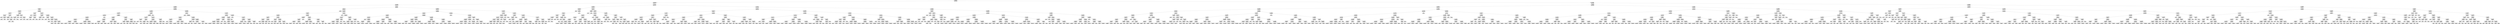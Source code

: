 digraph Tree {
node [shape=box] ;
0 [label="X[1] <= 0.0211\nmse = 130999613.159\nsamples = 49152\nvalue = 13428.3373"] ;
1 [label="X[1] <= -0.0028\nmse = 104096805.733\nsamples = 21184\nvalue = 11827.3741"] ;
0 -> 1 [labeldistance=2.5, labelangle=45, headlabel="True"] ;
2 [label="X[2] <= 49.9416\nmse = 72401354.6309\nsamples = 6343\nvalue = 10087.1982"] ;
1 -> 2 ;
3 [label="X[1] <= -0.0265\nmse = 81954909.9692\nsamples = 2340\nvalue = 10938.7688"] ;
2 -> 3 ;
4 [label="X[2] <= 48.272\nmse = 61669259.1765\nsamples = 34\nvalue = 21663.0"] ;
3 -> 4 ;
5 [label="X[2] <= 47.6231\nmse = 16753019.8225\nsamples = 13\nvalue = 26189.1538"] ;
4 -> 5 ;
6 [label="X[1] <= -0.0284\nmse = 8909191.9184\nsamples = 7\nvalue = 23198.7143"] ;
5 -> 6 ;
7 [label="X[2] <= 47.2714\nmse = 371152.6667\nsamples = 3\nvalue = 26035.0"] ;
6 -> 7 ;
8 [label="mse = 0.0\nsamples = 1\nvalue = 26843.0"] ;
7 -> 8 ;
9 [label="X[2] <= 47.3032\nmse = 67081.0\nsamples = 2\nvalue = 25631.0"] ;
7 -> 9 ;
10 [label="mse = 0.0\nsamples = 1\nvalue = 25890.0"] ;
9 -> 10 ;
11 [label="mse = 0.0\nsamples = 1\nvalue = 25372.0"] ;
9 -> 11 ;
12 [label="X[2] <= 47.5212\nmse = 4754293.25\nsamples = 4\nvalue = 21071.5"] ;
6 -> 12 ;
13 [label="X[1] <= -0.0276\nmse = 3546816.6667\nsamples = 3\nvalue = 20236.0"] ;
12 -> 13 ;
14 [label="mse = 0.0\nsamples = 1\nvalue = 22876.0"] ;
13 -> 14 ;
15 [label="X[1] <= -0.0271\nmse = 93025.0\nsamples = 2\nvalue = 18916.0"] ;
13 -> 15 ;
16 [label="mse = 0.0\nsamples = 1\nvalue = 18611.0"] ;
15 -> 16 ;
17 [label="mse = 0.0\nsamples = 1\nvalue = 19221.0"] ;
15 -> 17 ;
18 [label="mse = 0.0\nsamples = 1\nvalue = 23578.0"] ;
12 -> 18 ;
19 [label="X[2] <= 48.0632\nmse = 3298921.3333\nsamples = 6\nvalue = 29678.0"] ;
5 -> 19 ;
20 [label="X[2] <= 47.9025\nmse = 862552.6667\nsamples = 3\nvalue = 28026.0"] ;
19 -> 20 ;
21 [label="X[1] <= -0.0285\nmse = 112560.25\nsamples = 2\nvalue = 27398.5"] ;
20 -> 21 ;
22 [label="mse = 0.0\nsamples = 1\nvalue = 27734.0"] ;
21 -> 22 ;
23 [label="mse = 0.0\nsamples = 1\nvalue = 27063.0"] ;
21 -> 23 ;
24 [label="mse = 0.0\nsamples = 1\nvalue = 29281.0"] ;
20 -> 24 ;
25 [label="X[2] <= 48.1146\nmse = 277082.0\nsamples = 3\nvalue = 31330.0"] ;
19 -> 25 ;
26 [label="mse = 0.0\nsamples = 1\nvalue = 30621.0"] ;
25 -> 26 ;
27 [label="X[1] <= -0.0271\nmse = 38612.25\nsamples = 2\nvalue = 31684.5"] ;
25 -> 27 ;
28 [label="mse = 0.0\nsamples = 1\nvalue = 31488.0"] ;
27 -> 28 ;
29 [label="mse = 0.0\nsamples = 1\nvalue = 31881.0"] ;
27 -> 29 ;
30 [label="X[1] <= -0.0298\nmse = 68942027.8957\nsamples = 21\nvalue = 18861.0952"] ;
4 -> 30 ;
31 [label="X[1] <= -0.0415\nmse = 6243355.44\nsamples = 5\nvalue = 26033.4"] ;
30 -> 31 ;
32 [label="mse = 0.0\nsamples = 1\nvalue = 21732.0"] ;
31 -> 32 ;
33 [label="X[1] <= -0.0313\nmse = 2022306.1875\nsamples = 4\nvalue = 27108.75"] ;
31 -> 33 ;
34 [label="X[2] <= 49.2853\nmse = 316969.0\nsamples = 2\nvalue = 25762.0"] ;
33 -> 34 ;
35 [label="mse = 0.0\nsamples = 1\nvalue = 26325.0"] ;
34 -> 35 ;
36 [label="mse = 0.0\nsamples = 1\nvalue = 25199.0"] ;
34 -> 36 ;
37 [label="X[1] <= -0.0302\nmse = 100172.25\nsamples = 2\nvalue = 28455.5"] ;
33 -> 37 ;
38 [label="mse = 0.0\nsamples = 1\nvalue = 28772.0"] ;
37 -> 38 ;
39 [label="mse = 0.0\nsamples = 1\nvalue = 28139.0"] ;
37 -> 39 ;
40 [label="X[1] <= -0.0286\nmse = 67436123.4375\nsamples = 16\nvalue = 16619.75"] ;
30 -> 40 ;
41 [label="X[2] <= 48.9288\nmse = 18424578.6667\nsamples = 3\nvalue = 8651.0"] ;
40 -> 41 ;
42 [label="X[2] <= 48.386\nmse = 19802500.0\nsamples = 2\nvalue = 10267.0"] ;
41 -> 42 ;
43 [label="mse = 0.0\nsamples = 1\nvalue = 5817.0"] ;
42 -> 43 ;
44 [label="mse = 0.0\nsamples = 1\nvalue = 14717.0"] ;
42 -> 44 ;
45 [label="mse = 0.0\nsamples = 1\nvalue = 5419.0"] ;
41 -> 45 ;
46 [label="X[2] <= 49.1189\nmse = 60710699.5976\nsamples = 13\nvalue = 18458.6923"] ;
40 -> 46 ;
47 [label="X[2] <= 48.8424\nmse = 16818201.0\nsamples = 2\nvalue = 9958.0"] ;
46 -> 47 ;
48 [label="mse = 0.0\nsamples = 1\nvalue = 14059.0"] ;
47 -> 48 ;
49 [label="mse = 0.0\nsamples = 1\nvalue = 5857.0"] ;
47 -> 49 ;
50 [label="X[2] <= 49.3884\nmse = 53163831.4711\nsamples = 11\nvalue = 20004.2727"] ;
46 -> 50 ;
51 [label="X[1] <= -0.0271\nmse = 3231006.25\nsamples = 2\nvalue = 29304.5"] ;
50 -> 51 ;
52 [label="mse = 0.0\nsamples = 1\nvalue = 27507.0"] ;
51 -> 52 ;
53 [label="mse = 0.0\nsamples = 1\nvalue = 31102.0"] ;
51 -> 53 ;
54 [label="X[1] <= -0.0276\nmse = 40767755.5802\nsamples = 9\nvalue = 17937.5556"] ;
50 -> 54 ;
55 [label="X[1] <= -0.0278\nmse = 4074613.44\nsamples = 5\nvalue = 22514.4"] ;
54 -> 55 ;
56 [label="mse = 3452194.75\nsamples = 4\nvalue = 21941.5"] ;
55 -> 56 ;
57 [label="mse = 0.0\nsamples = 1\nvalue = 24806.0"] ;
55 -> 57 ;
58 [label="X[2] <= 49.5863\nmse = 27719325.25\nsamples = 4\nvalue = 12216.5"] ;
54 -> 58 ;
59 [label="mse = 665040.25\nsamples = 2\nvalue = 7053.5"] ;
58 -> 59 ;
60 [label="mse = 1460472.25\nsamples = 2\nvalue = 17379.5"] ;
58 -> 60 ;
61 [label="X[2] <= 48.9689\nmse = 80533291.3032\nsamples = 2306\nvalue = 10780.6492"] ;
3 -> 61 ;
62 [label="X[1] <= -0.0031\nmse = 77688869.9325\nsamples = 1280\nvalue = 10260.1023"] ;
61 -> 62 ;
63 [label="X[2] <= 48.9398\nmse = 78760334.8049\nsamples = 1251\nvalue = 10367.1167"] ;
62 -> 63 ;
64 [label="X[1] <= -0.0031\nmse = 79730626.1874\nsamples = 1223\nvalue = 10470.4783"] ;
63 -> 64 ;
65 [label="X[1] <= -0.0235\nmse = 79393815.5866\nsamples = 1222\nvalue = 10452.347"] ;
64 -> 65 ;
66 [label="X[2] <= 47.9075\nmse = 106944171.106\nsamples = 28\nvalue = 14291.0357"] ;
65 -> 66 ;
67 [label="X[2] <= 47.2763\nmse = 108303914.516\nsamples = 15\nvalue = 19350.8667"] ;
66 -> 67 ;
68 [label="mse = 28923823.8367\nsamples = 7\nvalue = 14374.1429"] ;
67 -> 68 ;
69 [label="mse = 137126855.0\nsamples = 8\nvalue = 23705.5"] ;
67 -> 69 ;
70 [label="X[1] <= -0.0257\nmse = 41749239.4083\nsamples = 13\nvalue = 8452.7692"] ;
66 -> 70 ;
71 [label="mse = 91183401.0\nsamples = 2\nvalue = 17821.0"] ;
70 -> 71 ;
72 [label="mse = 13902884.0661\nsamples = 11\nvalue = 6749.4545"] ;
70 -> 72 ;
73 [label="X[2] <= 48.7431\nmse = 78394083.2403\nsamples = 1194\nvalue = 10362.3275"] ;
65 -> 73 ;
74 [label="X[2] <= 48.5824\nmse = 75335417.6739\nsamples = 1030\nvalue = 10139.7777"] ;
73 -> 74 ;
75 [label="mse = 76761854.6151\nsamples = 910\nvalue = 10355.3132"] ;
74 -> 75 ;
76 [label="mse = 61494465.6267\nsamples = 120\nvalue = 8505.3"] ;
74 -> 76 ;
77 [label="X[1] <= -0.0032\nmse = 95339307.5708\nsamples = 164\nvalue = 11760.0488"] ;
73 -> 77 ;
78 [label="mse = 90988132.3951\nsamples = 162\nvalue = 11500.8889"] ;
77 -> 78 ;
79 [label="mse = 1682209.0\nsamples = 2\nvalue = 32752.0"] ;
77 -> 79 ;
80 [label="mse = 0.0\nsamples = 1\nvalue = 32627.0"] ;
64 -> 80 ;
81 [label="X[1] <= -0.0085\nmse = 15530338.8878\nsamples = 28\nvalue = 5852.4286"] ;
63 -> 81 ;
82 [label="X[2] <= 48.9578\nmse = 7675086.903\nsamples = 19\nvalue = 4369.2105"] ;
81 -> 82 ;
83 [label="X[1] <= -0.0199\nmse = 2766569.6095\nsamples = 13\nvalue = 3204.0769"] ;
82 -> 83 ;
84 [label="X[1] <= -0.0215\nmse = 1389449.5556\nsamples = 3\nvalue = 1635.3333"] ;
83 -> 84 ;
85 [label="mse = 0.0\nsamples = 1\nvalue = 3302.0"] ;
84 -> 85 ;
86 [label="mse = 841.0\nsamples = 2\nvalue = 802.0"] ;
84 -> 86 ;
87 [label="X[2] <= 48.9468\nmse = 2219932.61\nsamples = 10\nvalue = 3674.7"] ;
83 -> 87 ;
88 [label="mse = 1456517.44\nsamples = 5\nvalue = 4260.6"] ;
87 -> 88 ;
89 [label="mse = 2296790.16\nsamples = 5\nvalue = 3088.8"] ;
87 -> 89 ;
90 [label="X[2] <= 48.9602\nmse = 8996000.2222\nsamples = 6\nvalue = 6893.6667"] ;
82 -> 90 ;
91 [label="X[1] <= -0.0186\nmse = 1137422.25\nsamples = 2\nvalue = 9114.5"] ;
90 -> 91 ;
92 [label="mse = 0.0\nsamples = 1\nvalue = 10181.0"] ;
91 -> 92 ;
93 [label="mse = 0.0\nsamples = 1\nvalue = 8048.0"] ;
91 -> 93 ;
94 [label="X[1] <= -0.0145\nmse = 9226213.6875\nsamples = 4\nvalue = 5783.25"] ;
90 -> 94 ;
95 [label="mse = 2029200.25\nsamples = 2\nvalue = 3249.5"] ;
94 -> 95 ;
96 [label="mse = 3583449.0\nsamples = 2\nvalue = 8317.0"] ;
94 -> 96 ;
97 [label="X[1] <= -0.0056\nmse = 17664687.7778\nsamples = 9\nvalue = 8983.6667"] ;
81 -> 97 ;
98 [label="X[2] <= 48.951\nmse = 10837709.2\nsamples = 5\nvalue = 11453.0"] ;
97 -> 98 ;
99 [label="X[2] <= 48.9467\nmse = 478864.0\nsamples = 2\nvalue = 15105.0"] ;
98 -> 99 ;
100 [label="mse = 0.0\nsamples = 1\nvalue = 14413.0"] ;
99 -> 100 ;
101 [label="mse = 0.0\nsamples = 1\nvalue = 15797.0"] ;
99 -> 101 ;
102 [label="X[2] <= 48.9569\nmse = 2924601.5556\nsamples = 3\nvalue = 9018.3333"] ;
98 -> 102 ;
103 [label="mse = 0.0\nsamples = 1\nvalue = 6605.0"] ;
102 -> 103 ;
104 [label="mse = 18769.0\nsamples = 2\nvalue = 10225.0"] ;
102 -> 104 ;
105 [label="X[2] <= 48.9584\nmse = 9048891.0\nsamples = 4\nvalue = 5897.0"] ;
97 -> 105 ;
106 [label="X[1] <= -0.0037\nmse = 3566019.5556\nsamples = 3\nvalue = 4439.3333"] ;
105 -> 106 ;
107 [label="mse = 770884.0\nsamples = 2\nvalue = 3204.0"] ;
106 -> 107 ;
108 [label="mse = 0.0\nsamples = 1\nvalue = 6910.0"] ;
106 -> 108 ;
109 [label="mse = 0.0\nsamples = 1\nvalue = 10270.0"] ;
105 -> 109 ;
110 [label="X[2] <= 48.8936\nmse = 9663125.648\nsamples = 29\nvalue = 5643.7241"] ;
62 -> 110 ;
111 [label="X[1] <= -0.003\nmse = 8500098.6467\nsamples = 28\nvalue = 5415.6786"] ;
110 -> 111 ;
112 [label="X[2] <= 45.9905\nmse = 17312730.4082\nsamples = 7\nvalue = 7091.1429"] ;
111 -> 112 ;
113 [label="X[2] <= 44.8273\nmse = 573049.0\nsamples = 2\nvalue = 3212.0"] ;
112 -> 113 ;
114 [label="mse = 0.0\nsamples = 1\nvalue = 2455.0"] ;
113 -> 114 ;
115 [label="mse = 0.0\nsamples = 1\nvalue = 3969.0"] ;
113 -> 115 ;
116 [label="X[0] <= -0.0\nmse = 15581863.36\nsamples = 5\nvalue = 8642.8"] ;
112 -> 116 ;
117 [label="X[1] <= -0.003\nmse = 11659203.1875\nsamples = 4\nvalue = 9893.25"] ;
116 -> 117 ;
118 [label="mse = 0.0\nsamples = 1\nvalue = 14541.0"] ;
117 -> 118 ;
119 [label="mse = 5944902.0\nsamples = 3\nvalue = 8344.0"] ;
117 -> 119 ;
120 [label="mse = 0.0\nsamples = 1\nvalue = 3641.0"] ;
116 -> 120 ;
121 [label="X[1] <= -0.0029\nmse = 4314918.9161\nsamples = 21\nvalue = 4857.1905"] ;
111 -> 121 ;
122 [label="X[1] <= -0.003\nmse = 3422866.1094\nsamples = 16\nvalue = 4276.625"] ;
121 -> 122 ;
123 [label="X[2] <= 47.3159\nmse = 2313146.5306\nsamples = 7\nvalue = 5557.4286"] ;
122 -> 123 ;
124 [label="mse = 0.0\nsamples = 1\nvalue = 3590.0"] ;
123 -> 124 ;
125 [label="mse = 1946020.2222\nsamples = 6\nvalue = 5885.3333"] ;
123 -> 125 ;
126 [label="X[1] <= -0.0029\nmse = 2017694.0247\nsamples = 9\nvalue = 3280.4444"] ;
122 -> 126 ;
127 [label="mse = 905484.5\nsamples = 4\nvalue = 2089.0"] ;
126 -> 127 ;
128 [label="mse = 863324.24\nsamples = 5\nvalue = 4233.6"] ;
126 -> 128 ;
129 [label="X[2] <= 48.4064\nmse = 2639451.6\nsamples = 5\nvalue = 6715.0"] ;
121 -> 129 ;
130 [label="X[2] <= 47.95\nmse = 39033.25\nsamples = 4\nvalue = 7522.5"] ;
129 -> 130 ;
131 [label="mse = 19321.0\nsamples = 2\nvalue = 7362.0"] ;
130 -> 131 ;
132 [label="mse = 7225.0\nsamples = 2\nvalue = 7683.0"] ;
130 -> 132 ;
133 [label="mse = 0.0\nsamples = 1\nvalue = 3485.0"] ;
129 -> 133 ;
134 [label="mse = 0.0\nsamples = 1\nvalue = 12029.0"] ;
110 -> 134 ;
135 [label="X[2] <= 49.0654\nmse = 83322096.1265\nsamples = 1026\nvalue = 11430.0643"] ;
61 -> 135 ;
136 [label="X[2] <= 48.971\nmse = 125890902.275\nsamples = 86\nvalue = 15251.1977"] ;
135 -> 136 ;
137 [label="mse = 0.0\nsamples = 1\nvalue = 48337.0"] ;
136 -> 137 ;
138 [label="X[1] <= -0.0127\nmse = 114341985.951\nsamples = 85\nvalue = 14861.9529"] ;
136 -> 138 ;
139 [label="X[1] <= -0.0182\nmse = 43690988.2715\nsamples = 19\nvalue = 9612.7895"] ;
138 -> 139 ;
140 [label="X[2] <= 48.9909\nmse = 13751285.9592\nsamples = 7\nvalue = 6340.5714"] ;
139 -> 140 ;
141 [label="mse = 0.0\nsamples = 1\nvalue = 13107.0"] ;
140 -> 141 ;
142 [label="X[1] <= -0.0233\nmse = 7140614.4722\nsamples = 6\nvalue = 5212.8333"] ;
140 -> 142 ;
143 [label="mse = 4879704.6667\nsamples = 3\nvalue = 6791.0"] ;
142 -> 143 ;
144 [label="mse = 4420304.2222\nsamples = 3\nvalue = 3634.6667"] ;
142 -> 144 ;
145 [label="X[1] <= -0.0165\nmse = 51266330.9097\nsamples = 12\nvalue = 11521.5833"] ;
139 -> 145 ;
146 [label="X[1] <= -0.0179\nmse = 47573787.76\nsamples = 5\nvalue = 17265.8"] ;
145 -> 146 ;
147 [label="mse = 14416490.8889\nsamples = 3\nvalue = 12338.3333"] ;
146 -> 147 ;
148 [label="mse = 6260004.0\nsamples = 2\nvalue = 24657.0"] ;
146 -> 148 ;
149 [label="X[1] <= -0.0137\nmse = 13500565.6735\nsamples = 7\nvalue = 7418.5714"] ;
145 -> 149 ;
150 [label="mse = 15928487.1875\nsamples = 4\nvalue = 9227.75"] ;
149 -> 150 ;
151 [label="mse = 80274.8889\nsamples = 3\nvalue = 5006.3333"] ;
149 -> 151 ;
152 [label="X[2] <= 48.9775\nmse = 124465286.676\nsamples = 66\nvalue = 16373.0758"] ;
138 -> 152 ;
153 [label="X[2] <= 48.9756\nmse = 2319712.8889\nsamples = 3\nvalue = 3713.6667"] ;
152 -> 153 ;
154 [label="X[2] <= 48.9738\nmse = 138384.0\nsamples = 2\nvalue = 4769.0"] ;
153 -> 154 ;
155 [label="mse = 0.0\nsamples = 1\nvalue = 4397.0"] ;
154 -> 155 ;
156 [label="mse = 0.0\nsamples = 1\nvalue = 5141.0"] ;
154 -> 156 ;
157 [label="mse = 0.0\nsamples = 1\nvalue = 1603.0"] ;
153 -> 157 ;
158 [label="X[1] <= -0.0035\nmse = 122286880.785\nsamples = 63\nvalue = 16975.9048"] ;
152 -> 158 ;
159 [label="X[1] <= -0.0038\nmse = 123043994.61\nsamples = 60\nvalue = 17454.3"] ;
158 -> 159 ;
160 [label="mse = 101067737.577\nsamples = 57\nvalue = 16866.5789"] ;
159 -> 160 ;
161 [label="mse = 409334784.667\nsamples = 3\nvalue = 28621.0"] ;
159 -> 161 ;
162 [label="X[0] <= -0.0\nmse = 11022562.6667\nsamples = 3\nvalue = 7408.0"] ;
158 -> 162 ;
163 [label="mse = 0.0\nsamples = 1\nvalue = 11718.0"] ;
162 -> 163 ;
164 [label="mse = 2601769.0\nsamples = 2\nvalue = 5253.0"] ;
162 -> 164 ;
165 [label="X[2] <= 49.9153\nmse = 77969446.2577\nsamples = 940\nvalue = 11080.4713"] ;
135 -> 165 ;
166 [label="X[2] <= 49.8848\nmse = 75372731.9237\nsamples = 912\nvalue = 10962.1831"] ;
165 -> 166 ;
167 [label="X[2] <= 49.8818\nmse = 76691052.9122\nsamples = 886\nvalue = 11089.2009"] ;
166 -> 167 ;
168 [label="X[1] <= -0.0029\nmse = 74789117.0463\nsamples = 884\nvalue = 11020.8009"] ;
167 -> 168 ;
169 [label="X[1] <= -0.0068\nmse = 73185040.3739\nsamples = 880\nvalue = 10978.1261"] ;
168 -> 169 ;
170 [label="mse = 72663244.9608\nsamples = 613\nvalue = 11408.4388"] ;
169 -> 170 ;
171 [label="mse = 72981856.2373\nsamples = 267\nvalue = 9990.1798"] ;
169 -> 171 ;
172 [label="X[2] <= 49.8141\nmse = 339142358.688\nsamples = 4\nvalue = 20409.25"] ;
168 -> 172 ;
173 [label="mse = 49070420.2222\nsamples = 3\nvalue = 10370.3333"] ;
172 -> 173 ;
174 [label="mse = 0.0\nsamples = 1\nvalue = 50526.0"] ;
172 -> 174 ;
175 [label="X[1] <= -0.0082\nmse = 1256641.0\nsamples = 2\nvalue = 41322.0"] ;
167 -> 175 ;
176 [label="mse = 0.0\nsamples = 1\nvalue = 42443.0"] ;
175 -> 176 ;
177 [label="mse = 0.0\nsamples = 1\nvalue = 40201.0"] ;
175 -> 177 ;
178 [label="X[1] <= -0.0033\nmse = 11163794.5399\nsamples = 26\nvalue = 6633.8077"] ;
166 -> 178 ;
179 [label="X[1] <= -0.0076\nmse = 10177033.2\nsamples = 25\nvalue = 6868.6"] ;
178 -> 179 ;
180 [label="X[2] <= 49.898\nmse = 9528881.4844\nsamples = 16\nvalue = 5737.125"] ;
179 -> 180 ;
181 [label="mse = 8623862.9844\nsamples = 8\nvalue = 7765.625"] ;
180 -> 181 ;
182 [label="mse = 2204275.4844\nsamples = 8\nvalue = 3708.625"] ;
180 -> 182 ;
183 [label="X[2] <= 49.8988\nmse = 5007151.4321\nsamples = 9\nvalue = 8880.1111"] ;
179 -> 183 ;
184 [label="mse = 820721.5556\nsamples = 3\nvalue = 6522.3333"] ;
183 -> 184 ;
185 [label="mse = 2931029.3333\nsamples = 6\nvalue = 10059.0"] ;
183 -> 185 ;
186 [label="mse = 0.0\nsamples = 1\nvalue = 764.0"] ;
178 -> 186 ;
187 [label="X[2] <= 49.9159\nmse = 147248220.275\nsamples = 28\nvalue = 14933.2857"] ;
165 -> 187 ;
188 [label="mse = 0.0\nsamples = 1\nvalue = 43991.0"] ;
187 -> 188 ;
189 [label="X[1] <= -0.0043\nmse = 120271376.217\nsamples = 27\nvalue = 13857.0741"] ;
187 -> 189 ;
190 [label="X[2] <= 49.9387\nmse = 54367087.4215\nsamples = 22\nvalue = 11658.8182"] ;
189 -> 190 ;
191 [label="X[2] <= 49.9266\nmse = 48291147.5147\nsamples = 21\nvalue = 11031.2381"] ;
190 -> 191 ;
192 [label="mse = 53541651.6095\nsamples = 13\nvalue = 9282.0769"] ;
191 -> 192 ;
193 [label="mse = 26708122.2344\nsamples = 8\nvalue = 13873.625"] ;
191 -> 193 ;
194 [label="mse = 0.0\nsamples = 1\nvalue = 24838.0"] ;
190 -> 194 ;
195 [label="X[1] <= -0.0032\nmse = 295434110.64\nsamples = 5\nvalue = 23529.4"] ;
189 -> 195 ;
196 [label="X[1] <= -0.0033\nmse = 218719386.889\nsamples = 3\nvalue = 33522.3333"] ;
195 -> 196 ;
197 [label="mse = 8179600.0\nsamples = 2\nvalue = 23196.0"] ;
196 -> 197 ;
198 [label="mse = 0.0\nsamples = 1\nvalue = 54175.0"] ;
196 -> 198 ;
199 [label="X[2] <= 49.9255\nmse = 36036009.0\nsamples = 2\nvalue = 8540.0"] ;
195 -> 199 ;
200 [label="mse = 0.0\nsamples = 1\nvalue = 2537.0"] ;
199 -> 200 ;
201 [label="mse = 0.0\nsamples = 1\nvalue = 14543.0"] ;
199 -> 201 ;
202 [label="X[1] <= -0.022\nmse = 66145004.9\nsamples = 4003\nvalue = 9589.4027"] ;
2 -> 202 ;
203 [label="X[0] <= -0.0\nmse = 27805074.1196\nsamples = 155\nvalue = 5062.6194"] ;
202 -> 203 ;
204 [label="mse = 0.0\nsamples = 1\nvalue = 24653.0"] ;
203 -> 204 ;
205 [label="X[1] <= -0.0241\nmse = 25477346.6054\nsamples = 154\nvalue = 4935.4091"] ;
203 -> 205 ;
206 [label="X[1] <= -0.0287\nmse = 6255045.6394\nsamples = 92\nvalue = 3657.5435"] ;
205 -> 206 ;
207 [label="X[2] <= 51.1308\nmse = 349735.9395\nsamples = 23\nvalue = 1831.8696"] ;
206 -> 207 ;
208 [label="X[2] <= 50.9313\nmse = 88642.4082\nsamples = 7\nvalue = 2581.1429"] ;
207 -> 208 ;
209 [label="X[2] <= 50.7829\nmse = 70356.1875\nsamples = 4\nvalue = 2755.75"] ;
208 -> 209 ;
210 [label="mse = 0.0\nsamples = 1\nvalue = 2324.0"] ;
209 -> 210 ;
211 [label="X[2] <= 50.9127\nmse = 10960.2222\nsamples = 3\nvalue = 2899.6667"] ;
209 -> 211 ;
212 [label="mse = 2704.0\nsamples = 2\nvalue = 2832.0"] ;
211 -> 212 ;
213 [label="mse = 0.0\nsamples = 1\nvalue = 3035.0"] ;
211 -> 213 ;
214 [label="X[1] <= -0.0291\nmse = 18173.5556\nsamples = 3\nvalue = 2348.3333"] ;
208 -> 214 ;
215 [label="X[2] <= 51.0775\nmse = 90.25\nsamples = 2\nvalue = 2443.5"] ;
214 -> 215 ;
216 [label="mse = 0.0\nsamples = 1\nvalue = 2453.0"] ;
215 -> 216 ;
217 [label="mse = 0.0\nsamples = 1\nvalue = 2434.0"] ;
215 -> 217 ;
218 [label="mse = 0.0\nsamples = 1\nvalue = 2158.0"] ;
214 -> 218 ;
219 [label="X[1] <= -0.031\nmse = 110889.8086\nsamples = 16\nvalue = 1504.0625"] ;
207 -> 219 ;
220 [label="X[2] <= 51.4128\nmse = 18453.1875\nsamples = 4\nvalue = 1213.75"] ;
219 -> 220 ;
221 [label="mse = 0.0\nsamples = 1\nvalue = 1000.0"] ;
220 -> 221 ;
222 [label="X[2] <= 51.5878\nmse = 4298.0\nsamples = 3\nvalue = 1285.0"] ;
220 -> 222 ;
223 [label="mse = 0.0\nsamples = 1\nvalue = 1199.0"] ;
222 -> 223 ;
224 [label="mse = 900.0\nsamples = 2\nvalue = 1328.0"] ;
222 -> 224 ;
225 [label="X[2] <= 51.2564\nmse = 104243.6389\nsamples = 12\nvalue = 1600.8333"] ;
219 -> 225 ;
226 [label="X[1] <= -0.0292\nmse = 49568.0\nsamples = 3\nvalue = 1916.0"] ;
225 -> 226 ;
227 [label="mse = 10404.0\nsamples = 2\nvalue = 1770.0"] ;
226 -> 227 ;
228 [label="mse = 0.0\nsamples = 1\nvalue = 2208.0"] ;
226 -> 228 ;
229 [label="X[1] <= -0.0289\nmse = 78322.1728\nsamples = 9\nvalue = 1495.7778"] ;
225 -> 229 ;
230 [label="mse = 52924.9375\nsamples = 8\nvalue = 1433.25"] ;
229 -> 230 ;
231 [label="mse = 0.0\nsamples = 1\nvalue = 1996.0"] ;
229 -> 231 ;
232 [label="X[2] <= 50.8439\nmse = 6742110.9897\nsamples = 69\nvalue = 4266.1014"] ;
206 -> 232 ;
233 [label="X[2] <= 50.7999\nmse = 8822095.7293\nsamples = 26\nvalue = 5071.9615"] ;
232 -> 233 ;
234 [label="X[1] <= -0.0249\nmse = 5783600.48\nsamples = 25\nvalue = 4710.8"] ;
233 -> 234 ;
235 [label="X[1] <= -0.025\nmse = 5525461.3787\nsamples = 21\nvalue = 5166.0476"] ;
234 -> 235 ;
236 [label="mse = 3334020.0875\nsamples = 20\nvalue = 4823.25"] ;
235 -> 236 ;
237 [label="mse = 0.0\nsamples = 1\nvalue = 12022.0"] ;
235 -> 237 ;
238 [label="X[2] <= 50.4098\nmse = 338427.1875\nsamples = 4\nvalue = 2320.75"] ;
234 -> 238 ;
239 [label="mse = 37442.25\nsamples = 2\nvalue = 2871.5"] ;
238 -> 239 ;
240 [label="mse = 32761.0\nsamples = 2\nvalue = 1770.0"] ;
238 -> 240 ;
241 [label="mse = 0.0\nsamples = 1\nvalue = 14101.0"] ;
233 -> 241 ;
242 [label="X[1] <= -0.0245\nmse = 4854352.5549\nsamples = 43\nvalue = 3778.8372"] ;
232 -> 242 ;
243 [label="X[2] <= 51.2941\nmse = 3316627.737\nsamples = 39\nvalue = 3519.8205"] ;
242 -> 243 ;
244 [label="X[2] <= 51.2555\nmse = 3558288.299\nsamples = 27\nvalue = 3962.8148"] ;
243 -> 244 ;
245 [label="mse = 2069793.3254\nsamples = 26\nvalue = 3717.4615"] ;
244 -> 245 ;
246 [label="mse = 0.0\nsamples = 1\nvalue = 10342.0"] ;
244 -> 246 ;
247 [label="X[1] <= -0.027\nmse = 1337857.5764\nsamples = 12\nvalue = 2523.0833"] ;
243 -> 247 ;
248 [label="mse = 76102.5714\nsamples = 7\nvalue = 1700.0"] ;
247 -> 248 ;
249 [label="mse = 828028.24\nsamples = 5\nvalue = 3675.4"] ;
247 -> 249 ;
250 [label="X[0] <= -0.0\nmse = 12815335.6875\nsamples = 4\nvalue = 6304.25"] ;
242 -> 250 ;
251 [label="X[1] <= -0.0244\nmse = 4573182.25\nsamples = 2\nvalue = 9544.5"] ;
250 -> 251 ;
252 [label="mse = 0.0\nsamples = 1\nvalue = 11683.0"] ;
251 -> 252 ;
253 [label="mse = 0.0\nsamples = 1\nvalue = 7406.0"] ;
251 -> 253 ;
254 [label="X[2] <= 51.1359\nmse = 59049.0\nsamples = 2\nvalue = 3064.0"] ;
250 -> 254 ;
255 [label="mse = 0.0\nsamples = 1\nvalue = 2821.0"] ;
254 -> 255 ;
256 [label="mse = 0.0\nsamples = 1\nvalue = 3307.0"] ;
254 -> 256 ;
257 [label="X[1] <= -0.0241\nmse = 47982160.1761\nsamples = 62\nvalue = 6831.5968"] ;
205 -> 257 ;
258 [label="mse = 0.0\nsamples = 1\nvalue = 27748.0"] ;
257 -> 258 ;
259 [label="X[1] <= -0.0226\nmse = 41479113.8146\nsamples = 61\nvalue = 6488.7049"] ;
257 -> 259 ;
260 [label="X[1] <= -0.0227\nmse = 47472784.025\nsamples = 39\nvalue = 7592.641"] ;
259 -> 260 ;
261 [label="X[1] <= -0.0229\nmse = 22741934.6735\nsamples = 37\nvalue = 6409.5946"] ;
260 -> 261 ;
262 [label="X[1] <= -0.0232\nmse = 18644657.0749\nsamples = 29\nvalue = 5834.4483"] ;
261 -> 262 ;
263 [label="mse = 23136483.5475\nsamples = 20\nvalue = 6805.45"] ;
262 -> 263 ;
264 [label="mse = 1911589.3333\nsamples = 9\nvalue = 3676.6667"] ;
262 -> 264 ;
265 [label="X[1] <= -0.0228\nmse = 32048609.75\nsamples = 8\nvalue = 8494.5"] ;
261 -> 265 ;
266 [label="mse = 44188218.6875\nsamples = 4\nvalue = 11351.75"] ;
265 -> 266 ;
267 [label="mse = 3581245.6875\nsamples = 4\nvalue = 5637.25"] ;
265 -> 267 ;
268 [label="X[1] <= -0.0227\nmse = 88209.0\nsamples = 2\nvalue = 29479.0"] ;
260 -> 268 ;
269 [label="mse = 0.0\nsamples = 1\nvalue = 29182.0"] ;
268 -> 269 ;
270 [label="mse = 0.0\nsamples = 1\nvalue = 29776.0"] ;
268 -> 270 ;
271 [label="X[2] <= 52.903\nmse = 24863831.3802\nsamples = 22\nvalue = 4531.7273"] ;
259 -> 271 ;
272 [label="X[1] <= -0.0221\nmse = 2139587.39\nsamples = 20\nvalue = 3425.9"] ;
271 -> 272 ;
273 [label="X[2] <= 52.3825\nmse = 1687114.2461\nsamples = 16\nvalue = 3026.4375"] ;
272 -> 273 ;
274 [label="mse = 674636.9184\nsamples = 14\nvalue = 2650.2857"] ;
273 -> 274 ;
275 [label="mse = 851006.25\nsamples = 2\nvalue = 5659.5"] ;
273 -> 275 ;
276 [label="X[1] <= -0.022\nmse = 758074.1875\nsamples = 4\nvalue = 5023.75"] ;
272 -> 276 ;
277 [label="mse = 169570.8889\nsamples = 3\nvalue = 5482.3333"] ;
276 -> 277 ;
278 [label="mse = 0.0\nsamples = 1\nvalue = 3648.0"] ;
276 -> 278 ;
279 [label="X[1] <= -0.0223\nmse = 117592336.0\nsamples = 2\nvalue = 15590.0"] ;
271 -> 279 ;
280 [label="mse = 0.0\nsamples = 1\nvalue = 4746.0"] ;
279 -> 280 ;
281 [label="mse = 0.0\nsamples = 1\nvalue = 26434.0"] ;
279 -> 281 ;
282 [label="X[2] <= 59.0574\nmse = 66830692.2453\nsamples = 3848\nvalue = 9771.7445"] ;
202 -> 282 ;
283 [label="X[1] <= -0.0047\nmse = 64629028.3087\nsamples = 3765\nvalue = 9663.0388"] ;
282 -> 283 ;
284 [label="X[1] <= -0.011\nmse = 59535233.6573\nsamples = 3209\nvalue = 9378.6061"] ;
283 -> 284 ;
285 [label="X[1] <= -0.0168\nmse = 63500083.882\nsamples = 1604\nvalue = 9829.4377"] ;
284 -> 285 ;
286 [label="X[1] <= -0.022\nmse = 47427183.5328\nsamples = 451\nvalue = 8731.6851"] ;
285 -> 286 ;
287 [label="mse = 0.0\nsamples = 1\nvalue = 28363.0"] ;
286 -> 287 ;
288 [label="X[2] <= 53.0387\nmse = 46674255.1808\nsamples = 450\nvalue = 8688.06"] ;
286 -> 288 ;
289 [label="X[2] <= 50.6954\nmse = 42173552.3646\nsamples = 373\nvalue = 8358.0"] ;
288 -> 289 ;
290 [label="mse = 45804894.6701\nsamples = 84\nvalue = 9858.8571"] ;
289 -> 290 ;
291 [label="mse = 40273047.6194\nsamples = 289\nvalue = 7921.7647"] ;
289 -> 291 ;
292 [label="X[1] <= -0.0184\nmse = 65392280.6693\nsamples = 77\nvalue = 10286.9221"] ;
288 -> 292 ;
293 [label="mse = 111676049.619\nsamples = 29\nvalue = 15134.0345"] ;
292 -> 293 ;
294 [label="mse = 14658677.4149\nsamples = 48\nvalue = 7358.4583"] ;
292 -> 294 ;
295 [label="X[2] <= 51.7372\nmse = 69131316.0752\nsamples = 1153\nvalue = 10258.8274"] ;
285 -> 295 ;
296 [label="X[2] <= 51.7232\nmse = 66673672.0035\nsamples = 574\nvalue = 11019.5505"] ;
295 -> 296 ;
297 [label="X[1] <= -0.0168\nmse = 65653361.5197\nsamples = 570\nvalue = 10943.1439"] ;
296 -> 297 ;
298 [label="mse = 0.0\nsamples = 1\nvalue = 28324.0"] ;
297 -> 298 ;
299 [label="mse = 65236891.0103\nsamples = 569\nvalue = 10912.5975"] ;
297 -> 299 ;
300 [label="X[1] <= -0.0127\nmse = 92688560.25\nsamples = 4\nvalue = 21907.5"] ;
296 -> 300 ;
301 [label="mse = 19211280.2222\nsamples = 3\nvalue = 27015.6667"] ;
300 -> 301 ;
302 [label="mse = 0.0\nsamples = 1\nvalue = 6583.0"] ;
300 -> 302 ;
303 [label="X[1] <= -0.0167\nmse = 70425286.7138\nsamples = 579\nvalue = 9504.6736"] ;
295 -> 303 ;
304 [label="X[2] <= 52.6521\nmse = 115079544.667\nsamples = 3\nvalue = 19955.0"] ;
303 -> 304 ;
305 [label="mse = 0.0\nsamples = 1\nvalue = 35062.0"] ;
304 -> 305 ;
306 [label="mse = 1453230.25\nsamples = 2\nvalue = 12401.5"] ;
304 -> 306 ;
307 [label="X[2] <= 51.9699\nmse = 69620951.4071\nsamples = 576\nvalue = 9450.2448"] ;
303 -> 307 ;
308 [label="mse = 32483835.6338\nsamples = 44\nvalue = 7524.1591"] ;
307 -> 308 ;
309 [label="mse = 72360239.5224\nsamples = 532\nvalue = 9609.5451"] ;
307 -> 309 ;
310 [label="X[2] <= 50.7139\nmse = 55166735.4007\nsamples = 1605\nvalue = 8928.0555"] ;
284 -> 310 ;
311 [label="X[1] <= -0.0063\nmse = 64429496.5964\nsamples = 339\nvalue = 9979.413"] ;
310 -> 311 ;
312 [label="X[2] <= 49.9544\nmse = 46730120.571\nsamples = 248\nvalue = 9466.1169"] ;
311 -> 312 ;
313 [label="X[1] <= -0.0073\nmse = 2590640.6667\nsamples = 3\nvalue = 3065.0"] ;
312 -> 313 ;
314 [label="mse = 390000.25\nsamples = 2\nvalue = 4144.5"] ;
313 -> 314 ;
315 [label="mse = 0.0\nsamples = 1\nvalue = 906.0"] ;
313 -> 315 ;
316 [label="X[2] <= 49.9898\nmse = 46762734.3153\nsamples = 245\nvalue = 9544.498"] ;
312 -> 316 ;
317 [label="mse = 42123714.5764\nsamples = 12\nvalue = 13853.0833"] ;
316 -> 317 ;
318 [label="mse = 45996332.4639\nsamples = 233\nvalue = 9322.5966"] ;
316 -> 318 ;
319 [label="X[1] <= -0.0063\nmse = 109990277.962\nsamples = 91\nvalue = 11378.2857"] ;
311 -> 319 ;
320 [label="mse = 0.0\nsamples = 1\nvalue = 46394.0"] ;
319 -> 320 ;
321 [label="X[1] <= -0.0054\nmse = 97437685.684\nsamples = 90\nvalue = 10989.2222"] ;
319 -> 321 ;
322 [label="mse = 116084390.979\nsamples = 53\nvalue = 12328.6604"] ;
321 -> 322 ;
323 [label="mse = 64476385.3265\nsamples = 37\nvalue = 9070.5676"] ;
321 -> 323 ;
324 [label="X[2] <= 53.5886\nmse = 52311183.3865\nsamples = 1266\nvalue = 8646.5308"] ;
310 -> 324 ;
325 [label="X[2] <= 53.4185\nmse = 45162316.422\nsamples = 947\nvalue = 8229.9324"] ;
324 -> 325 ;
326 [label="X[1] <= -0.0109\nmse = 45881237.3328\nsamples = 907\nvalue = 8353.4068"] ;
325 -> 326 ;
327 [label="mse = 12162348.571\nsamples = 18\nvalue = 4361.6111"] ;
326 -> 327 ;
328 [label="mse = 46234795.0683\nsamples = 889\nvalue = 8434.2306"] ;
326 -> 328 ;
329 [label="X[2] <= 53.4897\nmse = 20676301.6775\nsamples = 40\nvalue = 5430.15"] ;
325 -> 329 ;
330 [label="mse = 837715.2857\nsamples = 14\nvalue = 2740.0"] ;
329 -> 330 ;
331 [label="mse = 25363546.5207\nsamples = 26\nvalue = 6878.6923"] ;
329 -> 331 ;
332 [label="X[2] <= 53.6434\nmse = 71488944.7158\nsamples = 319\nvalue = 9883.2665"] ;
324 -> 332 ;
333 [label="X[1] <= -0.0064\nmse = 71584652.2479\nsamples = 11\nvalue = 17325.4545"] ;
332 -> 333 ;
334 [label="mse = 42899791.7344\nsamples = 8\nvalue = 14123.375"] ;
333 -> 334 ;
335 [label="mse = 47822993.5556\nsamples = 3\nvalue = 25864.3333"] ;
333 -> 335 ;
336 [label="X[2] <= 54.5209\nmse = 69436803.7039\nsamples = 308\nvalue = 9617.474"] ;
332 -> 336 ;
337 [label="mse = 88275832.4539\nsamples = 129\nvalue = 10849.2558"] ;
336 -> 337 ;
338 [label="mse = 53978583.4533\nsamples = 179\nvalue = 8729.7654"] ;
336 -> 338 ;
339 [label="X[1] <= -0.0047\nmse = 90866415.1183\nsamples = 556\nvalue = 11304.6655"] ;
283 -> 339 ;
340 [label="mse = 0.0\nsamples = 1\nvalue = 41885.0"] ;
339 -> 340 ;
341 [label="X[1] <= -0.0028\nmse = 89342135.0961\nsamples = 555\nvalue = 11249.5658"] ;
339 -> 341 ;
342 [label="X[1] <= -0.0033\nmse = 90035098.0462\nsamples = 547\nvalue = 11331.9177"] ;
341 -> 342 ;
343 [label="X[1] <= -0.0035\nmse = 86495925.7646\nsamples = 381\nvalue = 10851.5879"] ;
342 -> 343 ;
344 [label="X[1] <= -0.0037\nmse = 90107702.2318\nsamples = 336\nvalue = 11220.0179"] ;
343 -> 344 ;
345 [label="mse = 85917848.9197\nsamples = 286\nvalue = 10801.6503"] ;
344 -> 345 ;
346 [label="mse = 107345737.314\nsamples = 50\nvalue = 13613.08"] ;
344 -> 346 ;
347 [label="X[2] <= 50.2497\nmse = 50946774.8514\nsamples = 45\nvalue = 8100.6444"] ;
343 -> 347 ;
348 [label="mse = 42918442.6667\nsamples = 3\nvalue = 21657.0"] ;
347 -> 348 ;
349 [label="mse = 37455831.0317\nsamples = 42\nvalue = 7132.3333"] ;
347 -> 349 ;
350 [label="X[1] <= -0.0033\nmse = 96413219.3272\nsamples = 166\nvalue = 12434.3614"] ;
342 -> 350 ;
351 [label="mse = 0.0\nsamples = 1\nvalue = 26557.0"] ;
350 -> 351 ;
352 [label="X[2] <= 50.1099\nmse = 95781434.5894\nsamples = 165\nvalue = 12348.7697"] ;
350 -> 352 ;
353 [label="mse = 158991209.674\nsamples = 7\nvalue = 17198.5714"] ;
352 -> 353 ;
354 [label="mse = 91892783.8328\nsamples = 158\nvalue = 12133.9051"] ;
352 -> 354 ;
355 [label="X[2] <= 50.4795\nmse = 9790998.4375\nsamples = 8\nvalue = 5618.75"] ;
341 -> 355 ;
356 [label="mse = 0.0\nsamples = 1\nvalue = 12503.0"] ;
355 -> 356 ;
357 [label="X[2] <= 51.1149\nmse = 3452096.4898\nsamples = 7\nvalue = 4635.2857"] ;
355 -> 357 ;
358 [label="mse = 0.0\nsamples = 1\nvalue = 1908.0"] ;
357 -> 358 ;
359 [label="X[1] <= -0.0028\nmse = 2581151.1389\nsamples = 6\nvalue = 5089.8333"] ;
357 -> 359 ;
360 [label="mse = 512656.0\nsamples = 2\nvalue = 3036.0"] ;
359 -> 360 ;
361 [label="mse = 451725.1875\nsamples = 4\nvalue = 6116.75"] ;
359 -> 361 ;
362 [label="X[1] <= -0.0108\nmse = 141850057.512\nsamples = 83\nvalue = 14702.7952"] ;
282 -> 362 ;
363 [label="X[1] <= -0.0115\nmse = 171598249.536\nsamples = 17\nvalue = 22064.5882"] ;
362 -> 363 ;
364 [label="X[2] <= 67.7713\nmse = 156173238.756\nsamples = 15\nvalue = 19942.3333"] ;
363 -> 364 ;
365 [label="X[1] <= -0.0144\nmse = 157185676.41\nsamples = 12\nvalue = 17336.0833"] ;
364 -> 365 ;
366 [label="X[2] <= 64.4451\nmse = 119796771.102\nsamples = 7\nvalue = 25201.5714"] ;
365 -> 366 ;
367 [label="X[2] <= 62.7003\nmse = 5558592.64\nsamples = 5\nvalue = 31828.6"] ;
366 -> 367 ;
368 [label="mse = 11449.0\nsamples = 2\nvalue = 29248.0"] ;
367 -> 368 ;
369 [label="mse = 1857248.0\nsamples = 3\nvalue = 33549.0"] ;
367 -> 369 ;
370 [label="X[2] <= 65.8435\nmse = 21114025.0\nsamples = 2\nvalue = 8634.0"] ;
366 -> 370 ;
371 [label="mse = 0.0\nsamples = 1\nvalue = 4039.0"] ;
370 -> 371 ;
372 [label="mse = 0.0\nsamples = 1\nvalue = 13229.0"] ;
370 -> 372 ;
373 [label="X[2] <= 67.328\nmse = 1660709.84\nsamples = 5\nvalue = 6324.4"] ;
365 -> 373 ;
374 [label="X[2] <= 61.4125\nmse = 1285458.5\nsamples = 4\nvalue = 6722.0"] ;
373 -> 374 ;
375 [label="mse = 440232.25\nsamples = 2\nvalue = 5709.5"] ;
374 -> 375 ;
376 [label="mse = 80372.25\nsamples = 2\nvalue = 7734.5"] ;
374 -> 376 ;
377 [label="mse = 0.0\nsamples = 1\nvalue = 4734.0"] ;
373 -> 377 ;
378 [label="X[2] <= 71.2739\nmse = 16272706.8889\nsamples = 3\nvalue = 30367.3333"] ;
364 -> 378 ;
379 [label="mse = 0.0\nsamples = 1\nvalue = 25251.0"] ;
378 -> 379 ;
380 [label="X[2] <= 75.4617\nmse = 4776410.25\nsamples = 2\nvalue = 32925.5"] ;
378 -> 380 ;
381 [label="mse = 0.0\nsamples = 1\nvalue = 35111.0"] ;
380 -> 381 ;
382 [label="mse = 0.0\nsamples = 1\nvalue = 30740.0"] ;
380 -> 382 ;
383 [label="X[2] <= 60.8559\nmse = 158006.25\nsamples = 2\nvalue = 37981.5"] ;
363 -> 383 ;
384 [label="mse = 0.0\nsamples = 1\nvalue = 37584.0"] ;
383 -> 384 ;
385 [label="mse = 0.0\nsamples = 1\nvalue = 38379.0"] ;
383 -> 385 ;
386 [label="X[2] <= 59.1495\nmse = 116632421.335\nsamples = 66\nvalue = 12806.5758"] ;
362 -> 386 ;
387 [label="X[1] <= -0.0046\nmse = 177466544.188\nsamples = 4\nvalue = 25348.75"] ;
386 -> 387 ;
388 [label="X[2] <= 59.0812\nmse = 85024402.6667\nsamples = 3\nvalue = 31505.0"] ;
387 -> 388 ;
389 [label="mse = 0.0\nsamples = 1\nvalue = 19573.0"] ;
388 -> 389 ;
390 [label="X[1] <= -0.0067\nmse = 20757136.0\nsamples = 2\nvalue = 37471.0"] ;
388 -> 390 ;
391 [label="mse = 0.0\nsamples = 1\nvalue = 42027.0"] ;
390 -> 391 ;
392 [label="mse = 0.0\nsamples = 1\nvalue = 32915.0"] ;
390 -> 392 ;
393 [label="mse = 0.0\nsamples = 1\nvalue = 6880.0"] ;
387 -> 393 ;
394 [label="X[2] <= 76.7637\nmse = 101904096.144\nsamples = 62\nvalue = 11997.4032"] ;
386 -> 394 ;
395 [label="X[2] <= 71.4089\nmse = 88004788.1038\nsamples = 55\nvalue = 11092.4727"] ;
394 -> 395 ;
396 [label="X[2] <= 70.056\nmse = 94539114.9266\nsamples = 48\nvalue = 11926.8958"] ;
395 -> 396 ;
397 [label="X[2] <= 59.7597\nmse = 82575815.8639\nsamples = 46\nvalue = 11116.3043"] ;
396 -> 397 ;
398 [label="mse = 41709429.3878\nsamples = 7\nvalue = 6436.4286"] ;
397 -> 398 ;
399 [label="mse = 85274254.4589\nsamples = 39\nvalue = 11956.2821"] ;
397 -> 399 ;
400 [label="X[1] <= -0.0057\nmse = 6998670.25\nsamples = 2\nvalue = 30570.5"] ;
396 -> 400 ;
401 [label="mse = 0.0\nsamples = 1\nvalue = 33216.0"] ;
400 -> 401 ;
402 [label="mse = 0.0\nsamples = 1\nvalue = 27925.0"] ;
400 -> 402 ;
403 [label="X[1] <= -0.0064\nmse = 5685088.4898\nsamples = 7\nvalue = 5370.7143"] ;
395 -> 403 ;
404 [label="X[1] <= -0.009\nmse = 512487.5\nsamples = 4\nvalue = 7032.0"] ;
403 -> 404 ;
405 [label="mse = 0.0\nsamples = 1\nvalue = 5846.0"] ;
404 -> 405 ;
406 [label="mse = 58162.8889\nsamples = 3\nvalue = 7427.3333"] ;
404 -> 406 ;
407 [label="X[0] <= -0.0\nmse = 3995626.8889\nsamples = 3\nvalue = 3155.6667"] ;
403 -> 407 ;
408 [label="mse = 69960.25\nsamples = 2\nvalue = 1750.5"] ;
407 -> 408 ;
409 [label="mse = 0.0\nsamples = 1\nvalue = 5966.0"] ;
407 -> 409 ;
410 [label="X[1] <= -0.0043\nmse = 154124245.102\nsamples = 7\nvalue = 19107.5714"] ;
394 -> 410 ;
411 [label="X[0] <= -0.0\nmse = 14829016.2222\nsamples = 3\nvalue = 33030.6667"] ;
410 -> 411 ;
412 [label="X[2] <= 82.3258\nmse = 175980.25\nsamples = 2\nvalue = 30318.5"] ;
411 -> 412 ;
413 [label="mse = 0.0\nsamples = 1\nvalue = 29899.0"] ;
412 -> 413 ;
414 [label="mse = 0.0\nsamples = 1\nvalue = 30738.0"] ;
412 -> 414 ;
415 [label="mse = 0.0\nsamples = 1\nvalue = 38455.0"] ;
411 -> 415 ;
416 [label="X[2] <= 85.54\nmse = 4164154.1875\nsamples = 4\nvalue = 8665.25"] ;
410 -> 416 ;
417 [label="X[2] <= 82.5345\nmse = 119421.5556\nsamples = 3\nvalue = 9830.6667"] ;
416 -> 417 ;
418 [label="mse = 0.0\nsamples = 1\nvalue = 9342.0"] ;
417 -> 418 ;
419 [label="mse = 36.0\nsamples = 2\nvalue = 10075.0"] ;
417 -> 419 ;
420 [label="mse = 0.0\nsamples = 1\nvalue = 5169.0"] ;
416 -> 420 ;
421 [label="X[2] <= 41.7068\nmse = 115795941.507\nsamples = 14841\nvalue = 12571.1202"] ;
1 -> 421 ;
422 [label="X[2] <= 36.5574\nmse = 240783188.267\nsamples = 152\nvalue = 17488.4013"] ;
421 -> 422 ;
423 [label="X[2] <= 30.4354\nmse = 5717372.6116\nsamples = 11\nvalue = 6919.5455"] ;
422 -> 423 ;
424 [label="mse = 0.0\nsamples = 1\nvalue = 4076.0"] ;
423 -> 424 ;
425 [label="X[1] <= 0.0201\nmse = 5399677.29\nsamples = 10\nvalue = 7203.9"] ;
423 -> 425 ;
426 [label="X[2] <= 34.4219\nmse = 3663422.9136\nsamples = 9\nvalue = 6720.5556"] ;
425 -> 426 ;
427 [label="X[2] <= 32.4161\nmse = 1334898.56\nsamples = 5\nvalue = 7552.8"] ;
426 -> 427 ;
428 [label="X[2] <= 31.9607\nmse = 1307969.5556\nsamples = 3\nvalue = 7044.6667"] ;
427 -> 428 ;
429 [label="X[2] <= 31.2618\nmse = 324330.25\nsamples = 2\nvalue = 7783.5"] ;
428 -> 429 ;
430 [label="mse = 0.0\nsamples = 1\nvalue = 7214.0"] ;
429 -> 430 ;
431 [label="mse = 0.0\nsamples = 1\nvalue = 8353.0"] ;
429 -> 431 ;
432 [label="mse = 0.0\nsamples = 1\nvalue = 5567.0"] ;
428 -> 432 ;
433 [label="X[2] <= 33.4869\nmse = 407044.0\nsamples = 2\nvalue = 8315.0"] ;
427 -> 433 ;
434 [label="mse = 0.0\nsamples = 1\nvalue = 8953.0"] ;
433 -> 434 ;
435 [label="mse = 0.0\nsamples = 1\nvalue = 7677.0"] ;
433 -> 435 ;
436 [label="X[1] <= 0.0148\nmse = 4626054.1875\nsamples = 4\nvalue = 5680.25"] ;
426 -> 436 ;
437 [label="X[2] <= 34.9679\nmse = 655750.8889\nsamples = 3\nvalue = 4506.3333"] ;
436 -> 437 ;
438 [label="mse = 0.0\nsamples = 1\nvalue = 3449.0"] ;
437 -> 438 ;
439 [label="X[1] <= 0.0103\nmse = 145161.0\nsamples = 2\nvalue = 5035.0"] ;
437 -> 439 ;
440 [label="mse = 0.0\nsamples = 1\nvalue = 5416.0"] ;
439 -> 440 ;
441 [label="mse = 0.0\nsamples = 1\nvalue = 4654.0"] ;
439 -> 441 ;
442 [label="mse = 0.0\nsamples = 1\nvalue = 9202.0"] ;
436 -> 442 ;
443 [label="mse = 0.0\nsamples = 1\nvalue = 11554.0"] ;
425 -> 443 ;
444 [label="X[2] <= 36.7141\nmse = 249727581.703\nsamples = 141\nvalue = 18312.922"] ;
422 -> 444 ;
445 [label="X[1] <= 0.0193\nmse = 593670.25\nsamples = 2\nvalue = 58913.5"] ;
444 -> 445 ;
446 [label="mse = 0.0\nsamples = 1\nvalue = 58143.0"] ;
445 -> 446 ;
447 [label="mse = 0.0\nsamples = 1\nvalue = 59684.0"] ;
445 -> 447 ;
448 [label="X[1] <= 0.0192\nmse = 229252889.487\nsamples = 139\nvalue = 17728.741"] ;
444 -> 448 ;
449 [label="X[2] <= 41.5767\nmse = 194942820.484\nsamples = 121\nvalue = 16830.8099"] ;
448 -> 449 ;
450 [label="X[2] <= 41.4215\nmse = 189688588.867\nsamples = 112\nvalue = 16223.4107"] ;
449 -> 450 ;
451 [label="X[2] <= 41.412\nmse = 198372969.017\nsamples = 99\nvalue = 17155.4848"] ;
450 -> 451 ;
452 [label="X[1] <= 0.0073\nmse = 188433525.837\nsamples = 98\nvalue = 16807.8571"] ;
451 -> 452 ;
453 [label="X[1] <= 0.0056\nmse = 171942802.64\nsamples = 32\nvalue = 19914.2812"] ;
452 -> 453 ;
454 [label="mse = 122747258.421\nsamples = 22\nvalue = 16538.8182"] ;
453 -> 454 ;
455 [label="mse = 199960993.41\nsamples = 10\nvalue = 27340.3"] ;
453 -> 455 ;
456 [label="X[1] <= 0.0164\nmse = 189481829.963\nsamples = 66\nvalue = 15301.7121"] ;
452 -> 456 ;
457 [label="mse = 153624934.902\nsamples = 51\nvalue = 13554.0"] ;
456 -> 457 ;
458 [label="mse = 265699988.196\nsamples = 15\nvalue = 21243.9333"] ;
456 -> 458 ;
459 [label="mse = 0.0\nsamples = 1\nvalue = 51223.0"] ;
451 -> 459 ;
460 [label="X[2] <= 41.5036\nmse = 66554669.1361\nsamples = 13\nvalue = 9125.3077"] ;
450 -> 460 ;
461 [label="X[1] <= 0.0106\nmse = 7625044.8889\nsamples = 6\nvalue = 4840.6667"] ;
460 -> 461 ;
462 [label="X[1] <= 0.005\nmse = 1881012.25\nsamples = 2\nvalue = 8556.5"] ;
461 -> 462 ;
463 [label="mse = 0.0\nsamples = 1\nvalue = 9928.0"] ;
462 -> 463 ;
464 [label="mse = 0.0\nsamples = 1\nvalue = 7185.0"] ;
462 -> 464 ;
465 [label="X[2] <= 41.4979\nmse = 141498.1875\nsamples = 4\nvalue = 2982.75"] ;
461 -> 465 ;
466 [label="mse = 8746.8889\nsamples = 3\nvalue = 2770.6667"] ;
465 -> 466 ;
467 [label="mse = 0.0\nsamples = 1\nvalue = 3619.0"] ;
465 -> 467 ;
468 [label="X[2] <= 41.5541\nmse = 87842600.1224\nsamples = 7\nvalue = 12797.8571"] ;
460 -> 468 ;
469 [label="X[1] <= 0.0056\nmse = 91914411.36\nsamples = 5\nvalue = 15648.2"] ;
468 -> 469 ;
470 [label="mse = 0.0\nsamples = 1\nvalue = 30884.0"] ;
469 -> 470 ;
471 [label="mse = 42352513.6875\nsamples = 4\nvalue = 11839.25"] ;
469 -> 471 ;
472 [label="X[2] <= 41.5667\nmse = 6574096.0\nsamples = 2\nvalue = 5672.0"] ;
468 -> 472 ;
473 [label="mse = 0.0\nsamples = 1\nvalue = 8236.0"] ;
472 -> 473 ;
474 [label="mse = 0.0\nsamples = 1\nvalue = 3108.0"] ;
472 -> 474 ;
475 [label="X[1] <= 0.002\nmse = 198603002.247\nsamples = 9\nvalue = 24389.5556"] ;
449 -> 475 ;
476 [label="mse = 0.0\nsamples = 1\nvalue = 45159.0"] ;
475 -> 476 ;
477 [label="X[2] <= 41.6198\nmse = 162766996.234\nsamples = 8\nvalue = 21793.375"] ;
475 -> 477 ;
478 [label="X[2] <= 41.5978\nmse = 145721112.25\nsamples = 2\nvalue = 33970.5"] ;
477 -> 478 ;
479 [label="mse = 0.0\nsamples = 1\nvalue = 21899.0"] ;
478 -> 479 ;
480 [label="mse = 0.0\nsamples = 1\nvalue = 46042.0"] ;
478 -> 480 ;
481 [label="X[2] <= 41.6872\nmse = 102545680.556\nsamples = 6\nvalue = 17734.3333"] ;
477 -> 481 ;
482 [label="X[2] <= 41.6639\nmse = 40196934.96\nsamples = 5\nvalue = 14018.2"] ;
481 -> 482 ;
483 [label="mse = 36080357.5\nsamples = 4\nvalue = 12335.0"] ;
482 -> 483 ;
484 [label="mse = 0.0\nsamples = 1\nvalue = 20751.0"] ;
482 -> 484 ;
485 [label="mse = 0.0\nsamples = 1\nvalue = 36315.0"] ;
481 -> 485 ;
486 [label="X[2] <= 39.5358\nmse = 418038392.25\nsamples = 18\nvalue = 23764.8333"] ;
448 -> 486 ;
487 [label="X[1] <= 0.0197\nmse = 76139257.1875\nsamples = 4\nvalue = 51459.75"] ;
486 -> 487 ;
488 [label="mse = 0.0\nsamples = 1\nvalue = 36548.0"] ;
487 -> 488 ;
489 [label="X[2] <= 39.4533\nmse = 2692214.8889\nsamples = 3\nvalue = 56430.3333"] ;
487 -> 489 ;
490 [label="X[1] <= 0.0204\nmse = 928332.25\nsamples = 2\nvalue = 57448.5"] ;
489 -> 490 ;
491 [label="mse = 0.0\nsamples = 1\nvalue = 56485.0"] ;
490 -> 491 ;
492 [label="mse = 0.0\nsamples = 1\nvalue = 58412.0"] ;
490 -> 492 ;
493 [label="mse = 0.0\nsamples = 1\nvalue = 54394.0"] ;
489 -> 493 ;
494 [label="X[1] <= 0.0201\nmse = 233965668.286\nsamples = 14\nvalue = 15852.0"] ;
486 -> 494 ;
495 [label="X[1] <= 0.0199\nmse = 265929442.333\nsamples = 6\nvalue = 26628.0"] ;
494 -> 495 ;
496 [label="X[1] <= 0.0194\nmse = 82472802.1875\nsamples = 4\nvalue = 17987.75"] ;
495 -> 496 ;
497 [label="mse = 0.0\nsamples = 1\nvalue = 31475.0"] ;
496 -> 497 ;
498 [label="X[1] <= 0.0198\nmse = 29116664.0\nsamples = 3\nvalue = 13492.0"] ;
496 -> 498 ;
499 [label="mse = 12321.0\nsamples = 2\nvalue = 17307.0"] ;
498 -> 499 ;
500 [label="mse = 0.0\nsamples = 1\nvalue = 5862.0"] ;
498 -> 500 ;
501 [label="X[0] <= -0.0\nmse = 184919202.25\nsamples = 2\nvalue = 43908.5"] ;
495 -> 501 ;
502 [label="mse = 0.0\nsamples = 1\nvalue = 30310.0"] ;
501 -> 502 ;
503 [label="mse = 0.0\nsamples = 1\nvalue = 57507.0"] ;
501 -> 503 ;
504 [label="X[2] <= 39.6971\nmse = 57582481.75\nsamples = 8\nvalue = 7770.0"] ;
494 -> 504 ;
505 [label="mse = 0.0\nsamples = 1\nvalue = 27300.0"] ;
504 -> 505 ;
506 [label="X[2] <= 40.593\nmse = 3535750.5714\nsamples = 7\nvalue = 4980.0"] ;
504 -> 506 ;
507 [label="X[2] <= 40.0515\nmse = 2074872.1875\nsamples = 4\nvalue = 6291.25"] ;
506 -> 507 ;
508 [label="mse = 423150.25\nsamples = 2\nvalue = 4941.5"] ;
507 -> 508 ;
509 [label="mse = 82944.0\nsamples = 2\nvalue = 7641.0"] ;
507 -> 509 ;
510 [label="X[2] <= 41.1684\nmse = 134416.8889\nsamples = 3\nvalue = 3231.6667"] ;
506 -> 510 ;
511 [label="mse = 10609.0\nsamples = 2\nvalue = 3484.0"] ;
510 -> 511 ;
512 [label="mse = 0.0\nsamples = 1\nvalue = 2727.0"] ;
510 -> 512 ;
513 [label="X[1] <= 0.001\nmse = 114249791.294\nsamples = 14689\nvalue = 12520.2368"] ;
421 -> 513 ;
514 [label="X[2] <= 47.9118\nmse = 99288192.2035\nsamples = 1825\nvalue = 11507.2844"] ;
513 -> 514 ;
515 [label="X[1] <= -0.0017\nmse = 82849214.8468\nsamples = 210\nvalue = 9260.9714"] ;
514 -> 515 ;
516 [label="X[1] <= -0.0018\nmse = 112589451.708\nsamples = 57\nvalue = 11405.8947"] ;
515 -> 516 ;
517 [label="X[2] <= 47.7692\nmse = 81628456.1581\nsamples = 54\nvalue = 10043.0926"] ;
516 -> 517 ;
518 [label="X[2] <= 43.0585\nmse = 53421113.7646\nsamples = 47\nvalue = 9145.2553"] ;
517 -> 518 ;
519 [label="X[2] <= 42.5886\nmse = 8390050.8889\nsamples = 3\nvalue = 17847.3333"] ;
518 -> 519 ;
520 [label="X[0] <= -0.0\nmse = 2402500.0\nsamples = 2\nvalue = 16005.0"] ;
519 -> 520 ;
521 [label="mse = 0.0\nsamples = 1\nvalue = 17555.0"] ;
520 -> 521 ;
522 [label="mse = 0.0\nsamples = 1\nvalue = 14455.0"] ;
520 -> 522 ;
523 [label="mse = 0.0\nsamples = 1\nvalue = 21532.0"] ;
519 -> 523 ;
524 [label="X[1] <= -0.0028\nmse = 50976233.3363\nsamples = 44\nvalue = 8551.9318"] ;
518 -> 524 ;
525 [label="mse = 0.0\nsamples = 1\nvalue = 21119.0"] ;
524 -> 525 ;
526 [label="X[1] <= -0.0018\nmse = 48403494.08\nsamples = 43\nvalue = 8259.6744"] ;
524 -> 526 ;
527 [label="mse = 45966729.2766\nsamples = 42\nvalue = 7970.7619"] ;
526 -> 527 ;
528 [label="mse = 0.0\nsamples = 1\nvalue = 20394.0"] ;
526 -> 528 ;
529 [label="X[2] <= 47.8177\nmse = 229267312.816\nsamples = 7\nvalue = 16071.4286"] ;
517 -> 529 ;
530 [label="X[2] <= 47.7923\nmse = 174112304.667\nsamples = 3\nvalue = 30197.0"] ;
529 -> 530 ;
531 [label="X[1] <= -0.0022\nmse = 16789506.25\nsamples = 2\nvalue = 21171.5"] ;
530 -> 531 ;
532 [label="mse = 0.0\nsamples = 1\nvalue = 25269.0"] ;
531 -> 532 ;
533 [label="mse = 0.0\nsamples = 1\nvalue = 17074.0"] ;
531 -> 533 ;
534 [label="mse = 0.0\nsamples = 1\nvalue = 48248.0"] ;
530 -> 534 ;
535 [label="X[1] <= -0.0026\nmse = 8748123.1875\nsamples = 4\nvalue = 5477.25"] ;
529 -> 535 ;
536 [label="X[2] <= 47.8779\nmse = 1166400.0\nsamples = 2\nvalue = 2637.0"] ;
535 -> 536 ;
537 [label="mse = 0.0\nsamples = 1\nvalue = 3717.0"] ;
536 -> 537 ;
538 [label="mse = 0.0\nsamples = 1\nvalue = 1557.0"] ;
536 -> 538 ;
539 [label="X[2] <= 47.8352\nmse = 195806.25\nsamples = 2\nvalue = 8317.5"] ;
535 -> 539 ;
540 [label="mse = 0.0\nsamples = 1\nvalue = 8760.0"] ;
539 -> 540 ;
541 [label="mse = 0.0\nsamples = 1\nvalue = 7875.0"] ;
539 -> 541 ;
542 [label="X[2] <= 47.5169\nmse = 34714819.5556\nsamples = 3\nvalue = 35936.3333"] ;
516 -> 542 ;
543 [label="X[2] <= 47.1162\nmse = 6411024.0\nsamples = 2\nvalue = 32035.0"] ;
542 -> 543 ;
544 [label="mse = 0.0\nsamples = 1\nvalue = 34567.0"] ;
543 -> 544 ;
545 [label="mse = 0.0\nsamples = 1\nvalue = 29503.0"] ;
543 -> 545 ;
546 [label="mse = 0.0\nsamples = 1\nvalue = 43739.0"] ;
542 -> 546 ;
547 [label="X[2] <= 47.0376\nmse = 69416990.6267\nsamples = 153\nvalue = 8461.8824"] ;
515 -> 547 ;
548 [label="X[1] <= -0.0\nmse = 79909163.0681\nsamples = 111\nvalue = 9257.0631"] ;
547 -> 548 ;
549 [label="X[2] <= 46.0967\nmse = 53873930.2273\nsamples = 63\nvalue = 7766.6508"] ;
548 -> 549 ;
550 [label="X[2] <= 45.7272\nmse = 69457101.4399\nsamples = 42\nvalue = 9011.4762"] ;
549 -> 550 ;
551 [label="X[2] <= 45.2765\nmse = 37782203.344\nsamples = 37\nvalue = 7630.7027"] ;
550 -> 551 ;
552 [label="mse = 26187683.301\nsamples = 28\nvalue = 6655.3571"] ;
551 -> 552 ;
553 [label="mse = 61686812.321\nsamples = 9\nvalue = 10665.1111"] ;
551 -> 553 ;
554 [label="X[1] <= -0.0002\nmse = 185341105.36\nsamples = 5\nvalue = 19229.2"] ;
550 -> 554 ;
555 [label="mse = 145551431.25\nsamples = 4\nvalue = 23379.5"] ;
554 -> 555 ;
556 [label="mse = 0.0\nsamples = 1\nvalue = 2628.0"] ;
554 -> 556 ;
557 [label="X[1] <= -0.0011\nmse = 13410046.1905\nsamples = 21\nvalue = 5277.0"] ;
549 -> 557 ;
558 [label="X[1] <= -0.0013\nmse = 6587170.16\nsamples = 5\nvalue = 8885.8"] ;
557 -> 558 ;
559 [label="mse = 1458008.2222\nsamples = 3\nvalue = 6938.3333"] ;
558 -> 559 ;
560 [label="mse = 58564.0\nsamples = 2\nvalue = 11807.0"] ;
558 -> 560 ;
561 [label="X[2] <= 46.5024\nmse = 10200550.6875\nsamples = 16\nvalue = 4149.25"] ;
557 -> 561 ;
562 [label="mse = 11608101.6033\nsamples = 11\nvalue = 5120.8182"] ;
561 -> 562 ;
563 [label="mse = 458567.76\nsamples = 5\nvalue = 2011.8"] ;
561 -> 563 ;
564 [label="X[1] <= 0.0\nmse = 107338326.385\nsamples = 48\nvalue = 11213.2292"] ;
548 -> 564 ;
565 [label="X[1] <= 0.0\nmse = 66637562.1875\nsamples = 4\nvalue = 20837.25"] ;
564 -> 565 ;
566 [label="X[1] <= -0.0\nmse = 9096252.6667\nsamples = 3\nvalue = 16372.0"] ;
565 -> 566 ;
567 [label="mse = 0.0\nsamples = 1\nvalue = 12139.0"] ;
566 -> 567 ;
568 [label="mse = 205662.25\nsamples = 2\nvalue = 18488.5"] ;
566 -> 568 ;
569 [label="mse = 0.0\nsamples = 1\nvalue = 34233.0"] ;
565 -> 569 ;
570 [label="X[1] <= 0.0006\nmse = 101852765.081\nsamples = 44\nvalue = 10338.3182"] ;
564 -> 570 ;
571 [label="X[2] <= 46.6073\nmse = 130488043.022\nsamples = 30\nvalue = 11994.6667"] ;
570 -> 571 ;
572 [label="mse = 102297930.715\nsamples = 23\nvalue = 10129.7391"] ;
571 -> 572 ;
573 [label="mse = 174137417.061\nsamples = 7\nvalue = 18122.2857"] ;
571 -> 573 ;
574 [label="X[1] <= 0.0008\nmse = 22014887.8571\nsamples = 14\nvalue = 6789.0"] ;
570 -> 574 ;
575 [label="mse = 2901398.5556\nsamples = 6\nvalue = 3924.3333"] ;
574 -> 575 ;
576 [label="mse = 25579216.25\nsamples = 8\nvalue = 8937.5"] ;
574 -> 576 ;
577 [label="X[2] <= 47.4123\nmse = 35600058.2222\nsamples = 42\nvalue = 6360.3333"] ;
547 -> 577 ;
578 [label="X[2] <= 47.3045\nmse = 6918888.8622\nsamples = 15\nvalue = 4049.2667"] ;
577 -> 578 ;
579 [label="X[0] <= -0.0\nmse = 5953621.8594\nsamples = 8\nvalue = 5494.125"] ;
578 -> 579 ;
580 [label="X[1] <= -0.0015\nmse = 2143296.0\nsamples = 2\nvalue = 8826.0"] ;
579 -> 580 ;
581 [label="mse = 0.0\nsamples = 1\nvalue = 7362.0"] ;
580 -> 581 ;
582 [label="mse = 0.0\nsamples = 1\nvalue = 10290.0"] ;
580 -> 582 ;
583 [label="X[2] <= 47.2688\nmse = 2289778.9167\nsamples = 6\nvalue = 4383.5"] ;
579 -> 583 ;
584 [label="mse = 897166.25\nsamples = 4\nvalue = 3560.5"] ;
583 -> 584 ;
585 [label="mse = 1011030.25\nsamples = 2\nvalue = 6029.5"] ;
583 -> 585 ;
586 [label="X[0] <= -0.0\nmse = 2909523.1429\nsamples = 7\nvalue = 2398.0"] ;
578 -> 586 ;
587 [label="X[2] <= 47.3945\nmse = 2959784.1875\nsamples = 4\nvalue = 3325.75"] ;
586 -> 587 ;
588 [label="mse = 0.0\nsamples = 1\nvalue = 4969.0"] ;
587 -> 588 ;
589 [label="mse = 2746258.6667\nsamples = 3\nvalue = 2778.0"] ;
587 -> 589 ;
590 [label="X[2] <= 47.3465\nmse = 164712.6667\nsamples = 3\nvalue = 1161.0"] ;
586 -> 590 ;
591 [label="mse = 0.0\nsamples = 1\nvalue = 1733.0"] ;
590 -> 591 ;
592 [label="mse = 1681.0\nsamples = 2\nvalue = 875.0"] ;
590 -> 592 ;
593 [label="X[1] <= 0.0005\nmse = 46918337.0069\nsamples = 27\nvalue = 7644.2593"] ;
577 -> 593 ;
594 [label="X[2] <= 47.8317\nmse = 29434592.0416\nsamples = 23\nvalue = 6496.0435"] ;
593 -> 594 ;
595 [label="X[0] <= -0.0\nmse = 10299616.7556\nsamples = 15\nvalue = 4882.6667"] ;
594 -> 595 ;
596 [label="mse = 6522092.0947\nsamples = 13\nvalue = 4046.4615"] ;
595 -> 596 ;
597 [label="mse = 765625.0\nsamples = 2\nvalue = 10318.0"] ;
595 -> 597 ;
598 [label="X[1] <= -0.0009\nmse = 51280956.1094\nsamples = 8\nvalue = 9521.125"] ;
594 -> 598 ;
599 [label="mse = 0.0\nsamples = 1\nvalue = 23693.0"] ;
598 -> 599 ;
600 [label="mse = 25816269.6735\nsamples = 7\nvalue = 7496.5714"] ;
598 -> 600 ;
601 [label="X[2] <= 47.6551\nmse = 96279490.75\nsamples = 4\nvalue = 14246.5"] ;
593 -> 601 ;
602 [label="mse = 0.0\nsamples = 1\nvalue = 30221.0"] ;
601 -> 602 ;
603 [label="X[1] <= 0.0008\nmse = 14957254.2222\nsamples = 3\nvalue = 8921.6667"] ;
601 -> 603 ;
604 [label="mse = 0.0\nsamples = 1\nvalue = 14279.0"] ;
603 -> 604 ;
605 [label="mse = 910116.0\nsamples = 2\nvalue = 6243.0"] ;
603 -> 605 ;
606 [label="X[2] <= 49.9844\nmse = 100684325.438\nsamples = 1615\nvalue = 11799.3746"] ;
514 -> 606 ;
607 [label="X[2] <= 49.9249\nmse = 137290580.601\nsamples = 492\nvalue = 13144.8699"] ;
606 -> 607 ;
608 [label="X[2] <= 48.1191\nmse = 127494247.054\nsamples = 473\nvalue = 12725.6258"] ;
607 -> 608 ;
609 [label="X[1] <= -0.0024\nmse = 181827176.712\nsamples = 30\nvalue = 17512.4333"] ;
608 -> 609 ;
610 [label="X[2] <= 48.0214\nmse = 268152586.25\nsamples = 4\nvalue = 31050.5"] ;
609 -> 610 ;
611 [label="mse = 0.0\nsamples = 1\nvalue = 48752.0"] ;
610 -> 611 ;
612 [label="X[0] <= -0.0\nmse = 218273180.667\nsamples = 3\nvalue = 25150.0"] ;
610 -> 612 ;
613 [label="mse = 22771984.0\nsamples = 2\nvalue = 35227.0"] ;
612 -> 613 ;
614 [label="mse = 0.0\nsamples = 1\nvalue = 4996.0"] ;
612 -> 614 ;
615 [label="X[1] <= -0.0008\nmse = 136011566.534\nsamples = 26\nvalue = 15429.6538"] ;
609 -> 615 ;
616 [label="X[1] <= -0.002\nmse = 20991366.3289\nsamples = 15\nvalue = 9769.2667"] ;
615 -> 616 ;
617 [label="mse = 16421668.6667\nsamples = 3\nvalue = 15628.0"] ;
616 -> 617 ;
618 [label="mse = 11407304.4097\nsamples = 12\nvalue = 8304.5833"] ;
616 -> 618 ;
619 [label="X[2] <= 48.0058\nmse = 189587927.322\nsamples = 11\nvalue = 23148.3636"] ;
615 -> 619 ;
620 [label="mse = 99574962.8\nsamples = 5\nvalue = 15360.0"] ;
619 -> 620 ;
621 [label="mse = 171925857.556\nsamples = 6\nvalue = 29638.6667"] ;
619 -> 621 ;
622 [label="X[2] <= 48.6242\nmse = 122158028.398\nsamples = 443\nvalue = 12401.4628"] ;
608 -> 622 ;
623 [label="X[1] <= -0.0013\nmse = 66478057.5027\nsamples = 82\nvalue = 9444.9024"] ;
622 -> 623 ;
624 [label="X[1] <= -0.0026\nmse = 46055769.7181\nsamples = 28\nvalue = 7335.1786"] ;
623 -> 624 ;
625 [label="mse = 122906013.76\nsamples = 5\nvalue = 15042.2"] ;
624 -> 625 ;
626 [label="mse = 13629449.9319\nsamples = 23\nvalue = 5659.7391"] ;
624 -> 626 ;
627 [label="X[2] <= 48.574\nmse = 73562814.9907\nsamples = 54\nvalue = 10538.8333"] ;
623 -> 627 ;
628 [label="mse = 71747254.8264\nsamples = 48\nvalue = 9842.9167"] ;
627 -> 628 ;
629 [label="mse = 53217695.8056\nsamples = 6\nvalue = 16106.1667"] ;
627 -> 629 ;
630 [label="X[1] <= -0.001\nmse = 132368998.932\nsamples = 361\nvalue = 13073.036"] ;
622 -> 630 ;
631 [label="X[1] <= -0.0023\nmse = 96315196.104\nsamples = 175\nvalue = 11674.8343"] ;
630 -> 631 ;
632 [label="mse = 147742366.51\nsamples = 52\nvalue = 14158.0962"] ;
631 -> 632 ;
633 [label="mse = 70864462.6504\nsamples = 123\nvalue = 10625.0"] ;
631 -> 633 ;
634 [label="X[1] <= -0.0007\nmse = 162720663.129\nsamples = 186\nvalue = 14388.5484"] ;
630 -> 634 ;
635 [label="mse = 185456563.379\nsamples = 21\nvalue = 22620.9524"] ;
634 -> 635 ;
636 [label="mse = 150103613.222\nsamples = 165\nvalue = 13340.7879"] ;
634 -> 636 ;
637 [label="X[1] <= -0.0004\nmse = 267861698.554\nsamples = 19\nvalue = 23581.8421"] ;
607 -> 637 ;
638 [label="X[2] <= 49.9274\nmse = 182023821.621\nsamples = 13\nvalue = 15552.3846"] ;
637 -> 638 ;
639 [label="mse = 0.0\nsamples = 1\nvalue = 51361.0"] ;
638 -> 639 ;
640 [label="X[2] <= 49.975\nmse = 81433166.7222\nsamples = 12\nvalue = 12568.3333"] ;
638 -> 640 ;
641 [label="X[2] <= 49.9332\nmse = 76793089.76\nsamples = 10\nvalue = 14416.8"] ;
640 -> 641 ;
642 [label="mse = 1106704.0\nsamples = 2\nvalue = 4036.0"] ;
641 -> 642 ;
643 [label="mse = 62039371.0\nsamples = 8\nvalue = 17012.0"] ;
641 -> 643 ;
644 [label="X[1] <= -0.0024\nmse = 2128681.0\nsamples = 2\nvalue = 3326.0"] ;
640 -> 644 ;
645 [label="mse = 0.0\nsamples = 1\nvalue = 4785.0"] ;
644 -> 645 ;
646 [label="mse = 0.0\nsamples = 1\nvalue = 1867.0"] ;
644 -> 646 ;
647 [label="X[1] <= -0.0002\nmse = 11492922.6667\nsamples = 6\nvalue = 40979.0"] ;
637 -> 647 ;
648 [label="mse = 0.0\nsamples = 1\nvalue = 34346.0"] ;
647 -> 648 ;
649 [label="X[2] <= 49.9734\nmse = 3232301.84\nsamples = 5\nvalue = 42305.6"] ;
647 -> 649 ;
650 [label="X[2] <= 49.9555\nmse = 513217.25\nsamples = 4\nvalue = 43145.5"] ;
649 -> 650 ;
651 [label="mse = 135208.6667\nsamples = 3\nvalue = 42775.0"] ;
650 -> 651 ;
652 [label="mse = 0.0\nsamples = 1\nvalue = 44257.0"] ;
650 -> 652 ;
653 [label="mse = 0.0\nsamples = 1\nvalue = 38946.0"] ;
649 -> 653 ;
654 [label="X[2] <= 52.6164\nmse = 83506054.5129\nsamples = 1123\nvalue = 11209.8967"] ;
606 -> 654 ;
655 [label="X[1] <= -0.0027\nmse = 77486264.6096\nsamples = 633\nvalue = 10497.5829"] ;
654 -> 655 ;
656 [label="X[2] <= 52.0303\nmse = 140359515.917\nsamples = 12\nvalue = 15409.5"] ;
655 -> 656 ;
657 [label="X[2] <= 50.8811\nmse = 76028471.04\nsamples = 10\nvalue = 11670.4"] ;
656 -> 657 ;
658 [label="X[2] <= 50.3926\nmse = 89977724.5556\nsamples = 6\nvalue = 15154.6667"] ;
657 -> 658 ;
659 [label="mse = 0.0\nsamples = 1\nvalue = 2231.0"] ;
658 -> 659 ;
660 [label="mse = 67888191.04\nsamples = 5\nvalue = 17739.4"] ;
658 -> 660 ;
661 [label="X[1] <= -0.0028\nmse = 9579162.5\nsamples = 4\nvalue = 6444.0"] ;
657 -> 661 ;
662 [label="mse = 2570580.6667\nsamples = 3\nvalue = 4847.0"] ;
661 -> 662 ;
663 [label="mse = 0.0\nsamples = 1\nvalue = 11235.0"] ;
661 -> 663 ;
664 [label="X[2] <= 52.1759\nmse = 42588676.0\nsamples = 2\nvalue = 34105.0"] ;
656 -> 664 ;
665 [label="mse = 0.0\nsamples = 1\nvalue = 40631.0"] ;
664 -> 665 ;
666 [label="mse = 0.0\nsamples = 1\nvalue = 27579.0"] ;
664 -> 666 ;
667 [label="X[2] <= 51.5318\nmse = 75796092.6023\nsamples = 621\nvalue = 10402.6667"] ;
655 -> 667 ;
668 [label="X[2] <= 50.7526\nmse = 84269574.5581\nsamples = 410\nvalue = 10833.778"] ;
667 -> 668 ;
669 [label="X[2] <= 50.6491\nmse = 82761975.5454\nsamples = 218\nvalue = 10080.8807"] ;
668 -> 669 ;
670 [label="mse = 89727194.1446\nsamples = 190\nvalue = 10532.9474"] ;
669 -> 670 ;
671 [label="mse = 24701095.6327\nsamples = 28\nvalue = 7013.2857"] ;
669 -> 671 ;
672 [label="X[2] <= 50.8148\nmse = 84606939.4935\nsamples = 192\nvalue = 11688.6302"] ;
668 -> 672 ;
673 [label="mse = 165014083.87\nsamples = 13\nvalue = 18908.2308"] ;
672 -> 673 ;
674 [label="mse = 74706951.5068\nsamples = 179\nvalue = 11164.3017"] ;
672 -> 674 ;
675 [label="X[2] <= 51.9284\nmse = 58268139.9322\nsamples = 211\nvalue = 9564.9621"] ;
667 -> 675 ;
676 [label="X[2] <= 51.6274\nmse = 30659730.6371\nsamples = 76\nvalue = 7535.6842"] ;
675 -> 676 ;
677 [label="mse = 22283830.3447\nsamples = 21\nvalue = 6195.8095"] ;
676 -> 677 ;
678 [label="mse = 32910614.3438\nsamples = 55\nvalue = 8047.2727"] ;
676 -> 678 ;
679 [label="X[2] <= 51.9401\nmse = 70187291.285\nsamples = 135\nvalue = 10707.3704"] ;
675 -> 679 ;
680 [label="mse = 12009254.0\nsamples = 3\nvalue = 21730.0"] ;
679 -> 680 ;
681 [label="mse = 68685435.5323\nsamples = 132\nvalue = 10456.8561"] ;
679 -> 681 ;
682 [label="X[1] <= -0.0017\nmse = 89780418.7144\nsamples = 490\nvalue = 12130.0898"] ;
654 -> 682 ;
683 [label="X[1] <= -0.0028\nmse = 112109080.249\nsamples = 121\nvalue = 13932.4711"] ;
682 -> 683 ;
684 [label="X[2] <= 64.8956\nmse = 5548380.25\nsamples = 2\nvalue = 27720.5"] ;
683 -> 684 ;
685 [label="mse = 0.0\nsamples = 1\nvalue = 25365.0"] ;
684 -> 685 ;
686 [label="mse = 0.0\nsamples = 1\nvalue = 30076.0"] ;
684 -> 686 ;
687 [label="X[2] <= 54.1502\nmse = 110651195.151\nsamples = 119\nvalue = 13700.7395"] ;
683 -> 687 ;
688 [label="X[1] <= -0.002\nmse = 116469391.363\nsamples = 55\nvalue = 15779.0182"] ;
687 -> 688 ;
689 [label="mse = 79296195.0804\nsamples = 34\nvalue = 13173.0882"] ;
688 -> 689 ;
690 [label="mse = 147858809.932\nsamples = 21\nvalue = 19998.1429"] ;
688 -> 690 ;
691 [label="X[2] <= 60.2537\nmse = 98749463.8271\nsamples = 64\nvalue = 11914.7188"] ;
687 -> 691 ;
692 [label="mse = 78876558.838\nsamples = 49\nvalue = 10437.7551"] ;
691 -> 692 ;
693 [label="mse = 133263450.382\nsamples = 15\nvalue = 16739.4667"] ;
691 -> 693 ;
694 [label="X[1] <= -0.0016\nmse = 81043991.8765\nsamples = 369\nvalue = 11539.065"] ;
682 -> 694 ;
695 [label="X[1] <= -0.0016\nmse = 15849744.1488\nsamples = 11\nvalue = 5314.1818"] ;
694 -> 695 ;
696 [label="X[1] <= -0.0016\nmse = 24417085.5\nsamples = 4\nvalue = 8071.0"] ;
695 -> 696 ;
697 [label="mse = 7682620.2222\nsamples = 3\nvalue = 5577.3333"] ;
696 -> 697 ;
698 [label="mse = 0.0\nsamples = 1\nvalue = 15552.0"] ;
696 -> 698 ;
699 [label="X[2] <= 55.3434\nmse = 4129588.9796\nsamples = 7\nvalue = 3738.8571"] ;
695 -> 699 ;
700 [label="mse = 2237209.36\nsamples = 5\nvalue = 2770.2"] ;
699 -> 700 ;
701 [label="mse = 650442.25\nsamples = 2\nvalue = 6160.5"] ;
699 -> 701 ;
702 [label="X[2] <= 52.7324\nmse = 81819966.8923\nsamples = 358\nvalue = 11730.3324"] ;
694 -> 702 ;
703 [label="X[2] <= 52.7019\nmse = 88947998.9956\nsamples = 15\nvalue = 17399.7333"] ;
702 -> 703 ;
704 [label="mse = 62401275.5764\nsamples = 12\nvalue = 14360.9167"] ;
703 -> 704 ;
705 [label="mse = 10446758.0\nsamples = 3\nvalue = 29555.0"] ;
703 -> 705 ;
706 [label="X[2] <= 52.8639\nmse = 80041143.1087\nsamples = 343\nvalue = 11482.3994"] ;
702 -> 706 ;
707 [label="mse = 41964203.3495\nsamples = 17\nvalue = 7709.9412"] ;
706 -> 707 ;
708 [label="mse = 81245919.9788\nsamples = 326\nvalue = 11679.1227"] ;
706 -> 708 ;
709 [label="X[1] <= 0.001\nmse = 116206155.952\nsamples = 12864\nvalue = 12663.9431"] ;
513 -> 709 ;
710 [label="X[2] <= 46.9414\nmse = 244387293.127\nsamples = 20\nvalue = 21342.15"] ;
709 -> 710 ;
711 [label="X[2] <= 46.2974\nmse = 4831204.0\nsamples = 2\nvalue = 50249.0"] ;
710 -> 711 ;
712 [label="mse = 0.0\nsamples = 1\nvalue = 48051.0"] ;
711 -> 712 ;
713 [label="mse = 0.0\nsamples = 1\nvalue = 52447.0"] ;
711 -> 713 ;
714 [label="X[2] <= 53.671\nmse = 167843404.645\nsamples = 18\nvalue = 18130.2778"] ;
710 -> 714 ;
715 [label="X[1] <= 0.001\nmse = 108139380.0\nsamples = 14\nvalue = 14655.0"] ;
714 -> 715 ;
716 [label="X[2] <= 52.6858\nmse = 114660688.188\nsamples = 4\nvalue = 23411.25"] ;
715 -> 716 ;
717 [label="X[1] <= 0.001\nmse = 7230721.0\nsamples = 2\nvalue = 33636.0"] ;
716 -> 717 ;
718 [label="mse = 0.0\nsamples = 1\nvalue = 30947.0"] ;
717 -> 718 ;
719 [label="mse = 0.0\nsamples = 1\nvalue = 36325.0"] ;
717 -> 719 ;
720 [label="X[2] <= 52.7249\nmse = 12999630.25\nsamples = 2\nvalue = 13186.5"] ;
716 -> 720 ;
721 [label="mse = 0.0\nsamples = 1\nvalue = 9581.0"] ;
720 -> 721 ;
722 [label="mse = 0.0\nsamples = 1\nvalue = 16792.0"] ;
720 -> 722 ;
723 [label="X[2] <= 51.9724\nmse = 62594584.85\nsamples = 10\nvalue = 11152.5"] ;
715 -> 723 ;
724 [label="X[1] <= 0.001\nmse = 64968380.7755\nsamples = 7\nvalue = 13485.2857"] ;
723 -> 724 ;
725 [label="X[1] <= 0.001\nmse = 53558271.2222\nsamples = 6\nvalue = 15267.6667"] ;
724 -> 725 ;
726 [label="mse = 8283994.8\nsamples = 5\nvalue = 12213.0"] ;
725 -> 726 ;
727 [label="mse = 0.0\nsamples = 1\nvalue = 30541.0"] ;
725 -> 727 ;
728 [label="mse = 0.0\nsamples = 1\nvalue = 2791.0"] ;
724 -> 728 ;
729 [label="X[1] <= 0.001\nmse = 14729922.8889\nsamples = 3\nvalue = 5709.3333"] ;
723 -> 729 ;
730 [label="mse = 0.0\nsamples = 1\nvalue = 11137.0"] ;
729 -> 730 ;
731 [label="X[1] <= 0.001\nmse = 210.25\nsamples = 2\nvalue = 2995.5"] ;
729 -> 731 ;
732 [label="mse = 0.0\nsamples = 1\nvalue = 3010.0"] ;
731 -> 732 ;
733 [label="mse = 0.0\nsamples = 1\nvalue = 2981.0"] ;
731 -> 733 ;
734 [label="X[2] <= 55.7076\nmse = 186585989.688\nsamples = 4\nvalue = 30293.75"] ;
714 -> 734 ;
735 [label="X[2] <= 55.0266\nmse = 117132468.222\nsamples = 3\nvalue = 36030.6667"] ;
734 -> 735 ;
736 [label="X[0] <= -0.0\nmse = 123552.25\nsamples = 2\nvalue = 28380.5"] ;
735 -> 736 ;
737 [label="mse = 0.0\nsamples = 1\nvalue = 28732.0"] ;
736 -> 737 ;
738 [label="mse = 0.0\nsamples = 1\nvalue = 28029.0"] ;
736 -> 738 ;
739 [label="mse = 0.0\nsamples = 1\nvalue = 51331.0"] ;
735 -> 739 ;
740 [label="mse = 0.0\nsamples = 1\nvalue = 13083.0"] ;
734 -> 740 ;
741 [label="X[2] <= 83.0508\nmse = 115889105.683\nsamples = 12844\nvalue = 12650.4299"] ;
709 -> 741 ;
742 [label="X[1] <= 0.0202\nmse = 115365565.598\nsamples = 12713\nvalue = 12616.3747"] ;
741 -> 742 ;
743 [label="X[2] <= 48.4076\nmse = 116512599.487\nsamples = 11932\nvalue = 12693.2722"] ;
742 -> 743 ;
744 [label="X[2] <= 48.4061\nmse = 140659880.028\nsamples = 2504\nvalue = 13412.5871"] ;
743 -> 744 ;
745 [label="X[2] <= 48.3827\nmse = 140017883.538\nsamples = 2502\nvalue = 13390.0707"] ;
744 -> 745 ;
746 [label="X[1] <= 0.0166\nmse = 138872760.405\nsamples = 2475\nvalue = 13331.7891"] ;
745 -> 746 ;
747 [label="mse = 139508241.123\nsamples = 1794\nvalue = 13614.3907"] ;
746 -> 747 ;
748 [label="mse = 136434042.013\nsamples = 681\nvalue = 12587.3142"] ;
746 -> 748 ;
749 [label="X[2] <= 48.3939\nmse = 216133991.284\nsamples = 27\nvalue = 18732.5556"] ;
745 -> 749 ;
750 [label="mse = 260552523.658\nsamples = 14\nvalue = 25129.6429"] ;
749 -> 750 ;
751 [label="mse = 76767344.5444\nsamples = 13\nvalue = 11843.3846"] ;
749 -> 751 ;
752 [label="X[1] <= 0.0035\nmse = 149731932.25\nsamples = 2\nvalue = 41580.5"] ;
744 -> 752 ;
753 [label="mse = 0.0\nsamples = 1\nvalue = 53817.0"] ;
752 -> 753 ;
754 [label="mse = 0.0\nsamples = 1\nvalue = 29344.0"] ;
752 -> 754 ;
755 [label="X[1] <= 0.0158\nmse = 109925359.699\nsamples = 9428\nvalue = 12502.228"] ;
743 -> 755 ;
756 [label="X[2] <= 55.4099\nmse = 104130174.149\nsamples = 6960\nvalue = 12236.8114"] ;
755 -> 756 ;
757 [label="X[2] <= 53.7499\nmse = 107062354.23\nsamples = 5834\nvalue = 12408.8109"] ;
756 -> 757 ;
758 [label="mse = 104807890.035\nsamples = 5086\nvalue = 12215.3266"] ;
757 -> 758 ;
759 [label="mse = 120406181.655\nsamples = 748\nvalue = 13724.4011"] ;
757 -> 759 ;
760 [label="X[2] <= 59.29\nmse = 87990599.6728\nsamples = 1126\nvalue = 11345.6519"] ;
756 -> 760 ;
761 [label="mse = 81916612.6297\nsamples = 691\nvalue = 10620.2605"] ;
760 -> 761 ;
762 [label="mse = 95475534.4838\nsamples = 435\nvalue = 12497.9402"] ;
760 -> 762 ;
763 [label="X[2] <= 54.0426\nmse = 125509428.295\nsamples = 2468\nvalue = 13250.7289"] ;
755 -> 763 ;
764 [label="X[2] <= 53.9359\nmse = 123386155.101\nsamples = 1732\nvalue = 12843.9521"] ;
763 -> 764 ;
765 [label="mse = 124453467.946\nsamples = 1710\nvalue = 12908.2947"] ;
764 -> 765 ;
766 [label="mse = 15093254.4483\nsamples = 22\nvalue = 7842.7727"] ;
764 -> 766 ;
767 [label="X[2] <= 54.4263\nmse = 129200324.559\nsamples = 736\nvalue = 14207.981"] ;
763 -> 767 ;
768 [label="mse = 196422653.861\nsamples = 79\nvalue = 17553.0127"] ;
767 -> 768 ;
769 [label="mse = 119610061.289\nsamples = 657\nvalue = 13805.7626"] ;
767 -> 769 ;
770 [label="X[2] <= 51.6414\nmse = 96370793.0058\nsamples = 781\nvalue = 11441.5467"] ;
742 -> 770 ;
771 [label="X[1] <= 0.0208\nmse = 75842882.0489\nsamples = 449\nvalue = 10350.7996"] ;
770 -> 771 ;
772 [label="X[2] <= 44.8636\nmse = 61088538.6203\nsamples = 285\nvalue = 9440.4596"] ;
771 -> 772 ;
773 [label="X[2] <= 42.0876\nmse = 16975479.9204\nsamples = 27\nvalue = 6300.9259"] ;
772 -> 773 ;
774 [label="mse = 59985025.0\nsamples = 2\nvalue = 11347.0"] ;
773 -> 774 ;
775 [label="mse = 11334724.9024\nsamples = 25\nvalue = 5897.24"] ;
773 -> 775 ;
776 [label="X[2] <= 45.01\nmse = 64565560.3719\nsamples = 258\nvalue = 9769.0155"] ;
772 -> 776 ;
777 [label="mse = 25205588.5\nsamples = 4\nvalue = 19866.0"] ;
776 -> 777 ;
778 [label="mse = 63554621.4488\nsamples = 254\nvalue = 9610.0079"] ;
776 -> 778 ;
779 [label="X[1] <= 0.0209\nmse = 97540198.2985\nsamples = 164\nvalue = 11932.7927"] ;
771 -> 779 ;
780 [label="X[1] <= 0.0209\nmse = 117417832.956\nsamples = 80\nvalue = 13873.3625"] ;
779 -> 780 ;
781 [label="mse = 103756641.729\nsamples = 78\nvalue = 13231.0385"] ;
780 -> 781 ;
782 [label="mse = 6579225.0\nsamples = 2\nvalue = 38924.0"] ;
780 -> 782 ;
783 [label="X[2] <= 51.2634\nmse = 71606929.0186\nsamples = 84\nvalue = 10084.631"] ;
779 -> 783 ;
784 [label="mse = 57291281.2138\nsamples = 78\nvalue = 9424.3974"] ;
783 -> 784 ;
785 [label="mse = 178375040.556\nsamples = 6\nvalue = 18667.6667"] ;
783 -> 785 ;
786 [label="X[2] <= 71.7307\nmse = 120347906.951\nsamples = 332\nvalue = 12916.6837"] ;
770 -> 786 ;
787 [label="X[2] <= 52.0644\nmse = 120182907.776\nsamples = 325\nvalue = 12712.0492"] ;
786 -> 787 ;
788 [label="X[2] <= 51.9688\nmse = 187068547.856\nsamples = 35\nvalue = 16497.1714"] ;
787 -> 788 ;
789 [label="mse = 121361720.058\nsamples = 25\nvalue = 12584.68"] ;
788 -> 789 ;
790 [label="mse = 217394212.04\nsamples = 10\nvalue = 26278.4"] ;
788 -> 790 ;
791 [label="X[2] <= 53.3514\nmse = 110172674.974\nsamples = 290\nvalue = 12255.2241"] ;
787 -> 791 ;
792 [label="mse = 68456837.524\nsamples = 78\nvalue = 9899.5897"] ;
791 -> 792 ;
793 [label="mse = 122728175.262\nsamples = 212\nvalue = 13121.9198"] ;
791 -> 793 ;
794 [label="X[1] <= 0.0209\nmse = 35797506.5306\nsamples = 7\nvalue = 22417.5714"] ;
786 -> 794 ;
795 [label="X[1] <= 0.0204\nmse = 29297947.36\nsamples = 5\nvalue = 24719.8"] ;
794 -> 795 ;
796 [label="mse = 8166363.5556\nsamples = 3\nvalue = 21039.3333"] ;
795 -> 796 ;
797 [label="mse = 10198442.25\nsamples = 2\nvalue = 30240.5"] ;
795 -> 797 ;
798 [label="X[0] <= -0.0\nmse = 5669161.0\nsamples = 2\nvalue = 16662.0"] ;
794 -> 798 ;
799 [label="mse = 0.0\nsamples = 1\nvalue = 19043.0"] ;
798 -> 799 ;
800 [label="mse = 0.0\nsamples = 1\nvalue = 14281.0"] ;
798 -> 800 ;
801 [label="X[1] <= 0.009\nmse = 155661520.04\nsamples = 131\nvalue = 15955.3359"] ;
741 -> 801 ;
802 [label="X[2] <= 83.8904\nmse = 265974803.812\nsamples = 36\nvalue = 22486.2778"] ;
801 -> 802 ;
803 [label="X[1] <= 0.0072\nmse = 1779556.0\nsamples = 2\nvalue = 47089.0"] ;
802 -> 803 ;
804 [label="mse = 0.0\nsamples = 1\nvalue = 45755.0"] ;
803 -> 804 ;
805 [label="mse = 0.0\nsamples = 1\nvalue = 48423.0"] ;
803 -> 805 ;
806 [label="X[1] <= 0.0017\nmse = 243815732.114\nsamples = 34\nvalue = 21039.0588"] ;
802 -> 806 ;
807 [label="X[1] <= 0.0014\nmse = 59012624.2222\nsamples = 3\nvalue = 39619.6667"] ;
806 -> 807 ;
808 [label="mse = 0.0\nsamples = 1\nvalue = 29639.0"] ;
807 -> 808 ;
809 [label="X[1] <= 0.0015\nmse = 13808656.0\nsamples = 2\nvalue = 44610.0"] ;
807 -> 809 ;
810 [label="mse = 0.0\nsamples = 1\nvalue = 48326.0"] ;
809 -> 810 ;
811 [label="mse = 0.0\nsamples = 1\nvalue = 40894.0"] ;
809 -> 811 ;
812 [label="X[1] <= 0.0048\nmse = 225056431.673\nsamples = 31\nvalue = 19240.9355"] ;
806 -> 812 ;
813 [label="X[2] <= 90.9265\nmse = 140327573.609\nsamples = 8\nvalue = 11102.875"] ;
812 -> 813 ;
814 [label="mse = 110596427.556\nsamples = 3\nvalue = 18582.3333"] ;
813 -> 814 ;
815 [label="mse = 104461656.16\nsamples = 5\nvalue = 6615.2"] ;
813 -> 815 ;
816 [label="X[2] <= 84.5496\nmse = 223479038.159\nsamples = 23\nvalue = 22071.5652"] ;
812 -> 816 ;
817 [label="mse = 1836025.0\nsamples = 2\nvalue = 3414.0"] ;
816 -> 817 ;
818 [label="mse = 208277651.583\nsamples = 21\nvalue = 23848.4762"] ;
816 -> 818 ;
819 [label="X[2] <= 96.5749\nmse = 91570225.6793\nsamples = 95\nvalue = 13480.4526"] ;
801 -> 819 ;
820 [label="X[2] <= 87.3406\nmse = 84870286.8675\nsamples = 83\nvalue = 12551.0"] ;
819 -> 820 ;
821 [label="X[2] <= 87.0296\nmse = 69966219.9931\nsamples = 24\nvalue = 17099.9167"] ;
820 -> 821 ;
822 [label="X[2] <= 85.9411\nmse = 60089888.8843\nsamples = 22\nvalue = 16070.4545"] ;
821 -> 822 ;
823 [label="mse = 79357392.7431\nsamples = 12\nvalue = 18567.5833"] ;
822 -> 823 ;
824 [label="mse = 20506762.49\nsamples = 10\nvalue = 13073.9"] ;
822 -> 824 ;
825 [label="X[2] <= 87.1989\nmse = 38713284.0\nsamples = 2\nvalue = 28424.0"] ;
821 -> 825 ;
826 [label="mse = 0.0\nsamples = 1\nvalue = 34646.0"] ;
825 -> 826 ;
827 [label="mse = 0.0\nsamples = 1\nvalue = 22202.0"] ;
825 -> 827 ;
828 [label="X[1] <= 0.021\nmse = 79091606.6481\nsamples = 59\nvalue = 10700.5932"] ;
820 -> 828 ;
829 [label="X[1] <= 0.0147\nmse = 73735193.61\nsamples = 58\nvalue = 10363.1034"] ;
828 -> 829 ;
830 [label="mse = 37281625.46\nsamples = 20\nvalue = 7494.8"] ;
829 -> 830 ;
831 [label="mse = 86312202.4571\nsamples = 38\nvalue = 11872.7368"] ;
829 -> 831 ;
832 [label="mse = 0.0\nsamples = 1\nvalue = 30275.0"] ;
828 -> 832 ;
833 [label="X[2] <= 96.6313\nmse = 90607919.8056\nsamples = 12\nvalue = 19909.1667"] ;
819 -> 833 ;
834 [label="mse = 0.0\nsamples = 1\nvalue = 40799.0"] ;
833 -> 834 ;
835 [label="X[1] <= 0.0171\nmse = 55567138.6281\nsamples = 11\nvalue = 18010.0909"] ;
833 -> 835 ;
836 [label="X[2] <= 97.8478\nmse = 3303332.6667\nsamples = 3\nvalue = 25535.0"] ;
835 -> 836 ;
837 [label="mse = 3491292.25\nsamples = 2\nvalue = 26233.5"] ;
836 -> 837 ;
838 [label="mse = 0.0\nsamples = 1\nvalue = 24138.0"] ;
836 -> 838 ;
839 [label="X[2] <= 96.6999\nmse = 45969183.4375\nsamples = 8\nvalue = 15188.25"] ;
835 -> 839 ;
840 [label="mse = 564752.25\nsamples = 2\nvalue = 25172.5"] ;
839 -> 840 ;
841 [label="mse = 16799439.1389\nsamples = 6\nvalue = 11860.1667"] ;
839 -> 841 ;
842 [label="X[1] <= 0.064\nmse = 147964954.0\nsamples = 27968\nvalue = 14640.9661"] ;
0 -> 842 [labeldistance=2.5, labelangle=-45, headlabel="False"] ;
843 [label="X[2] <= 53.8458\nmse = 151366642.935\nsamples = 26291\nvalue = 14854.7366"] ;
842 -> 843 ;
844 [label="X[1] <= 0.0297\nmse = 163791928.121\nsamples = 18323\nvalue = 15254.2705"] ;
843 -> 844 ;
845 [label="X[2] <= 41.9103\nmse = 140356394.966\nsamples = 5122\nvalue = 13899.2403"] ;
844 -> 845 ;
846 [label="X[2] <= 41.671\nmse = 218206644.926\nsamples = 185\nvalue = 17645.9351"] ;
845 -> 846 ;
847 [label="X[2] <= 38.3494\nmse = 183733722.439\nsamples = 166\nvalue = 16253.8855"] ;
846 -> 847 ;
848 [label="X[2] <= 37.2932\nmse = 58905005.2367\nsamples = 26\nvalue = 10757.3846"] ;
847 -> 848 ;
849 [label="X[2] <= 35.6678\nmse = 60546490.4844\nsamples = 17\nvalue = 13344.4706"] ;
848 -> 849 ;
850 [label="X[1] <= 0.0288\nmse = 34270484.321\nsamples = 9\nvalue = 9731.8889"] ;
849 -> 850 ;
851 [label="X[2] <= 31.2657\nmse = 26520992.0\nsamples = 6\nvalue = 12117.0"] ;
850 -> 851 ;
852 [label="mse = 13398868.2222\nsamples = 3\nvalue = 8469.3333"] ;
851 -> 852 ;
853 [label="mse = 13032171.5556\nsamples = 3\nvalue = 15764.6667"] ;
851 -> 853 ;
854 [label="X[2] <= 35.4707\nmse = 15636938.8889\nsamples = 3\nvalue = 4961.6667"] ;
850 -> 854 ;
855 [label="mse = 33306.25\nsamples = 2\nvalue = 2167.5"] ;
854 -> 855 ;
856 [label="mse = 0.0\nsamples = 1\nvalue = 10550.0"] ;
854 -> 856 ;
857 [label="X[2] <= 36.3153\nmse = 58907556.4844\nsamples = 8\nvalue = 17408.625"] ;
849 -> 857 ;
858 [label="X[2] <= 35.9321\nmse = 45920952.25\nsamples = 2\nvalue = 27716.5"] ;
857 -> 858 ;
859 [label="mse = 0.0\nsamples = 1\nvalue = 20940.0"] ;
858 -> 859 ;
860 [label="mse = 0.0\nsamples = 1\nvalue = 34493.0"] ;
858 -> 860 ;
861 [label="X[1] <= 0.0278\nmse = 16013185.8889\nsamples = 6\nvalue = 13972.6667"] ;
857 -> 861 ;
862 [label="mse = 5577306.75\nsamples = 4\nvalue = 11500.5"] ;
861 -> 862 ;
863 [label="mse = 215296.0\nsamples = 2\nvalue = 18917.0"] ;
861 -> 863 ;
864 [label="X[1] <= 0.0221\nmse = 19282050.2222\nsamples = 9\nvalue = 5870.6667"] ;
848 -> 864 ;
865 [label="mse = 0.0\nsamples = 1\nvalue = 14327.0"] ;
864 -> 865 ;
866 [label="X[0] <= -0.0\nmse = 11636272.7344\nsamples = 8\nvalue = 4813.625"] ;
864 -> 866 ;
867 [label="mse = 0.0\nsamples = 1\nvalue = 1248.0"] ;
866 -> 867 ;
868 [label="X[1] <= 0.0247\nmse = 11222894.2857\nsamples = 7\nvalue = 5323.0"] ;
866 -> 868 ;
869 [label="mse = 1460604.6667\nsamples = 3\nvalue = 3267.0"] ;
868 -> 869 ;
870 [label="mse = 12996495.5\nsamples = 4\nvalue = 6865.0"] ;
868 -> 870 ;
871 [label="X[2] <= 38.4564\nmse = 200263497.937\nsamples = 140\nvalue = 17274.6643"] ;
847 -> 871 ;
872 [label="mse = 0.0\nsamples = 1\nvalue = 55424.0"] ;
871 -> 872 ;
873 [label="X[2] <= 39.8588\nmse = 191158615.791\nsamples = 139\nvalue = 17000.2086"] ;
871 -> 873 ;
874 [label="X[2] <= 38.9471\nmse = 185912367.849\nsamples = 36\nvalue = 20014.6111"] ;
873 -> 874 ;
875 [label="X[1] <= 0.0276\nmse = 81739315.719\nsamples = 11\nvalue = 11685.0909"] ;
874 -> 875 ;
876 [label="mse = 55874838.2\nsamples = 10\nvalue = 9926.0"] ;
875 -> 876 ;
877 [label="mse = 0.0\nsamples = 1\nvalue = 29276.0"] ;
875 -> 877 ;
878 [label="X[1] <= 0.0235\nmse = 187788768.24\nsamples = 25\nvalue = 23679.6"] ;
874 -> 878 ;
879 [label="mse = 198165524.0\nsamples = 4\nvalue = 40046.0"] ;
878 -> 879 ;
880 [label="mse = 125073229.964\nsamples = 21\nvalue = 20562.1905"] ;
878 -> 880 ;
881 [label="X[2] <= 40.9405\nmse = 188706323.34\nsamples = 103\nvalue = 15946.6311"] ;
873 -> 881 ;
882 [label="X[2] <= 39.9964\nmse = 171112889.86\nsamples = 47\nvalue = 12867.2766"] ;
881 -> 882 ;
883 [label="mse = 24777540.9844\nsamples = 8\nvalue = 6303.625"] ;
882 -> 883 ;
884 [label="mse = 190480395.761\nsamples = 39\nvalue = 14213.6667"] ;
882 -> 884 ;
885 [label="X[2] <= 41.3295\nmse = 188834353.474\nsamples = 56\nvalue = 18531.0893"] ;
881 -> 885 ;
886 [label="mse = 177298348.923\nsamples = 29\nvalue = 23203.2069"] ;
885 -> 886 ;
887 [label="mse = 152596919.21\nsamples = 27\nvalue = 13512.8889"] ;
885 -> 887 ;
888 [label="X[1] <= 0.0219\nmse = 354543752.892\nsamples = 19\nvalue = 29808.0526"] ;
846 -> 888 ;
889 [label="X[2] <= 41.8857\nmse = 61638201.0\nsamples = 2\nvalue = 50597.0"] ;
888 -> 889 ;
890 [label="mse = 0.0\nsamples = 1\nvalue = 58448.0"] ;
889 -> 890 ;
891 [label="mse = 0.0\nsamples = 1\nvalue = 42746.0"] ;
889 -> 891 ;
892 [label="X[1] <= 0.0267\nmse = 332176749.855\nsamples = 17\nvalue = 27362.2941"] ;
888 -> 892 ;
893 [label="X[1] <= 0.0257\nmse = 234803691.504\nsamples = 11\nvalue = 21184.6364"] ;
892 -> 893 ;
894 [label="X[1] <= 0.0253\nmse = 233558020.667\nsamples = 9\nvalue = 24218.0"] ;
893 -> 894 ;
895 [label="X[2] <= 41.8871\nmse = 104681873.859\nsamples = 8\nvalue = 20027.125"] ;
894 -> 895 ;
896 [label="mse = 75342715.5556\nsamples = 6\nvalue = 17311.3333"] ;
895 -> 896 ;
897 [label="mse = 104193056.25\nsamples = 2\nvalue = 28174.5"] ;
895 -> 897 ;
898 [label="mse = 0.0\nsamples = 1\nvalue = 57745.0"] ;
894 -> 898 ;
899 [label="X[1] <= 0.0263\nmse = 12677160.25\nsamples = 2\nvalue = 7534.5"] ;
893 -> 899 ;
900 [label="mse = 0.0\nsamples = 1\nvalue = 3974.0"] ;
899 -> 900 ;
901 [label="mse = 0.0\nsamples = 1\nvalue = 11095.0"] ;
899 -> 901 ;
902 [label="X[1] <= 0.0271\nmse = 312456075.0\nsamples = 6\nvalue = 38688.0"] ;
892 -> 902 ;
903 [label="mse = 0.0\nsamples = 1\nvalue = 64167.0"] ;
902 -> 903 ;
904 [label="X[1] <= 0.0289\nmse = 219144224.16\nsamples = 5\nvalue = 33592.2"] ;
902 -> 904 ;
905 [label="X[2] <= 41.7528\nmse = 64952387.6875\nsamples = 4\nvalue = 27127.25"] ;
904 -> 905 ;
906 [label="mse = 971210.25\nsamples = 2\nvalue = 19330.5"] ;
905 -> 906 ;
907 [label="mse = 7354944.0\nsamples = 2\nvalue = 34924.0"] ;
905 -> 907 ;
908 [label="mse = 0.0\nsamples = 1\nvalue = 59452.0"] ;
904 -> 908 ;
909 [label="X[2] <= 53.4209\nmse = 136893443.95\nsamples = 4937\nvalue = 13758.8436"] ;
845 -> 909 ;
910 [label="X[1] <= 0.0247\nmse = 135290844.418\nsamples = 4741\nvalue = 13639.1957"] ;
909 -> 910 ;
911 [label="X[2] <= 43.5834\nmse = 122528485.237\nsamples = 1951\nvalue = 13017.101"] ;
910 -> 911 ;
912 [label="X[1] <= 0.0229\nmse = 67918399.4698\nsamples = 67\nvalue = 9294.194"] ;
911 -> 912 ;
913 [label="X[2] <= 41.9861\nmse = 30835780.0322\nsamples = 30\nvalue = 6643.0333"] ;
912 -> 913 ;
914 [label="X[2] <= 41.9279\nmse = 1060590.8889\nsamples = 3\nvalue = 3073.3333"] ;
913 -> 914 ;
915 [label="mse = 0.0\nsamples = 1\nvalue = 4463.0"] ;
914 -> 915 ;
916 [label="mse = 142506.25\nsamples = 2\nvalue = 2378.5"] ;
914 -> 916 ;
917 [label="X[2] <= 42.0771\nmse = 32570954.3704\nsamples = 27\nvalue = 7039.6667"] ;
913 -> 917 ;
918 [label="mse = 96030200.25\nsamples = 2\nvalue = 15581.5"] ;
917 -> 918 ;
919 [label="mse = 21190218.6976\nsamples = 25\nvalue = 6356.32"] ;
917 -> 919 ;
920 [label="X[2] <= 42.5907\nmse = 87665744.2235\nsamples = 37\nvalue = 11443.7838"] ;
912 -> 920 ;
921 [label="X[2] <= 42.4344\nmse = 66831571.1875\nsamples = 8\nvalue = 17802.25"] ;
920 -> 921 ;
922 [label="mse = 24959960.64\nsamples = 5\nvalue = 12299.6"] ;
921 -> 922 ;
923 [label="mse = 2043557.5556\nsamples = 3\nvalue = 26973.3333"] ;
921 -> 923 ;
924 [label="X[1] <= 0.0242\nmse = 79183248.0618\nsamples = 29\nvalue = 9689.7241"] ;
920 -> 924 ;
925 [label="mse = 90233866.1074\nsamples = 22\nvalue = 11345.7273"] ;
924 -> 925 ;
926 [label="mse = 8746264.9796\nsamples = 7\nvalue = 4485.1429"] ;
924 -> 926 ;
927 [label="X[2] <= 43.9511\nmse = 123960135.486\nsamples = 1884\nvalue = 13149.4973"] ;
911 -> 927 ;
928 [label="X[2] <= 43.9399\nmse = 256522436.994\nsamples = 13\nvalue = 24023.0769"] ;
927 -> 928 ;
929 [label="X[2] <= 43.8409\nmse = 141002491.667\nsamples = 12\nvalue = 20778.0"] ;
928 -> 929 ;
930 [label="mse = 101332934.438\nsamples = 8\nvalue = 24756.75"] ;
929 -> 930 ;
931 [label="mse = 125358896.75\nsamples = 4\nvalue = 12820.5"] ;
929 -> 931 ;
932 [label="mse = 0.0\nsamples = 1\nvalue = 62964.0"] ;
928 -> 932 ;
933 [label="X[1] <= 0.0222\nmse = 122211850.547\nsamples = 1871\nvalue = 13073.946"] ;
927 -> 933 ;
934 [label="X[1] <= 0.0221\nmse = 148025247.002\nsamples = 511\nvalue = 14133.0626"] ;
933 -> 934 ;
935 [label="mse = 141761105.205\nsamples = 502\nvalue = 13936.2869"] ;
934 -> 935 ;
936 [label="mse = 374799078.173\nsamples = 9\nvalue = 25108.7778"] ;
934 -> 936 ;
937 [label="X[1] <= 0.0224\nmse = 111933011.441\nsamples = 1360\nvalue = 12675.9985"] ;
933 -> 937 ;
938 [label="mse = 53045425.9242\nsamples = 107\nvalue = 9391.6636"] ;
937 -> 938 ;
939 [label="mse = 115961914.56\nsamples = 1253\nvalue = 12956.4645"] ;
937 -> 939 ;
940 [label="X[2] <= 42.4478\nmse = 143755480.554\nsamples = 2790\nvalue = 14074.2161"] ;
910 -> 940 ;
941 [label="X[2] <= 42.4089\nmse = 340403968.28\nsamples = 23\nvalue = 19700.7391"] ;
940 -> 941 ;
942 [label="X[1] <= 0.0251\nmse = 259793916.222\nsamples = 21\nvalue = 16781.3333"] ;
941 -> 942 ;
943 [label="X[1] <= 0.0248\nmse = 876774.2222\nsamples = 3\nvalue = 3094.6667"] ;
942 -> 943 ;
944 [label="mse = 175561.0\nsamples = 2\nvalue = 3711.0"] ;
943 -> 944 ;
945 [label="mse = 0.0\nsamples = 1\nvalue = 1862.0"] ;
943 -> 945 ;
946 [label="X[1] <= 0.0257\nmse = 266522497.914\nsamples = 18\nvalue = 19062.4444"] ;
942 -> 946 ;
947 [label="mse = 48462482.25\nsamples = 2\nvalue = 43887.5"] ;
946 -> 947 ;
948 [label="mse = 207115149.09\nsamples = 16\nvalue = 15959.3125"] ;
946 -> 948 ;
949 [label="X[2] <= 42.4192\nmse = 157665692.25\nsamples = 2\nvalue = 50354.5"] ;
941 -> 949 ;
950 [label="mse = 0.0\nsamples = 1\nvalue = 62911.0"] ;
949 -> 950 ;
951 [label="mse = 0.0\nsamples = 1\nvalue = 37798.0"] ;
949 -> 951 ;
952 [label="X[1] <= 0.0247\nmse = 141855554.24\nsamples = 2767\nvalue = 14027.4471"] ;
940 -> 952 ;
953 [label="X[2] <= 48.1431\nmse = 135564210.56\nsamples = 5\nvalue = 27338.8"] ;
952 -> 953 ;
954 [label="X[2] <= 47.8426\nmse = 388129.0\nsamples = 2\nvalue = 13607.0"] ;
953 -> 954 ;
955 [label="mse = 0.0\nsamples = 1\nvalue = 14230.0"] ;
954 -> 955 ;
956 [label="mse = 0.0\nsamples = 1\nvalue = 12984.0"] ;
954 -> 956 ;
957 [label="X[2] <= 49.7946\nmse = 16167896.8889\nsamples = 3\nvalue = 36493.3333"] ;
953 -> 957 ;
958 [label="mse = 0.0\nsamples = 1\nvalue = 42092.0"] ;
957 -> 958 ;
959 [label="mse = 743044.0\nsamples = 2\nvalue = 33694.0"] ;
957 -> 959 ;
960 [label="X[2] <= 49.0357\nmse = 141545594.896\nsamples = 2762\nvalue = 14003.3497"] ;
952 -> 960 ;
961 [label="X[2] <= 48.4713\nmse = 136737114.572\nsamples = 1234\nvalue = 13441.6248"] ;
960 -> 961 ;
962 [label="mse = 144375405.017\nsamples = 1044\nvalue = 13767.9148"] ;
961 -> 962 ;
963 [label="mse = 90967311.2835\nsamples = 190\nvalue = 11648.7474"] ;
961 -> 963 ;
964 [label="X[2] <= 49.086\nmse = 144968266.761\nsamples = 1528\nvalue = 14456.9941"] ;
960 -> 964 ;
965 [label="mse = 227000814.834\nsamples = 27\nvalue = 21590.4074"] ;
964 -> 965 ;
966 [label="mse = 142560869.347\nsamples = 1501\nvalue = 14328.6782"] ;
964 -> 966 ;
967 [label="X[2] <= 53.4234\nmse = 166936064.03\nsamples = 196\nvalue = 16652.9796"] ;
909 -> 967 ;
968 [label="mse = 0.0\nsamples = 1\nvalue = 44667.0"] ;
967 -> 968 ;
969 [label="X[1] <= 0.023\nmse = 163746967.54\nsamples = 195\nvalue = 16509.3179"] ;
967 -> 969 ;
970 [label="X[1] <= 0.0221\nmse = 148695926.513\nsamples = 41\nvalue = 13212.7805"] ;
969 -> 970 ;
971 [label="X[2] <= 53.5495\nmse = 174103308.637\nsamples = 19\nvalue = 17350.6842"] ;
970 -> 971 ;
972 [label="X[2] <= 53.5327\nmse = 228199833.0\nsamples = 4\nvalue = 26440.0"] ;
971 -> 972 ;
973 [label="mse = 18092832.8889\nsamples = 3\nvalue = 17981.6667"] ;
972 -> 973 ;
974 [label="mse = 0.0\nsamples = 1\nvalue = 51815.0"] ;
972 -> 974 ;
975 [label="X[1] <= 0.0217\nmse = 131771834.249\nsamples = 15\nvalue = 14926.8667"] ;
971 -> 975 ;
976 [label="mse = 57788522.1667\nsamples = 12\nvalue = 12408.0"] ;
975 -> 976 ;
977 [label="mse = 300811296.889\nsamples = 3\nvalue = 25002.3333"] ;
975 -> 977 ;
978 [label="X[2] <= 53.6316\nmse = 99194859.7541\nsamples = 22\nvalue = 9639.1364"] ;
970 -> 978 ;
979 [label="X[0] <= -0.0\nmse = 155151358.56\nsamples = 10\nvalue = 13536.8"] ;
978 -> 979 ;
980 [label="mse = 3569015.3333\nsamples = 6\nvalue = 5665.0"] ;
979 -> 980 ;
981 [label="mse = 150155241.25\nsamples = 4\nvalue = 25344.5"] ;
979 -> 981 ;
982 [label="X[1] <= 0.0227\nmse = 29354777.4097\nsamples = 12\nvalue = 6391.0833"] ;
978 -> 982 ;
983 [label="mse = 8481057.56\nsamples = 10\nvalue = 4939.2"] ;
982 -> 983 ;
984 [label="mse = 70484420.25\nsamples = 2\nvalue = 13650.5"] ;
982 -> 984 ;
985 [label="X[1] <= 0.0296\nmse = 164090589.356\nsamples = 154\nvalue = 17386.9675"] ;
969 -> 985 ;
986 [label="X[1] <= 0.0296\nmse = 164797492.806\nsamples = 150\nvalue = 17681.26"] ;
985 -> 986 ;
987 [label="X[1] <= 0.0233\nmse = 153383080.778\nsamples = 149\nvalue = 17392.349"] ;
986 -> 987 ;
988 [label="mse = 246652189.04\nsamples = 5\nvalue = 26474.4"] ;
987 -> 988 ;
989 [label="mse = 147181109.444\nsamples = 144\nvalue = 17077.0"] ;
987 -> 989 ;
990 [label="mse = 0.0\nsamples = 1\nvalue = 60729.0"] ;
986 -> 990 ;
991 [label="X[1] <= 0.0296\nmse = 12541328.5\nsamples = 4\nvalue = 6351.0"] ;
985 -> 991 ;
992 [label="mse = 0.0\nsamples = 1\nvalue = 1285.0"] ;
991 -> 992 ;
993 [label="X[2] <= 53.6378\nmse = 5315390.8889\nsamples = 3\nvalue = 8039.6667"] ;
991 -> 993 ;
994 [label="mse = 0.0\nsamples = 1\nvalue = 10925.0"] ;
993 -> 994 ;
995 [label="mse = 1729225.0\nsamples = 2\nvalue = 6597.0"] ;
993 -> 995 ;
996 [label="X[1] <= 0.0534\nmse = 171896109.004\nsamples = 13201\nvalue = 15780.0235"] ;
844 -> 996 ;
997 [label="X[1] <= 0.0534\nmse = 172240495.778\nsamples = 11385\nvalue = 16026.2329"] ;
996 -> 997 ;
998 [label="X[2] <= 44.7894\nmse = 172030432.708\nsamples = 11384\nvalue = 16021.7855"] ;
997 -> 998 ;
999 [label="X[1] <= 0.0481\nmse = 199648236.646\nsamples = 1480\nvalue = 17065.1932"] ;
998 -> 999 ;
1000 [label="X[2] <= 44.7822\nmse = 207928659.5\nsamples = 1279\nvalue = 17670.2565"] ;
999 -> 1000 ;
1001 [label="X[1] <= 0.0332\nmse = 206018184.31\nsamples = 1277\nvalue = 17615.4957"] ;
1000 -> 1001 ;
1002 [label="X[1] <= 0.0323\nmse = 287239216.113\nsamples = 265\nvalue = 20001.8264"] ;
1001 -> 1002 ;
1003 [label="mse = 262185915.403\nsamples = 189\nvalue = 18229.1429"] ;
1002 -> 1003 ;
1004 [label="mse = 322294298.692\nsamples = 76\nvalue = 24410.2105"] ;
1002 -> 1004 ;
1005 [label="X[1] <= 0.048\nmse = 182868189.065\nsamples = 1012\nvalue = 16990.6166"] ;
1001 -> 1005 ;
1006 [label="mse = 182061515.438\nsamples = 1009\nvalue = 16930.2121"] ;
1005 -> 1006 ;
1007 [label="mse = 40210347.5556\nsamples = 3\nvalue = 37306.6667"] ;
1005 -> 1007 ;
1008 [label="X[1] <= 0.0337\nmse = 203319081.0\nsamples = 2\nvalue = 52635.0"] ;
1000 -> 1008 ;
1009 [label="mse = 0.0\nsamples = 1\nvalue = 66894.0"] ;
1008 -> 1009 ;
1010 [label="mse = 0.0\nsamples = 1\nvalue = 38376.0"] ;
1008 -> 1010 ;
1011 [label="X[1] <= 0.0519\nmse = 129805320.657\nsamples = 201\nvalue = 13215.0647"] ;
999 -> 1011 ;
1012 [label="X[1] <= 0.0519\nmse = 143412666.999\nsamples = 143\nvalue = 14268.6434"] ;
1011 -> 1012 ;
1013 [label="X[2] <= 41.8971\nmse = 134380307.046\nsamples = 141\nvalue = 13879.0567"] ;
1012 -> 1013 ;
1014 [label="mse = 174950517.981\nsamples = 58\nvalue = 16229.1379"] ;
1013 -> 1014 ;
1015 [label="mse = 99473771.8029\nsamples = 83\nvalue = 12236.8313"] ;
1013 -> 1015 ;
1016 [label="X[0] <= -0.0\nmse = 15120432.25\nsamples = 2\nvalue = 41734.5"] ;
1012 -> 1016 ;
1017 [label="mse = 0.0\nsamples = 1\nvalue = 37846.0"] ;
1016 -> 1017 ;
1018 [label="mse = 0.0\nsamples = 1\nvalue = 45623.0"] ;
1016 -> 1018 ;
1019 [label="X[2] <= 36.9197\nmse = 86771769.4197\nsamples = 58\nvalue = 10617.4483"] ;
1011 -> 1019 ;
1020 [label="X[2] <= 36.7558\nmse = 206499226.889\nsamples = 3\nvalue = 20162.6667"] ;
1019 -> 1020 ;
1021 [label="mse = 4253906.25\nsamples = 2\nvalue = 10071.5"] ;
1020 -> 1021 ;
1022 [label="mse = 0.0\nsamples = 1\nvalue = 40345.0"] ;
1020 -> 1022 ;
1023 [label="X[1] <= 0.0533\nmse = 75000404.7055\nsamples = 55\nvalue = 10096.8"] ;
1019 -> 1023 ;
1024 [label="mse = 61642351.88\nsamples = 50\nvalue = 9388.6"] ;
1023 -> 1024 ;
1025 [label="mse = 153410736.56\nsamples = 5\nvalue = 17178.8"] ;
1023 -> 1025 ;
1026 [label="X[1] <= 0.0534\nmse = 167716377.202\nsamples = 9904\nvalue = 15865.8643"] ;
998 -> 1026 ;
1027 [label="X[2] <= 47.7631\nmse = 167555247.236\nsamples = 9900\nvalue = 15857.5276"] ;
1026 -> 1027 ;
1028 [label="X[2] <= 47.7421\nmse = 157114201.449\nsamples = 2408\nvalue = 15193.2733"] ;
1027 -> 1028 ;
1029 [label="X[1] <= 0.0532\nmse = 157637237.562\nsamples = 2386\nvalue = 15271.9694"] ;
1028 -> 1029 ;
1030 [label="mse = 155046302.79\nsamples = 2370\nvalue = 15207.1287"] ;
1029 -> 1030 ;
1031 [label="mse = 448549678.125\nsamples = 16\nvalue = 24876.5"] ;
1029 -> 1031 ;
1032 [label="X[1] <= 0.0461\nmse = 26871431.3079\nsamples = 22\nvalue = 6658.3182"] ;
1028 -> 1032 ;
1033 [label="mse = 30409646.2461\nsamples = 16\nvalue = 7960.5625"] ;
1032 -> 1033 ;
1034 [label="mse = 854642.2222\nsamples = 6\nvalue = 3185.6667"] ;
1032 -> 1034 ;
1035 [label="X[2] <= 51.8779\nmse = 170723700.595\nsamples = 7492\nvalue = 16071.0252"] ;
1027 -> 1035 ;
1036 [label="X[2] <= 51.8599\nmse = 176459167.409\nsamples = 5447\nvalue = 16335.958"] ;
1035 -> 1036 ;
1037 [label="mse = 176355308.062\nsamples = 5423\nvalue = 16304.3011"] ;
1036 -> 1037 ;
1038 [label="mse = 148533404.576\nsamples = 24\nvalue = 23489.0833"] ;
1036 -> 1038 ;
1039 [label="X[1] <= 0.0533\nmse = 154761965.224\nsamples = 2045\nvalue = 15365.3584"] ;
1035 -> 1039 ;
1040 [label="mse = 154438493.639\nsamples = 2044\nvalue = 15351.387"] ;
1039 -> 1040 ;
1041 [label="mse = 0.0\nsamples = 1\nvalue = 43923.0"] ;
1039 -> 1041 ;
1042 [label="X[2] <= 48.5102\nmse = 140604422.188\nsamples = 4\nvalue = 36499.25"] ;
1026 -> 1042 ;
1043 [label="mse = 0.0\nsamples = 1\nvalue = 56681.0"] ;
1042 -> 1043 ;
1044 [label="X[0] <= -0.0\nmse = 6448992.6667\nsamples = 3\nvalue = 29772.0"] ;
1042 -> 1044 ;
1045 [label="X[0] <= -0.0\nmse = 23562.25\nsamples = 2\nvalue = 31565.5"] ;
1044 -> 1045 ;
1046 [label="mse = 0.0\nsamples = 1\nvalue = 31719.0"] ;
1045 -> 1046 ;
1047 [label="mse = 0.0\nsamples = 1\nvalue = 31412.0"] ;
1045 -> 1047 ;
1048 [label="mse = 0.0\nsamples = 1\nvalue = 26185.0"] ;
1044 -> 1048 ;
1049 [label="mse = 0.0\nsamples = 1\nvalue = 66656.0"] ;
997 -> 1049 ;
1050 [label="X[2] <= 51.2918\nmse = 166974456.644\nsamples = 1816\nvalue = 14236.4692"] ;
996 -> 1050 ;
1051 [label="X[1] <= 0.064\nmse = 127907716.73\nsamples = 1349\nvalue = 13281.1208"] ;
1050 -> 1051 ;
1052 [label="X[1] <= 0.0624\nmse = 127356668.026\nsamples = 1347\nvalue = 13248.7958"] ;
1051 -> 1052 ;
1053 [label="X[2] <= 44.8877\nmse = 131183640.177\nsamples = 1217\nvalue = 13526.5464"] ;
1052 -> 1053 ;
1054 [label="X[1] <= 0.0549\nmse = 97157024.5917\nsamples = 230\nvalue = 11968.3783"] ;
1053 -> 1054 ;
1055 [label="X[2] <= 37.8509\nmse = 112357085.269\nsamples = 58\nvalue = 15125.8448"] ;
1054 -> 1055 ;
1056 [label="mse = 154775204.139\nsamples = 6\nvalue = 27424.8333"] ;
1055 -> 1056 ;
1057 [label="mse = 87995134.7352\nsamples = 52\nvalue = 13706.7308"] ;
1055 -> 1057 ;
1058 [label="X[1] <= 0.059\nmse = 87535938.7271\nsamples = 172\nvalue = 10903.6512"] ;
1054 -> 1058 ;
1059 [label="mse = 63378686.4477\nsamples = 111\nvalue = 9607.1441"] ;
1058 -> 1059 ;
1060 [label="mse = 122869567.065\nsamples = 61\nvalue = 13262.8689"] ;
1058 -> 1060 ;
1061 [label="X[2] <= 47.8338\nmse = 138415231.272\nsamples = 987\nvalue = 13889.6454"] ;
1053 -> 1061 ;
1062 [label="X[2] <= 47.827\nmse = 163272247.014\nsamples = 321\nvalue = 15190.729"] ;
1061 -> 1062 ;
1063 [label="mse = 154761196.924\nsamples = 320\nvalue = 15023.0875"] ;
1062 -> 1063 ;
1064 [label="mse = 0.0\nsamples = 1\nvalue = 68836.0"] ;
1062 -> 1064 ;
1065 [label="X[2] <= 50.4122\nmse = 125225436.59\nsamples = 666\nvalue = 13262.5465"] ;
1061 -> 1065 ;
1066 [label="mse = 100188171.832\nsamples = 480\nvalue = 12475.65"] ;
1065 -> 1066 ;
1067 [label="mse = 184116035.724\nsamples = 186\nvalue = 15293.2473"] ;
1065 -> 1067 ;
1068 [label="X[1] <= 0.0631\nmse = 84047223.1272\nsamples = 130\nvalue = 10648.6231"] ;
1052 -> 1068 ;
1069 [label="X[2] <= 38.6193\nmse = 31822248.7187\nsamples = 55\nvalue = 7638.1636"] ;
1068 -> 1069 ;
1070 [label="X[2] <= 25.477\nmse = 16393244.6667\nsamples = 3\nvalue = 15352.0"] ;
1069 -> 1070 ;
1071 [label="mse = 0.0\nsamples = 1\nvalue = 10011.0"] ;
1070 -> 1071 ;
1072 [label="mse = 3195156.25\nsamples = 2\nvalue = 18022.5"] ;
1070 -> 1072 ;
1073 [label="X[2] <= 51.0961\nmse = 29081451.6934\nsamples = 52\nvalue = 7193.1346"] ;
1069 -> 1073 ;
1074 [label="mse = 26647185.0196\nsamples = 49\nvalue = 6916.7959"] ;
1073 -> 1074 ;
1075 [label="mse = 47221905.5556\nsamples = 3\nvalue = 11706.6667"] ;
1073 -> 1075 ;
1076 [label="X[1] <= 0.0632\nmse = 110825627.967\nsamples = 75\nvalue = 12856.2933"] ;
1068 -> 1076 ;
1077 [label="X[2] <= 43.187\nmse = 139202663.4\nsamples = 10\nvalue = 21786.0"] ;
1076 -> 1077 ;
1078 [label="mse = 0.0\nsamples = 1\nvalue = 5620.0"] ;
1077 -> 1078 ;
1079 [label="mse = 122405483.284\nsamples = 9\nvalue = 23582.2222"] ;
1077 -> 1079 ;
1080 [label="X[2] <= 50.158\nmse = 92304960.773\nsamples = 65\nvalue = 11482.4923"] ;
1076 -> 1080 ;
1081 [label="mse = 107391523.246\nsamples = 50\nvalue = 12978.56"] ;
1080 -> 1081 ;
1082 [label="mse = 9686595.84\nsamples = 15\nvalue = 6495.6"] ;
1080 -> 1082 ;
1083 [label="X[1] <= 0.064\nmse = 24364096.0\nsamples = 2\nvalue = 35052.0"] ;
1051 -> 1083 ;
1084 [label="mse = 0.0\nsamples = 1\nvalue = 30116.0"] ;
1083 -> 1084 ;
1085 [label="mse = 0.0\nsamples = 1\nvalue = 39988.0"] ;
1083 -> 1085 ;
1086 [label="X[1] <= 0.0572\nmse = 269572421.613\nsamples = 467\nvalue = 16996.137"] ;
1050 -> 1086 ;
1087 [label="X[2] <= 51.3631\nmse = 176759381.306\nsamples = 241\nvalue = 14622.6763"] ;
1086 -> 1087 ;
1088 [label="X[2] <= 51.3379\nmse = 399370173.388\nsamples = 7\nvalue = 27685.4286"] ;
1087 -> 1088 ;
1089 [label="X[1] <= 0.0561\nmse = 130927718.917\nsamples = 6\nvalue = 20767.5"] ;
1088 -> 1089 ;
1090 [label="X[1] <= 0.0544\nmse = 87594051.44\nsamples = 5\nvalue = 24171.4"] ;
1089 -> 1090 ;
1091 [label="mse = 0.0\nsamples = 1\nvalue = 6893.0"] ;
1090 -> 1091 ;
1092 [label="mse = 16197843.5\nsamples = 4\nvalue = 28491.0"] ;
1090 -> 1092 ;
1093 [label="mse = 0.0\nsamples = 1\nvalue = 3748.0"] ;
1089 -> 1093 ;
1094 [label="mse = 0.0\nsamples = 1\nvalue = 69193.0"] ;
1088 -> 1094 ;
1095 [label="X[1] <= 0.0564\nmse = 164842905.33\nsamples = 234\nvalue = 14231.9103"] ;
1087 -> 1095 ;
1096 [label="X[1] <= 0.0536\nmse = 183057181.048\nsamples = 185\nvalue = 15143.4541"] ;
1095 -> 1096 ;
1097 [label="X[1] <= 0.0535\nmse = 24831392.5207\nsamples = 13\nvalue = 7313.3077"] ;
1096 -> 1097 ;
1098 [label="mse = 3916424.1389\nsamples = 6\nvalue = 4587.1667"] ;
1097 -> 1098 ;
1099 [label="mse = 30928224.5714\nsamples = 7\nvalue = 9650.0"] ;
1097 -> 1099 ;
1100 [label="X[1] <= 0.0536\nmse = 190031878.394\nsamples = 172\nvalue = 15735.2674"] ;
1096 -> 1100 ;
1101 [label="mse = 0.0\nsamples = 1\nvalue = 69704.0"] ;
1100 -> 1101 ;
1102 [label="mse = 174010678.949\nsamples = 171\nvalue = 15419.6608"] ;
1100 -> 1102 ;
1103 [label="X[0] <= -0.0\nmse = 81093386.8038\nsamples = 49\nvalue = 10790.3673"] ;
1095 -> 1103 ;
1104 [label="X[1] <= 0.0567\nmse = 97032326.0\nsamples = 7\nvalue = 15990.0"] ;
1103 -> 1104 ;
1105 [label="mse = 45731406.25\nsamples = 2\nvalue = 25039.5"] ;
1104 -> 1105 ;
1106 [label="mse = 71692361.76\nsamples = 5\nvalue = 12370.2"] ;
1104 -> 1106 ;
1107 [label="X[1] <= 0.0568\nmse = 73179861.9909\nsamples = 42\nvalue = 9923.7619"] ;
1103 -> 1107 ;
1108 [label="mse = 91981721.7883\nsamples = 29\nvalue = 11296.069"] ;
1107 -> 1108 ;
1109 [label="mse = 17664647.6331\nsamples = 13\nvalue = 6862.4615"] ;
1107 -> 1109 ;
1110 [label="X[2] <= 53.829\nmse = 356132494.324\nsamples = 226\nvalue = 19527.1283"] ;
1086 -> 1110 ;
1111 [label="X[2] <= 52.305\nmse = 342027805.694\nsamples = 224\nvalue = 19137.6429"] ;
1110 -> 1111 ;
1112 [label="X[2] <= 51.6172\nmse = 405780331.822\nsamples = 101\nvalue = 23944.8614"] ;
1111 -> 1112 ;
1113 [label="X[1] <= 0.0605\nmse = 153882790.406\nsamples = 27\nvalue = 14546.963"] ;
1112 -> 1113 ;
1114 [label="mse = 173907770.583\nsamples = 18\nvalue = 18644.5"] ;
1113 -> 1114 ;
1115 [label="mse = 13093971.4321\nsamples = 9\nvalue = 6351.8889"] ;
1113 -> 1115 ;
1116 [label="X[2] <= 52.266\nmse = 453706062.01\nsamples = 74\nvalue = 27373.8243"] ;
1112 -> 1116 ;
1117 [label="mse = 429118485.564\nsamples = 69\nvalue = 25861.6377"] ;
1116 -> 1117 ;
1118 [label="mse = 325977284.4\nsamples = 5\nvalue = 48242.0"] ;
1116 -> 1118 ;
1119 [label="X[1] <= 0.0578\nmse = 255120305.782\nsamples = 123\nvalue = 15190.252"] ;
1111 -> 1119 ;
1120 [label="X[1] <= 0.0577\nmse = 449971116.389\nsamples = 12\nvalue = 24476.3333"] ;
1119 -> 1120 ;
1121 [label="mse = 327116816.16\nsamples = 10\nvalue = 19621.8"] ;
1120 -> 1121 ;
1122 [label="mse = 357247801.0\nsamples = 2\nvalue = 48749.0"] ;
1120 -> 1122 ;
1123 [label="X[2] <= 52.4389\nmse = 223725233.363\nsamples = 111\nvalue = 14186.3514"] ;
1119 -> 1123 ;
1124 [label="mse = 3586326.2222\nsamples = 9\nvalue = 4962.3333"] ;
1123 -> 1124 ;
1125 [label="mse = 234979567.356\nsamples = 102\nvalue = 15000.2353"] ;
1123 -> 1125 ;
1126 [label="X[2] <= 53.8408\nmse = 15956030.25\nsamples = 2\nvalue = 63149.5"] ;
1110 -> 1126 ;
1127 [label="mse = 0.0\nsamples = 1\nvalue = 67144.0"] ;
1126 -> 1127 ;
1128 [label="mse = 0.0\nsamples = 1\nvalue = 59155.0"] ;
1126 -> 1128 ;
1129 [label="X[1] <= 0.047\nmse = 121582598.914\nsamples = 7968\nvalue = 13935.9792"] ;
843 -> 1129 ;
1130 [label="X[1] <= 0.047\nmse = 121167247.509\nsamples = 5916\nvalue = 14257.8818"] ;
1129 -> 1130 ;
1131 [label="X[1] <= 0.0292\nmse = 120773897.91\nsamples = 5901\nvalue = 14234.8539"] ;
1130 -> 1131 ;
1132 [label="X[2] <= 82.901\nmse = 115379771.443\nsamples = 1622\nvalue = 13562.9895"] ;
1131 -> 1132 ;
1133 [label="X[1] <= 0.0285\nmse = 116568983.962\nsamples = 1523\nvalue = 13412.3132"] ;
1132 -> 1133 ;
1134 [label="X[1] <= 0.0285\nmse = 118721581.343\nsamples = 1390\nvalue = 13592.5619"] ;
1133 -> 1134 ;
1135 [label="X[2] <= 58.0781\nmse = 118418320.264\nsamples = 1386\nvalue = 13554.632"] ;
1134 -> 1135 ;
1136 [label="X[2] <= 58.05\nmse = 130941794.111\nsamples = 831\nvalue = 14058.7232"] ;
1135 -> 1136 ;
1137 [label="mse = 129844463.225\nsamples = 829\nvalue = 14004.7937"] ;
1136 -> 1137 ;
1138 [label="mse = 84888582.25\nsamples = 2\nvalue = 36412.5"] ;
1136 -> 1138 ;
1139 [label="X[2] <= 58.533\nmse = 98716797.2464\nsamples = 555\nvalue = 12799.8577"] ;
1135 -> 1139 ;
1140 [label="mse = 64057411.1307\nsamples = 53\nvalue = 9900.9623"] ;
1139 -> 1140 ;
1141 [label="mse = 101395151.14\nsamples = 502\nvalue = 13105.9163"] ;
1139 -> 1141 ;
1142 [label="X[2] <= 59.6455\nmse = 50572793.6875\nsamples = 4\nvalue = 26735.25"] ;
1134 -> 1142 ;
1143 [label="X[2] <= 58.5351\nmse = 8925156.25\nsamples = 2\nvalue = 32824.5"] ;
1142 -> 1143 ;
1144 [label="mse = 0.0\nsamples = 1\nvalue = 35812.0"] ;
1143 -> 1144 ;
1145 [label="mse = 0.0\nsamples = 1\nvalue = 29837.0"] ;
1143 -> 1145 ;
1146 [label="X[0] <= -0.0\nmse = 18062500.0\nsamples = 2\nvalue = 20646.0"] ;
1142 -> 1146 ;
1147 [label="mse = 0.0\nsamples = 1\nvalue = 24896.0"] ;
1146 -> 1147 ;
1148 [label="mse = 0.0\nsamples = 1\nvalue = 16396.0"] ;
1146 -> 1148 ;
1149 [label="X[2] <= 54.8573\nmse = 90183651.1221\nsamples = 133\nvalue = 11528.5113"] ;
1133 -> 1149 ;
1150 [label="X[1] <= 0.029\nmse = 25131601.7872\nsamples = 22\nvalue = 7176.5909"] ;
1149 -> 1150 ;
1151 [label="X[2] <= 54.294\nmse = 12702091.1523\nsamples = 16\nvalue = 6070.1875"] ;
1150 -> 1151 ;
1152 [label="mse = 2226202.9877\nsamples = 9\nvalue = 4156.8889"] ;
1151 -> 1152 ;
1153 [label="mse = 15413080.6939\nsamples = 7\nvalue = 8530.1429"] ;
1151 -> 1153 ;
1154 [label="X[2] <= 54.2697\nmse = 46307707.0\nsamples = 6\nvalue = 10127.0"] ;
1150 -> 1154 ;
1155 [label="mse = 5053549.5556\nsamples = 3\nvalue = 16341.3333"] ;
1154 -> 1155 ;
1156 [label="mse = 10325986.8889\nsamples = 3\nvalue = 3912.6667"] ;
1154 -> 1156 ;
1157 [label="X[1] <= 0.0287\nmse = 98579152.5737\nsamples = 111\nvalue = 12391.0541"] ;
1149 -> 1157 ;
1158 [label="X[2] <= 56.2844\nmse = 65034272.6685\nsamples = 33\nvalue = 9460.2424"] ;
1157 -> 1158 ;
1159 [label="mse = 100666453.5\nsamples = 8\nvalue = 16860.5"] ;
1158 -> 1159 ;
1160 [label="mse = 30499740.5344\nsamples = 25\nvalue = 7092.16"] ;
1158 -> 1160 ;
1161 [label="X[1] <= 0.0288\nmse = 107599633.833\nsamples = 78\nvalue = 13631.0128"] ;
1157 -> 1161 ;
1162 [label="mse = 102478366.469\nsamples = 9\nvalue = 20849.4444"] ;
1161 -> 1162 ;
1163 [label="mse = 100584735.061\nsamples = 69\nvalue = 12689.4783"] ;
1161 -> 1163 ;
1164 [label="X[2] <= 88.121\nmse = 91362821.4233\nsamples = 99\nvalue = 15880.9697"] ;
1132 -> 1164 ;
1165 [label="X[1] <= 0.0213\nmse = 103119002.164\nsamples = 29\nvalue = 18182.7931"] ;
1164 -> 1165 ;
1166 [label="mse = 0.0\nsamples = 1\nvalue = 43766.0"] ;
1165 -> 1166 ;
1167 [label="X[2] <= 87.8128\nmse = 82591984.6671\nsamples = 28\nvalue = 17269.1071"] ;
1165 -> 1167 ;
1168 [label="X[1] <= 0.0267\nmse = 79519169.1361\nsamples = 26\nvalue = 16451.6923"] ;
1167 -> 1168 ;
1169 [label="mse = 55772234.9375\nsamples = 16\nvalue = 14297.75"] ;
1168 -> 1169 ;
1170 [label="mse = 98214079.2\nsamples = 10\nvalue = 19898.0"] ;
1168 -> 1170 ;
1171 [label="X[2] <= 88.0451\nmse = 932190.25\nsamples = 2\nvalue = 27895.5"] ;
1167 -> 1171 ;
1172 [label="mse = 0.0\nsamples = 1\nvalue = 26930.0"] ;
1171 -> 1172 ;
1173 [label="mse = 0.0\nsamples = 1\nvalue = 28861.0"] ;
1171 -> 1173 ;
1174 [label="X[2] <= 89.1011\nmse = 83387979.0867\nsamples = 70\nvalue = 14927.3571"] ;
1164 -> 1174 ;
1175 [label="X[0] <= -0.0\nmse = 11090552.56\nsamples = 5\nvalue = 4623.2"] ;
1174 -> 1175 ;
1176 [label="X[2] <= 88.6354\nmse = 49952.25\nsamples = 2\nvalue = 1734.5"] ;
1175 -> 1176 ;
1177 [label="mse = 0.0\nsamples = 1\nvalue = 1958.0"] ;
1176 -> 1177 ;
1178 [label="mse = 0.0\nsamples = 1\nvalue = 1511.0"] ;
1176 -> 1178 ;
1179 [label="X[2] <= 88.5357\nmse = 9179188.6667\nsamples = 3\nvalue = 6549.0"] ;
1175 -> 1179 ;
1180 [label="mse = 0.0\nsamples = 1\nvalue = 2283.0"] ;
1179 -> 1180 ;
1181 [label="mse = 119716.0\nsamples = 2\nvalue = 8682.0"] ;
1179 -> 1181 ;
1182 [label="X[2] <= 94.5266\nmse = 80153703.2459\nsamples = 65\nvalue = 15719.9846"] ;
1174 -> 1182 ;
1183 [label="X[2] <= 94.2784\nmse = 83518909.1967\nsamples = 26\nvalue = 17291.2692"] ;
1182 -> 1183 ;
1184 [label="mse = 76211755.0976\nsamples = 25\nvalue = 16651.32"] ;
1183 -> 1184 ;
1185 [label="mse = 0.0\nsamples = 1\nvalue = 33290.0"] ;
1183 -> 1185 ;
1186 [label="X[2] <= 94.6133\nmse = 75166971.1203\nsamples = 39\nvalue = 14672.4615"] ;
1182 -> 1186 ;
1187 [label="mse = 1044484.0\nsamples = 2\nvalue = 5086.0"] ;
1186 -> 1187 ;
1188 [label="mse = 73937493.363\nsamples = 37\nvalue = 15190.6486"] ;
1186 -> 1188 ;
1189 [label="X[1] <= 0.0353\nmse = 122582629.226\nsamples = 4279\nvalue = 14489.5312"] ;
1131 -> 1189 ;
1190 [label="X[1] <= 0.0353\nmse = 126274729.59\nsamples = 1396\nvalue = 15140.116"] ;
1189 -> 1190 ;
1191 [label="X[2] <= 98.2391\nmse = 125316969.311\nsamples = 1390\nvalue = 15079.6122"] ;
1190 -> 1191 ;
1192 [label="X[2] <= 95.844\nmse = 125341044.528\nsamples = 1384\nvalue = 15125.9053"] ;
1191 -> 1192 ;
1193 [label="X[1] <= 0.0341\nmse = 123493719.31\nsamples = 1359\nvalue = 15013.6137"] ;
1192 -> 1193 ;
1194 [label="mse = 122097653.94\nsamples = 1101\nvalue = 14669.1626"] ;
1193 -> 1194 ;
1195 [label="mse = 126784350.07\nsamples = 258\nvalue = 16483.5388"] ;
1193 -> 1195 ;
1196 [label="X[1] <= 0.0348\nmse = 187815247.274\nsamples = 25\nvalue = 21230.08"] ;
1192 -> 1196 ;
1197 [label="mse = 172850363.54\nsamples = 24\nvalue = 20275.2917"] ;
1196 -> 1197 ;
1198 [label="mse = 0.0\nsamples = 1\nvalue = 44145.0"] ;
1196 -> 1198 ;
1199 [label="X[2] <= 99.3876\nmse = 5243648.2222\nsamples = 6\nvalue = 4401.3333"] ;
1191 -> 1199 ;
1200 [label="mse = 0.0\nsamples = 1\nvalue = 7811.0"] ;
1199 -> 1200 ;
1201 [label="X[2] <= 102.7178\nmse = 3502179.44\nsamples = 5\nvalue = 3719.4"] ;
1199 -> 1201 ;
1202 [label="mse = 860776.2222\nsamples = 3\nvalue = 2389.6667"] ;
1201 -> 1202 ;
1203 [label="mse = 833569.0\nsamples = 2\nvalue = 5714.0"] ;
1201 -> 1203 ;
1204 [label="X[2] <= 64.3521\nmse = 150839432.472\nsamples = 6\nvalue = 29156.8333"] ;
1190 -> 1204 ;
1205 [label="X[2] <= 58.3052\nmse = 66081606.0\nsamples = 3\nvalue = 18835.0"] ;
1204 -> 1205 ;
1206 [label="X[1] <= 0.0353\nmse = 19940690.25\nsamples = 2\nvalue = 23972.5"] ;
1205 -> 1206 ;
1207 [label="mse = 0.0\nsamples = 1\nvalue = 19507.0"] ;
1206 -> 1207 ;
1208 [label="mse = 0.0\nsamples = 1\nvalue = 28438.0"] ;
1206 -> 1208 ;
1209 [label="mse = 0.0\nsamples = 1\nvalue = 8560.0"] ;
1205 -> 1209 ;
1210 [label="X[1] <= 0.0353\nmse = 22516772.2222\nsamples = 3\nvalue = 39478.6667"] ;
1204 -> 1210 ;
1211 [label="mse = 0.0\nsamples = 1\nvalue = 44717.0"] ;
1210 -> 1211 ;
1212 [label="X[2] <= 81.4471\nmse = 13195056.25\nsamples = 2\nvalue = 36859.5"] ;
1210 -> 1212 ;
1213 [label="mse = 0.0\nsamples = 1\nvalue = 40492.0"] ;
1212 -> 1213 ;
1214 [label="mse = 0.0\nsamples = 1\nvalue = 33227.0"] ;
1212 -> 1214 ;
1215 [label="X[2] <= 82.8414\nmse = 120490657.442\nsamples = 2883\nvalue = 14174.5064"] ;
1189 -> 1215 ;
1216 [label="X[2] <= 62.3584\nmse = 123833614.692\nsamples = 2604\nvalue = 14395.1901"] ;
1215 -> 1216 ;
1217 [label="X[2] <= 54.7901\nmse = 116601455.95\nsamples = 1876\nvalue = 13964.0656"] ;
1216 -> 1217 ;
1218 [label="X[2] <= 54.7856\nmse = 155909674.844\nsamples = 361\nvalue = 15549.4321"] ;
1217 -> 1218 ;
1219 [label="mse = 153224837.228\nsamples = 360\nvalue = 15456.4972"] ;
1218 -> 1219 ;
1220 [label="mse = 0.0\nsamples = 1\nvalue = 49006.0"] ;
1218 -> 1220 ;
1221 [label="X[1] <= 0.0467\nmse = 106493335.483\nsamples = 1515\nvalue = 13586.2983"] ;
1217 -> 1221 ;
1222 [label="mse = 105040668.853\nsamples = 1484\nvalue = 13481.0526"] ;
1221 -> 1222 ;
1223 [label="mse = 150120003.282\nsamples = 31\nvalue = 18624.5161"] ;
1221 -> 1223 ;
1224 [label="X[2] <= 62.377\nmse = 140757098.107\nsamples = 728\nvalue = 15506.1648"] ;
1216 -> 1224 ;
1225 [label="mse = 0.0\nsamples = 1\nvalue = 40814.0"] ;
1224 -> 1225 ;
1226 [label="X[2] <= 82.7137\nmse = 140068500.553\nsamples = 727\nvalue = 15471.3535"] ;
1224 -> 1226 ;
1227 [label="mse = 139161139.482\nsamples = 725\nvalue = 15423.6924"] ;
1226 -> 1227 ;
1228 [label="mse = 169663650.25\nsamples = 2\nvalue = 32748.5"] ;
1226 -> 1228 ;
1229 [label="X[2] <= 100.1349\nmse = 84592754.7812\nsamples = 279\nvalue = 12114.7921"] ;
1215 -> 1229 ;
1230 [label="X[2] <= 97.4\nmse = 79861173.5657\nsamples = 272\nvalue = 11931.3272"] ;
1229 -> 1230 ;
1231 [label="X[2] <= 97.2369\nmse = 81451318.3904\nsamples = 237\nvalue = 12369.692"] ;
1230 -> 1231 ;
1232 [label="mse = 81473216.3453\nsamples = 232\nvalue = 12214.3405"] ;
1231 -> 1232 ;
1233 [label="mse = 27355727.6\nsamples = 5\nvalue = 19578.0"] ;
1231 -> 1233 ;
1234 [label="X[1] <= 0.041\nmse = 58981262.8278\nsamples = 35\nvalue = 8962.9714"] ;
1230 -> 1234 ;
1235 [label="mse = 79282611.3878\nsamples = 14\nvalue = 12361.5714"] ;
1234 -> 1235 ;
1236 [label="mse = 32613161.61\nsamples = 21\nvalue = 6697.2381"] ;
1234 -> 1236 ;
1237 [label="X[2] <= 104.2671\nmse = 216319043.633\nsamples = 7\nvalue = 19243.7143"] ;
1229 -> 1237 ;
1238 [label="X[1] <= 0.043\nmse = 9015951.1875\nsamples = 4\nvalue = 31807.25"] ;
1237 -> 1238 ;
1239 [label="mse = 1505529.0\nsamples = 2\nvalue = 34524.0"] ;
1238 -> 1239 ;
1240 [label="mse = 1764912.25\nsamples = 2\nvalue = 29090.5"] ;
1238 -> 1240 ;
1241 [label="X[2] <= 107.8985\nmse = 1657830.2222\nsamples = 3\nvalue = 2492.3333"] ;
1237 -> 1241 ;
1242 [label="mse = 1830609.0\nsamples = 2\nvalue = 2960.0"] ;
1241 -> 1242 ;
1243 [label="mse = 0.0\nsamples = 1\nvalue = 1557.0"] ;
1241 -> 1243 ;
1244 [label="X[2] <= 67.3855\nmse = 193633536.062\nsamples = 15\nvalue = 23317.0667"] ;
1130 -> 1244 ;
1245 [label="X[1] <= 0.047\nmse = 135222071.354\nsamples = 12\nvalue = 19236.75"] ;
1244 -> 1245 ;
1246 [label="X[1] <= 0.047\nmse = 99775360.1488\nsamples = 11\nvalue = 17242.1818"] ;
1245 -> 1246 ;
1247 [label="X[1] <= 0.047\nmse = 80393699.8025\nsamples = 9\nvalue = 19828.4444"] ;
1246 -> 1247 ;
1248 [label="X[2] <= 60.5534\nmse = 72380721.551\nsamples = 7\nvalue = 17443.1429"] ;
1247 -> 1248 ;
1249 [label="X[2] <= 57.335\nmse = 69356071.0\nsamples = 6\nvalue = 15975.0"] ;
1248 -> 1249 ;
1250 [label="mse = 50282825.25\nsamples = 4\nvalue = 20142.5"] ;
1249 -> 1250 ;
1251 [label="mse = 3294225.0\nsamples = 2\nvalue = 7640.0"] ;
1249 -> 1251 ;
1252 [label="mse = 0.0\nsamples = 1\nvalue = 26252.0"] ;
1248 -> 1252 ;
1253 [label="X[1] <= 0.047\nmse = 18826921.0\nsamples = 2\nvalue = 28177.0"] ;
1247 -> 1253 ;
1254 [label="mse = 0.0\nsamples = 1\nvalue = 32516.0"] ;
1253 -> 1254 ;
1255 [label="mse = 0.0\nsamples = 1\nvalue = 23838.0"] ;
1253 -> 1255 ;
1256 [label="X[2] <= 58.7246\nmse = 21446161.0\nsamples = 2\nvalue = 5604.0"] ;
1246 -> 1256 ;
1257 [label="mse = 0.0\nsamples = 1\nvalue = 973.0"] ;
1256 -> 1257 ;
1258 [label="mse = 0.0\nsamples = 1\nvalue = 10235.0"] ;
1256 -> 1258 ;
1259 [label="mse = 0.0\nsamples = 1\nvalue = 41177.0"] ;
1245 -> 1259 ;
1260 [label="X[1] <= 0.047\nmse = 94299712.8889\nsamples = 3\nvalue = 39638.3333"] ;
1244 -> 1260 ;
1261 [label="X[0] <= -0.0\nmse = 29953729.0\nsamples = 2\nvalue = 33542.0"] ;
1260 -> 1261 ;
1262 [label="mse = 0.0\nsamples = 1\nvalue = 28069.0"] ;
1261 -> 1262 ;
1263 [label="mse = 0.0\nsamples = 1\nvalue = 39015.0"] ;
1261 -> 1263 ;
1264 [label="mse = 0.0\nsamples = 1\nvalue = 51831.0"] ;
1260 -> 1264 ;
1265 [label="X[2] <= 58.6685\nmse = 121620036.699\nsamples = 2052\nvalue = 13007.9206"] ;
1129 -> 1265 ;
1266 [label="X[2] <= 58.628\nmse = 141781285.163\nsamples = 954\nvalue = 14115.4046"] ;
1265 -> 1266 ;
1267 [label="X[1] <= 0.0629\nmse = 141357784.603\nsamples = 951\nvalue = 14075.2313"] ;
1266 -> 1267 ;
1268 [label="X[1] <= 0.0611\nmse = 137570984.407\nsamples = 925\nvalue = 13957.6281"] ;
1267 -> 1268 ;
1269 [label="X[1] <= 0.0604\nmse = 142310721.847\nsamples = 880\nvalue = 14182.8909"] ;
1268 -> 1269 ;
1270 [label="X[2] <= 55.5992\nmse = 136519477.274\nsamples = 852\nvalue = 13891.9566"] ;
1269 -> 1270 ;
1271 [label="X[2] <= 55.5606\nmse = 176437831.658\nsamples = 387\nvalue = 14597.137"] ;
1270 -> 1271 ;
1272 [label="mse = 170145429.195\nsamples = 382\nvalue = 14372.034"] ;
1271 -> 1272 ;
1273 [label="mse = 357539597.2\nsamples = 5\nvalue = 31795.0"] ;
1271 -> 1273 ;
1274 [label="X[2] <= 55.6382\nmse = 102538797.867\nsamples = 465\nvalue = 13305.0645"] ;
1270 -> 1274 ;
1275 [label="mse = 61274346.4463\nsamples = 11\nvalue = 7823.0909"] ;
1274 -> 1275 ;
1276 [label="mse = 102792822.364\nsamples = 454\nvalue = 13437.8877"] ;
1274 -> 1276 ;
1277 [label="X[2] <= 54.031\nmse = 237583877.167\nsamples = 28\nvalue = 23035.6071"] ;
1269 -> 1277 ;
1278 [label="mse = 0.0\nsamples = 1\nvalue = 61185.0"] ;
1277 -> 1278 ;
1279 [label="X[2] <= 54.7221\nmse = 190484057.926\nsamples = 27\nvalue = 21622.6667"] ;
1277 -> 1279 ;
1280 [label="mse = 28663089.6094\nsamples = 8\nvalue = 16446.875"] ;
1279 -> 1280 ;
1281 [label="mse = 242590435.208\nsamples = 19\nvalue = 23801.9474"] ;
1279 -> 1281 ;
1282 [label="X[1] <= 0.0611\nmse = 24485220.0277\nsamples = 45\nvalue = 9552.4889"] ;
1268 -> 1282 ;
1283 [label="X[0] <= -0.0\nmse = 1731405.5556\nsamples = 3\nvalue = 4971.3333"] ;
1282 -> 1283 ;
1284 [label="mse = 0.0\nsamples = 1\nvalue = 6713.0"] ;
1283 -> 1284 ;
1285 [label="X[0] <= -0.0\nmse = 322056.25\nsamples = 2\nvalue = 4100.5"] ;
1283 -> 1285 ;
1286 [label="mse = 0.0\nsamples = 1\nvalue = 4668.0"] ;
1285 -> 1286 ;
1287 [label="mse = 0.0\nsamples = 1\nvalue = 3533.0"] ;
1285 -> 1287 ;
1288 [label="X[1] <= 0.0617\nmse = 24504345.585\nsamples = 42\nvalue = 9879.7143"] ;
1282 -> 1288 ;
1289 [label="X[1] <= 0.0617\nmse = 15780059.8504\nsamples = 19\nvalue = 11250.7895"] ;
1288 -> 1289 ;
1290 [label="mse = 10676124.0586\nsamples = 16\nvalue = 10234.9375"] ;
1289 -> 1290 ;
1291 [label="mse = 8143896.2222\nsamples = 3\nvalue = 16668.6667"] ;
1289 -> 1291 ;
1292 [label="X[1] <= 0.0627\nmse = 28875602.3403\nsamples = 23\nvalue = 8747.087"] ;
1288 -> 1292 ;
1293 [label="mse = 25796653.7729\nsamples = 19\nvalue = 8026.2632"] ;
1292 -> 1293 ;
1294 [label="mse = 29309389.5\nsamples = 4\nvalue = 12171.0"] ;
1292 -> 1294 ;
1295 [label="X[1] <= 0.063\nmse = 258082907.155\nsamples = 26\nvalue = 18259.1923"] ;
1267 -> 1295 ;
1296 [label="X[2] <= 56.3227\nmse = 7681212.25\nsamples = 2\nvalue = 53487.5"] ;
1295 -> 1296 ;
1297 [label="mse = 0.0\nsamples = 1\nvalue = 56259.0"] ;
1296 -> 1297 ;
1298 [label="mse = 0.0\nsamples = 1\nvalue = 50716.0"] ;
1296 -> 1298 ;
1299 [label="X[2] <= 56.4075\nmse = 166911953.833\nsamples = 24\nvalue = 15323.5"] ;
1295 -> 1299 ;
1300 [label="X[0] <= -0.0\nmse = 54049627.9844\nsamples = 16\nvalue = 10434.375"] ;
1299 -> 1300 ;
1301 [label="X[2] <= 55.0712\nmse = 78787959.1389\nsamples = 6\nvalue = 15579.8333"] ;
1300 -> 1301 ;
1302 [label="mse = 107944854.889\nsamples = 3\nvalue = 20094.3333"] ;
1301 -> 1302 ;
1303 [label="mse = 8869642.8889\nsamples = 3\nvalue = 11065.3333"] ;
1301 -> 1303 ;
1304 [label="X[1] <= 0.0638\nmse = 13789917.49\nsamples = 10\nvalue = 7347.1"] ;
1300 -> 1304 ;
1305 [label="mse = 10104942.1875\nsamples = 8\nvalue = 6152.75"] ;
1304 -> 1305 ;
1306 [label="mse = 380.25\nsamples = 2\nvalue = 12124.5"] ;
1304 -> 1306 ;
1307 [label="X[2] <= 57.7179\nmse = 249215345.938\nsamples = 8\nvalue = 25101.75"] ;
1299 -> 1307 ;
1308 [label="X[1] <= 0.0634\nmse = 186419527.04\nsamples = 5\nvalue = 32693.4"] ;
1307 -> 1308 ;
1309 [label="mse = 58670426.1875\nsamples = 4\nvalue = 26788.25"] ;
1308 -> 1309 ;
1310 [label="mse = 0.0\nsamples = 1\nvalue = 56314.0"] ;
1308 -> 1310 ;
1311 [label="X[0] <= -0.0\nmse = 97727712.0\nsamples = 3\nvalue = 12449.0"] ;
1307 -> 1311 ;
1312 [label="mse = 0.0\nsamples = 1\nvalue = 25733.0"] ;
1311 -> 1312 ;
1313 [label="mse = 14243076.0\nsamples = 2\nvalue = 5807.0"] ;
1311 -> 1313 ;
1314 [label="X[1] <= 0.0504\nmse = 113340949.556\nsamples = 3\nvalue = 26850.3333"] ;
1266 -> 1314 ;
1315 [label="mse = 0.0\nsamples = 1\nvalue = 40602.0"] ;
1314 -> 1315 ;
1316 [label="X[0] <= -0.0\nmse = 28180172.25\nsamples = 2\nvalue = 19974.5"] ;
1314 -> 1316 ;
1317 [label="mse = 0.0\nsamples = 1\nvalue = 14666.0"] ;
1316 -> 1317 ;
1318 [label="mse = 0.0\nsamples = 1\nvalue = 25283.0"] ;
1316 -> 1318 ;
1319 [label="X[2] <= 97.5382\nmse = 102111314.407\nsamples = 1098\nvalue = 12045.6803"] ;
1265 -> 1319 ;
1320 [label="X[2] <= 96.7118\nmse = 102104028.541\nsamples = 1074\nvalue = 12151.6536"] ;
1319 -> 1320 ;
1321 [label="X[2] <= 95.5195\nmse = 100486660.376\nsamples = 1062\nvalue = 12087.4774"] ;
1320 -> 1321 ;
1322 [label="X[2] <= 91.5587\nmse = 101034342.459\nsamples = 1043\nvalue = 12204.9223"] ;
1321 -> 1322 ;
1323 [label="X[2] <= 90.5815\nmse = 96964831.0769\nsamples = 1005\nvalue = 12050.9313"] ;
1322 -> 1323 ;
1324 [label="X[1] <= 0.0471\nmse = 96933815.9139\nsamples = 1000\nvalue = 12101.488"] ;
1323 -> 1324 ;
1325 [label="mse = 9310796.0\nsamples = 6\nvalue = 5193.0"] ;
1324 -> 1325 ;
1326 [label="mse = 97172896.7288\nsamples = 994\nvalue = 12143.1891"] ;
1324 -> 1326 ;
1327 [label="X[1] <= 0.0615\nmse = 417647.04\nsamples = 5\nvalue = 1939.6"] ;
1323 -> 1327 ;
1328 [label="mse = 87376.1875\nsamples = 4\nvalue = 1644.75"] ;
1327 -> 1328 ;
1329 [label="mse = 0.0\nsamples = 1\nvalue = 3119.0"] ;
1327 -> 1329 ;
1330 [label="X[2] <= 92.7344\nmse = 191448524.981\nsamples = 38\nvalue = 16277.5789"] ;
1322 -> 1330 ;
1331 [label="X[1] <= 0.0511\nmse = 214434483.358\nsamples = 9\nvalue = 31689.5556"] ;
1330 -> 1331 ;
1332 [label="mse = 116867787.388\nsamples = 7\nvalue = 36799.4286"] ;
1331 -> 1332 ;
1333 [label="mse = 144672784.0\nsamples = 2\nvalue = 13805.0"] ;
1331 -> 1333 ;
1334 [label="X[2] <= 93.8135\nmse = 87721698.5922\nsamples = 29\nvalue = 11494.5517"] ;
1330 -> 1334 ;
1335 [label="mse = 29596202.76\nsamples = 10\nvalue = 6562.8"] ;
1334 -> 1335 ;
1336 [label="mse = 98775475.4294\nsamples = 19\nvalue = 14090.2105"] ;
1334 -> 1336 ;
1337 [label="X[1] <= 0.0487\nmse = 28099402.0222\nsamples = 19\nvalue = 5640.3684"] ;
1321 -> 1337 ;
1338 [label="X[2] <= 96.0568\nmse = 37222722.6667\nsamples = 3\nvalue = 12873.0"] ;
1337 -> 1338 ;
1339 [label="mse = 0.0\nsamples = 1\nvalue = 5231.0"] ;
1338 -> 1339 ;
1340 [label="X[1] <= 0.0483\nmse = 12033961.0\nsamples = 2\nvalue = 16694.0"] ;
1338 -> 1340 ;
1341 [label="mse = 0.0\nsamples = 1\nvalue = 13225.0"] ;
1340 -> 1341 ;
1342 [label="mse = 0.0\nsamples = 1\nvalue = 20163.0"] ;
1340 -> 1342 ;
1343 [label="X[0] <= -0.0\nmse = 14741417.3125\nsamples = 16\nvalue = 4284.25"] ;
1337 -> 1343 ;
1344 [label="X[1] <= 0.0491\nmse = 5431973.102\nsamples = 14\nvalue = 3091.4286"] ;
1343 -> 1344 ;
1345 [label="mse = 0.0\nsamples = 1\nvalue = 8033.0"] ;
1344 -> 1345 ;
1346 [label="mse = 3826930.8284\nsamples = 13\nvalue = 2711.3077"] ;
1344 -> 1346 ;
1347 [label="X[1] <= 0.0544\nmse = 229441.0\nsamples = 2\nvalue = 12634.0"] ;
1343 -> 1347 ;
1348 [label="mse = 0.0\nsamples = 1\nvalue = 12155.0"] ;
1347 -> 1348 ;
1349 [label="mse = 0.0\nsamples = 1\nvalue = 13113.0"] ;
1347 -> 1349 ;
1350 [label="X[2] <= 96.9472\nmse = 212618801.188\nsamples = 12\nvalue = 17831.25"] ;
1320 -> 1350 ;
1351 [label="X[1] <= 0.0535\nmse = 133148521.0\nsamples = 2\nvalue = 35899.0"] ;
1350 -> 1351 ;
1352 [label="mse = 0.0\nsamples = 1\nvalue = 47438.0"] ;
1351 -> 1352 ;
1353 [label="mse = 0.0\nsamples = 1\nvalue = 24360.0"] ;
1351 -> 1353 ;
1354 [label="X[2] <= 97.1275\nmse = 150166395.61\nsamples = 10\nvalue = 14217.7"] ;
1350 -> 1354 ;
1355 [label="X[1] <= 0.0477\nmse = 10328824.2222\nsamples = 3\nvalue = 4128.6667"] ;
1354 -> 1355 ;
1356 [label="mse = 0.0\nsamples = 1\nvalue = 8631.0"] ;
1355 -> 1356 ;
1357 [label="X[1] <= 0.049\nmse = 289982.25\nsamples = 2\nvalue = 1877.5"] ;
1355 -> 1357 ;
1358 [label="mse = 0.0\nsamples = 1\nvalue = 2416.0"] ;
1357 -> 1358 ;
1359 [label="mse = 0.0\nsamples = 1\nvalue = 1339.0"] ;
1357 -> 1359 ;
1360 [label="X[1] <= 0.0531\nmse = 147777236.245\nsamples = 7\nvalue = 18541.5714"] ;
1354 -> 1360 ;
1361 [label="X[1] <= 0.0507\nmse = 116175491.806\nsamples = 6\nvalue = 21375.8333"] ;
1360 -> 1361 ;
1362 [label="mse = 10084372.6667\nsamples = 3\nvalue = 16659.0"] ;
1361 -> 1362 ;
1363 [label="mse = 177769577.556\nsamples = 3\nvalue = 26092.6667"] ;
1361 -> 1363 ;
1364 [label="mse = 0.0\nsamples = 1\nvalue = 1536.0"] ;
1360 -> 1364 ;
1365 [label="X[2] <= 99.3934\nmse = 79445339.3177\nsamples = 24\nvalue = 7303.375"] ;
1319 -> 1365 ;
1366 [label="X[1] <= 0.052\nmse = 44936496.8678\nsamples = 22\nvalue = 5438.6364"] ;
1365 -> 1366 ;
1367 [label="X[2] <= 97.8122\nmse = 63694962.284\nsamples = 13\nvalue = 7619.1538"] ;
1366 -> 1367 ;
1368 [label="X[2] <= 97.7477\nmse = 101841348.667\nsamples = 6\nvalue = 10118.0"] ;
1367 -> 1368 ;
1369 [label="X[1] <= 0.0503\nmse = 55043352.56\nsamples = 5\nvalue = 6772.2"] ;
1368 -> 1369 ;
1370 [label="mse = 4167106.8889\nsamples = 3\nvalue = 3740.6667"] ;
1369 -> 1370 ;
1371 [label="mse = 96894492.25\nsamples = 2\nvalue = 11319.5"] ;
1369 -> 1371 ;
1372 [label="mse = 0.0\nsamples = 1\nvalue = 26847.0"] ;
1368 -> 1372 ;
1373 [label="X[1] <= 0.0473\nmse = 21058261.6327\nsamples = 7\nvalue = 5477.2857"] ;
1367 -> 1373 ;
1374 [label="mse = 0.0\nsamples = 1\nvalue = 15010.0"] ;
1373 -> 1374 ;
1375 [label="X[2] <= 97.9742\nmse = 6898291.5833\nsamples = 6\nvalue = 3888.5"] ;
1373 -> 1375 ;
1376 [label="mse = 905316.4\nsamples = 5\nvalue = 2780.0"] ;
1375 -> 1376 ;
1377 [label="mse = 0.0\nsamples = 1\nvalue = 9431.0"] ;
1375 -> 1377 ;
1378 [label="X[1] <= 0.0613\nmse = 1052889.3333\nsamples = 9\nvalue = 2289.0"] ;
1366 -> 1378 ;
1379 [label="X[2] <= 98.3881\nmse = 146015.9592\nsamples = 7\nvalue = 1805.5714"] ;
1378 -> 1379 ;
1380 [label="X[2] <= 97.9651\nmse = 122982.8056\nsamples = 6\nvalue = 1887.8333"] ;
1379 -> 1380 ;
1381 [label="mse = 12228.1875\nsamples = 4\nvalue = 1729.25"] ;
1380 -> 1381 ;
1382 [label="mse = 193600.0\nsamples = 2\nvalue = 2205.0"] ;
1380 -> 1382 ;
1383 [label="mse = 0.0\nsamples = 1\nvalue = 1312.0"] ;
1379 -> 1383 ;
1384 [label="X[1] <= 0.0635\nmse = 546121.0\nsamples = 2\nvalue = 3981.0"] ;
1378 -> 1384 ;
1385 [label="mse = 0.0\nsamples = 1\nvalue = 4720.0"] ;
1384 -> 1385 ;
1386 [label="mse = 0.0\nsamples = 1\nvalue = 3242.0"] ;
1384 -> 1386 ;
1387 [label="X[2] <= 100.2283\nmse = 45582.25\nsamples = 2\nvalue = 27815.5"] ;
1365 -> 1387 ;
1388 [label="mse = 0.0\nsamples = 1\nvalue = 28029.0"] ;
1387 -> 1388 ;
1389 [label="mse = 0.0\nsamples = 1\nvalue = 27602.0"] ;
1387 -> 1389 ;
1390 [label="X[2] <= 53.6879\nmse = 82687236.5644\nsamples = 1677\nvalue = 11289.5999"] ;
842 -> 1390 ;
1391 [label="X[1] <= 0.0643\nmse = 84933821.5862\nsamples = 1130\nvalue = 11807.3212"] ;
1390 -> 1391 ;
1392 [label="X[1] <= 0.064\nmse = 30873882.8313\nsamples = 34\nvalue = 8119.1471"] ;
1391 -> 1392 ;
1393 [label="X[2] <= 48.1047\nmse = 11145066.25\nsamples = 4\nvalue = 14230.5"] ;
1392 -> 1393 ;
1394 [label="mse = 0.0\nsamples = 1\nvalue = 19054.0"] ;
1393 -> 1394 ;
1395 [label="X[2] <= 53.0415\nmse = 4519576.2222\nsamples = 3\nvalue = 12622.6667"] ;
1393 -> 1395 ;
1396 [label="X[2] <= 52.49\nmse = 133956.0\nsamples = 2\nvalue = 14111.0"] ;
1395 -> 1396 ;
1397 [label="mse = 0.0\nsamples = 1\nvalue = 13745.0"] ;
1396 -> 1397 ;
1398 [label="mse = 0.0\nsamples = 1\nvalue = 14477.0"] ;
1396 -> 1398 ;
1399 [label="mse = 0.0\nsamples = 1\nvalue = 9646.0"] ;
1395 -> 1399 ;
1400 [label="X[1] <= 0.0641\nmse = 27860598.01\nsamples = 30\nvalue = 7304.3"] ;
1392 -> 1400 ;
1401 [label="X[0] <= -0.0\nmse = 6237549.3333\nsamples = 6\nvalue = 4703.0"] ;
1400 -> 1401 ;
1402 [label="X[2] <= 41.992\nmse = 2808976.0\nsamples = 2\nvalue = 7744.0"] ;
1401 -> 1402 ;
1403 [label="mse = 0.0\nsamples = 1\nvalue = 9420.0"] ;
1402 -> 1403 ;
1404 [label="mse = 0.0\nsamples = 1\nvalue = 6068.0"] ;
1402 -> 1404 ;
1405 [label="X[2] <= 41.7657\nmse = 1016075.25\nsamples = 4\nvalue = 3182.5"] ;
1401 -> 1405 ;
1406 [label="mse = 0.0\nsamples = 1\nvalue = 4822.0"] ;
1405 -> 1406 ;
1407 [label="X[2] <= 51.773\nmse = 160118.0\nsamples = 3\nvalue = 2636.0"] ;
1405 -> 1407 ;
1408 [label="X[2] <= 46.2626\nmse = 18225.0\nsamples = 2\nvalue = 2364.0"] ;
1407 -> 1408 ;
1409 [label="mse = 0.0\nsamples = 1\nvalue = 2229.0"] ;
1408 -> 1409 ;
1410 [label="mse = 0.0\nsamples = 1\nvalue = 2499.0"] ;
1408 -> 1410 ;
1411 [label="mse = 0.0\nsamples = 1\nvalue = 3180.0"] ;
1407 -> 1411 ;
1412 [label="X[1] <= 0.0642\nmse = 31151747.151\nsamples = 24\nvalue = 7954.625"] ;
1400 -> 1412 ;
1413 [label="X[2] <= 46.396\nmse = 45576690.41\nsamples = 10\nvalue = 10502.7"] ;
1412 -> 1413 ;
1414 [label="X[0] <= -0.0\nmse = 410240.25\nsamples = 2\nvalue = 6352.5"] ;
1413 -> 1414 ;
1415 [label="mse = 0.0\nsamples = 1\nvalue = 5712.0"] ;
1414 -> 1415 ;
1416 [label="mse = 0.0\nsamples = 1\nvalue = 6993.0"] ;
1414 -> 1416 ;
1417 [label="X[2] <= 50.9401\nmse = 51485752.9375\nsamples = 8\nvalue = 11540.25"] ;
1413 -> 1417 ;
1418 [label="X[2] <= 49.7385\nmse = 55505346.24\nsamples = 5\nvalue = 13839.4"] ;
1417 -> 1418 ;
1419 [label="X[2] <= 48.7688\nmse = 34655017.0\nsamples = 4\nvalue = 11204.0"] ;
1418 -> 1419 ;
1420 [label="mse = 10816.0\nsamples = 2\nvalue = 16613.0"] ;
1419 -> 1420 ;
1421 [label="mse = 10784656.0\nsamples = 2\nvalue = 5795.0"] ;
1419 -> 1421 ;
1422 [label="mse = 0.0\nsamples = 1\nvalue = 24381.0"] ;
1418 -> 1422 ;
1423 [label="X[2] <= 52.2091\nmse = 21292694.2222\nsamples = 3\nvalue = 7708.3333"] ;
1417 -> 1423 ;
1424 [label="mse = 0.0\nsamples = 1\nvalue = 1669.0"] ;
1423 -> 1424 ;
1425 [label="X[1] <= 0.0642\nmse = 4583881.0\nsamples = 2\nvalue = 10728.0"] ;
1423 -> 1425 ;
1426 [label="mse = 0.0\nsamples = 1\nvalue = 12869.0"] ;
1425 -> 1426 ;
1427 [label="mse = 0.0\nsamples = 1\nvalue = 8587.0"] ;
1425 -> 1427 ;
1428 [label="X[2] <= 52.2624\nmse = 12897988.2449\nsamples = 14\nvalue = 6134.5714"] ;
1412 -> 1428 ;
1429 [label="X[1] <= 0.0642\nmse = 10451866.6154\nsamples = 13\nvalue = 5639.0"] ;
1428 -> 1429 ;
1430 [label="X[0] <= -0.0\nmse = 10367791.44\nsamples = 5\nvalue = 7148.4"] ;
1429 -> 1430 ;
1431 [label="mse = 0.0\nsamples = 1\nvalue = 12782.0"] ;
1430 -> 1431 ;
1432 [label="X[2] <= 51.0908\nmse = 3041786.5\nsamples = 4\nvalue = 5740.0"] ;
1430 -> 1432 ;
1433 [label="mse = 1381400.2222\nsamples = 3\nvalue = 6557.6667"] ;
1432 -> 1433 ;
1434 [label="mse = 0.0\nsamples = 1\nvalue = 3287.0"] ;
1432 -> 1434 ;
1435 [label="X[0] <= -0.0\nmse = 8190526.9844\nsamples = 8\nvalue = 4695.625"] ;
1429 -> 1435 ;
1436 [label="X[0] <= -0.0\nmse = 3350268.0\nsamples = 6\nvalue = 3424.0"] ;
1435 -> 1436 ;
1437 [label="mse = 670969.1875\nsamples = 4\nvalue = 2582.75"] ;
1436 -> 1437 ;
1438 [label="mse = 4462656.25\nsamples = 2\nvalue = 5106.5"] ;
1436 -> 1438 ;
1439 [label="X[1] <= 0.0643\nmse = 3306942.25\nsamples = 2\nvalue = 8510.5"] ;
1435 -> 1439 ;
1440 [label="mse = 0.0\nsamples = 1\nvalue = 6692.0"] ;
1439 -> 1440 ;
1441 [label="mse = 0.0\nsamples = 1\nvalue = 10329.0"] ;
1439 -> 1441 ;
1442 [label="mse = 0.0\nsamples = 1\nvalue = 12577.0"] ;
1428 -> 1442 ;
1443 [label="X[1] <= 0.0689\nmse = 86175793.5212\nsamples = 1096\nvalue = 11921.7354"] ;
1391 -> 1443 ;
1444 [label="X[2] <= 51.2014\nmse = 119770242.181\nsamples = 358\nvalue = 13090.2849"] ;
1443 -> 1444 ;
1445 [label="X[2] <= 48.8676\nmse = 102889592.822\nsamples = 290\nvalue = 12243.0931"] ;
1444 -> 1445 ;
1446 [label="X[2] <= 48.8366\nmse = 117457415.413\nsamples = 196\nvalue = 13758.3571"] ;
1445 -> 1446 ;
1447 [label="X[1] <= 0.0644\nmse = 114934970.648\nsamples = 195\nvalue = 13632.0923"] ;
1446 -> 1447 ;
1448 [label="X[0] <= -0.0\nmse = 90876496.8594\nsamples = 8\nvalue = 21015.125"] ;
1447 -> 1448 ;
1449 [label="X[2] <= 45.5913\nmse = 20851184.56\nsamples = 5\nvalue = 14826.2"] ;
1448 -> 1449 ;
1450 [label="mse = 35058241.0\nsamples = 2\nvalue = 11782.0"] ;
1449 -> 1450 ;
1451 [label="mse = 1082976.2222\nsamples = 3\nvalue = 16855.6667"] ;
1449 -> 1451 ;
1452 [label="X[1] <= 0.0643\nmse = 37350716.6667\nsamples = 3\nvalue = 31330.0"] ;
1448 -> 1452 ;
1453 [label="mse = 0.0\nsamples = 1\nvalue = 23260.0"] ;
1452 -> 1453 ;
1454 [label="mse = 7182400.0\nsamples = 2\nvalue = 35365.0"] ;
1452 -> 1454 ;
1455 [label="X[2] <= 46.6535\nmse = 113532504.718\nsamples = 187\nvalue = 13316.2406"] ;
1447 -> 1455 ;
1456 [label="X[2] <= 46.4965\nmse = 122339616.256\nsamples = 133\nvalue = 14292.594"] ;
1455 -> 1456 ;
1457 [label="mse = 117225314.011\nsamples = 130\nvalue = 13917.4077"] ;
1456 -> 1457 ;
1458 [label="mse = 73534646.8889\nsamples = 3\nvalue = 30550.6667"] ;
1456 -> 1458 ;
1459 [label="X[1] <= 0.0687\nmse = 83710368.2126\nsamples = 54\nvalue = 10911.5185"] ;
1455 -> 1459 ;
1460 [label="mse = 77957152.093\nsamples = 51\nvalue = 10526.1569"] ;
1459 -> 1460 ;
1461 [label="mse = 136072938.889\nsamples = 3\nvalue = 17462.6667"] ;
1459 -> 1461 ;
1462 [label="mse = 0.0\nsamples = 1\nvalue = 38380.0"] ;
1446 -> 1462 ;
1463 [label="X[1] <= 0.0665\nmse = 57744320.0046\nsamples = 94\nvalue = 9083.6064"] ;
1445 -> 1463 ;
1464 [label="X[0] <= -0.0\nmse = 36564530.2309\nsamples = 47\nvalue = 7376.6383"] ;
1463 -> 1464 ;
1465 [label="X[2] <= 50.3426\nmse = 59181494.5227\nsamples = 22\nvalue = 9518.5"] ;
1464 -> 1465 ;
1466 [label="X[2] <= 49.1542\nmse = 27668132.6667\nsamples = 12\nvalue = 6978.0"] ;
1465 -> 1466 ;
1467 [label="mse = 1387300.2222\nsamples = 3\nvalue = 2534.3333"] ;
1466 -> 1467 ;
1468 [label="mse = 27652333.0617\nsamples = 9\nvalue = 8459.2222"] ;
1466 -> 1468 ;
1469 [label="X[1] <= 0.0657\nmse = 79958598.49\nsamples = 10\nvalue = 12567.1"] ;
1465 -> 1469 ;
1470 [label="mse = 44621937.7284\nsamples = 9\nvalue = 10464.2222"] ;
1469 -> 1470 ;
1471 [label="mse = 0.0\nsamples = 1\nvalue = 31493.0"] ;
1469 -> 1471 ;
1472 [label="X[1] <= 0.0645\nmse = 9071923.28\nsamples = 25\nvalue = 5491.8"] ;
1464 -> 1472 ;
1473 [label="X[1] <= 0.0645\nmse = 9871375.6875\nsamples = 4\nvalue = 8869.25"] ;
1472 -> 1473 ;
1474 [label="mse = 624890.25\nsamples = 2\nvalue = 5777.5"] ;
1473 -> 1474 ;
1475 [label="mse = 25.0\nsamples = 2\nvalue = 11961.0"] ;
1473 -> 1475 ;
1476 [label="X[2] <= 50.6783\nmse = 6332987.1066\nsamples = 21\nvalue = 4848.4762"] ;
1472 -> 1476 ;
1477 [label="mse = 5407875.0657\nsamples = 17\nvalue = 4352.5882"] ;
1476 -> 1477 ;
1478 [label="mse = 4777961.0\nsamples = 4\nvalue = 6956.0"] ;
1476 -> 1478 ;
1479 [label="X[1] <= 0.0665\nmse = 73096629.6913\nsamples = 47\nvalue = 10790.5745"] ;
1463 -> 1479 ;
1480 [label="mse = 0.0\nsamples = 1\nvalue = 34912.0"] ;
1479 -> 1480 ;
1481 [label="X[1] <= 0.0684\nmse = 61761949.1574\nsamples = 46\nvalue = 10266.1957"] ;
1479 -> 1481 ;
1482 [label="X[2] <= 50.6792\nmse = 51200463.5975\nsamples = 40\nvalue = 9581.55"] ;
1481 -> 1482 ;
1483 [label="mse = 35522162.591\nsamples = 35\nvalue = 8711.4571"] ;
1482 -> 1483 ;
1484 [label="mse = 118553122.16\nsamples = 5\nvalue = 15672.2"] ;
1482 -> 1484 ;
1485 [label="X[2] <= 50.3797\nmse = 108214047.583\nsamples = 6\nvalue = 14830.5"] ;
1481 -> 1485 ;
1486 [label="mse = 68930426.0\nsamples = 3\nvalue = 22789.0"] ;
1485 -> 1486 ;
1487 [label="mse = 20822224.6667\nsamples = 3\nvalue = 6872.0"] ;
1485 -> 1487 ;
1488 [label="X[1] <= 0.0668\nmse = 175646380.772\nsamples = 68\nvalue = 16703.3088"] ;
1444 -> 1488 ;
1489 [label="X[2] <= 52.7423\nmse = 134282954.743\nsamples = 39\nvalue = 13402.359"] ;
1488 -> 1489 ;
1490 [label="X[2] <= 52.3668\nmse = 93428311.5789\nsamples = 30\nvalue = 11948.2333"] ;
1489 -> 1490 ;
1491 [label="X[0] <= -0.0\nmse = 105746197.357\nsamples = 22\nvalue = 13321.7727"] ;
1490 -> 1491 ;
1492 [label="X[0] <= -0.0\nmse = 114596343.875\nsamples = 17\nvalue = 15382.6471"] ;
1491 -> 1492 ;
1493 [label="mse = 56863529.8462\nsamples = 13\nvalue = 13276.0"] ;
1492 -> 1493 ;
1494 [label="mse = 240928641.688\nsamples = 4\nvalue = 22229.25"] ;
1492 -> 1494 ;
1495 [label="X[1] <= 0.0644\nmse = 12117542.16\nsamples = 5\nvalue = 6314.8"] ;
1491 -> 1495 ;
1496 [label="mse = 0.0\nsamples = 1\nvalue = 11226.0"] ;
1495 -> 1496 ;
1497 [label="mse = 7609463.5\nsamples = 4\nvalue = 5087.0"] ;
1495 -> 1497 ;
1498 [label="X[0] <= -0.0\nmse = 40098455.25\nsamples = 8\nvalue = 8171.0"] ;
1490 -> 1498 ;
1499 [label="X[1] <= 0.0655\nmse = 6116052.64\nsamples = 5\nvalue = 5414.4"] ;
1498 -> 1499 ;
1500 [label="mse = 4103298.0\nsamples = 3\nvalue = 3866.0"] ;
1499 -> 1500 ;
1501 [label="mse = 144400.0\nsamples = 2\nvalue = 7737.0"] ;
1499 -> 1501 ;
1502 [label="X[1] <= 0.0654\nmse = 62963154.8889\nsamples = 3\nvalue = 12765.3333"] ;
1498 -> 1502 ;
1503 [label="mse = 0.0\nsamples = 1\nvalue = 22525.0"] ;
1502 -> 1503 ;
1504 [label="mse = 23006412.25\nsamples = 2\nvalue = 7885.5"] ;
1502 -> 1504 ;
1505 [label="X[2] <= 53.1242\nmse = 239922589.803\nsamples = 9\nvalue = 18249.4444"] ;
1489 -> 1505 ;
1506 [label="X[2] <= 53.1214\nmse = 219431890.688\nsamples = 4\nvalue = 31175.25"] ;
1505 -> 1506 ;
1507 [label="X[2] <= 52.8557\nmse = 10722122.0\nsamples = 3\nvalue = 22781.0"] ;
1506 -> 1507 ;
1508 [label="mse = 0.0\nsamples = 1\nvalue = 18387.0"] ;
1507 -> 1508 ;
1509 [label="mse = 1602756.0\nsamples = 2\nvalue = 24978.0"] ;
1507 -> 1509 ;
1510 [label="mse = 0.0\nsamples = 1\nvalue = 56358.0"] ;
1506 -> 1510 ;
1511 [label="X[1] <= 0.0649\nmse = 15725062.16\nsamples = 5\nvalue = 7908.8"] ;
1505 -> 1511 ;
1512 [label="mse = 0.0\nsamples = 1\nvalue = 2901.0"] ;
1511 -> 1512 ;
1513 [label="X[0] <= -0.0\nmse = 11819433.6875\nsamples = 4\nvalue = 9160.75"] ;
1511 -> 1513 ;
1514 [label="mse = 2694522.25\nsamples = 2\nvalue = 6192.5"] ;
1513 -> 1514 ;
1515 [label="mse = 3323329.0\nsamples = 2\nvalue = 12129.0"] ;
1513 -> 1515 ;
1516 [label="X[2] <= 52.4362\nmse = 196912881.422\nsamples = 29\nvalue = 21142.5172"] ;
1488 -> 1516 ;
1517 [label="X[0] <= -0.0\nmse = 248333076.083\nsamples = 13\nvalue = 28335.6154"] ;
1516 -> 1517 ;
1518 [label="X[2] <= 52.0939\nmse = 119981095.938\nsamples = 8\nvalue = 20009.25"] ;
1517 -> 1518 ;
1519 [label="X[2] <= 51.5261\nmse = 93727189.84\nsamples = 5\nvalue = 14455.4"] ;
1518 -> 1519 ;
1520 [label="mse = 2756.25\nsamples = 2\nvalue = 25143.5"] ;
1519 -> 1520 ;
1521 [label="mse = 29281832.6667\nsamples = 3\nvalue = 7330.0"] ;
1519 -> 1521 ;
1522 [label="X[2] <= 52.2938\nmse = 26647606.8889\nsamples = 3\nvalue = 29265.6667"] ;
1518 -> 1522 ;
1523 [label="mse = 237169.0\nsamples = 2\nvalue = 32905.0"] ;
1522 -> 1523 ;
1524 [label="mse = 0.0\nsamples = 1\nvalue = 21987.0"] ;
1522 -> 1524 ;
1525 [label="X[1] <= 0.0679\nmse = 165290264.56\nsamples = 5\nvalue = 41657.8"] ;
1517 -> 1525 ;
1526 [label="X[2] <= 51.7439\nmse = 64596444.6667\nsamples = 3\nvalue = 50796.0"] ;
1525 -> 1526 ;
1527 [label="mse = 0.0\nsamples = 1\nvalue = 39855.0"] ;
1526 -> 1527 ;
1528 [label="mse = 7115556.25\nsamples = 2\nvalue = 56266.5"] ;
1526 -> 1528 ;
1529 [label="X[1] <= 0.0685\nmse = 3180872.25\nsamples = 2\nvalue = 27950.5"] ;
1525 -> 1529 ;
1530 [label="mse = 0.0\nsamples = 1\nvalue = 29734.0"] ;
1529 -> 1530 ;
1531 [label="mse = 0.0\nsamples = 1\nvalue = 26167.0"] ;
1529 -> 1531 ;
1532 [label="X[2] <= 53.5024\nmse = 78937765.6094\nsamples = 16\nvalue = 15298.125"] ;
1516 -> 1532 ;
1533 [label="X[1] <= 0.0671\nmse = 72089125.7398\nsamples = 14\nvalue = 16790.2143"] ;
1532 -> 1533 ;
1534 [label="X[2] <= 52.8447\nmse = 16020006.25\nsamples = 2\nvalue = 28967.5"] ;
1533 -> 1534 ;
1535 [label="mse = 0.0\nsamples = 1\nvalue = 24965.0"] ;
1534 -> 1535 ;
1536 [label="mse = 0.0\nsamples = 1\nvalue = 32970.0"] ;
1534 -> 1536 ;
1537 [label="X[1] <= 0.0674\nmse = 52600534.2222\nsamples = 12\nvalue = 14760.6667"] ;
1533 -> 1537 ;
1538 [label="mse = 54046489.5556\nsamples = 3\nvalue = 10357.3333"] ;
1537 -> 1538 ;
1539 [label="mse = 43501062.6914\nsamples = 9\nvalue = 16228.4444"] ;
1537 -> 1539 ;
1540 [label="X[2] <= 53.5402\nmse = 2203740.25\nsamples = 2\nvalue = 4853.5"] ;
1532 -> 1540 ;
1541 [label="mse = 0.0\nsamples = 1\nvalue = 6338.0"] ;
1540 -> 1541 ;
1542 [label="mse = 0.0\nsamples = 1\nvalue = 3369.0"] ;
1540 -> 1542 ;
1543 [label="X[2] <= 53.5015\nmse = 68895571.313\nsamples = 738\nvalue = 11354.878"] ;
1443 -> 1543 ;
1544 [label="X[2] <= 52.8396\nmse = 67565880.6859\nsamples = 723\nvalue = 11243.2296"] ;
1543 -> 1544 ;
1545 [label="X[2] <= 42.8835\nmse = 68051546.3892\nsamples = 682\nvalue = 11442.3328"] ;
1544 -> 1545 ;
1546 [label="X[2] <= 36.4576\nmse = 45587878.2107\nsamples = 67\nvalue = 9179.597"] ;
1545 -> 1546 ;
1547 [label="X[1] <= 0.0708\nmse = 38560585.44\nsamples = 10\nvalue = 12873.6"] ;
1546 -> 1547 ;
1548 [label="X[2] <= 35.0768\nmse = 6403351.25\nsamples = 4\nvalue = 18361.5"] ;
1547 -> 1548 ;
1549 [label="mse = 5236312.6667\nsamples = 3\nvalue = 17453.0"] ;
1548 -> 1549 ;
1550 [label="mse = 0.0\nsamples = 1\nvalue = 21087.0"] ;
1548 -> 1550 ;
1551 [label="X[1] <= 0.0724\nmse = 26535356.6667\nsamples = 6\nvalue = 9215.0"] ;
1547 -> 1551 ;
1552 [label="mse = 12149984.8889\nsamples = 3\nvalue = 5117.3333"] ;
1551 -> 1552 ;
1553 [label="mse = 7338984.2222\nsamples = 3\nvalue = 13312.6667"] ;
1551 -> 1553 ;
1554 [label="X[1] <= 0.0707\nmse = 44006765.8633\nsamples = 57\nvalue = 8531.5263"] ;
1546 -> 1554 ;
1555 [label="X[1] <= 0.0693\nmse = 18099769.4949\nsamples = 14\nvalue = 6175.0714"] ;
1554 -> 1555 ;
1556 [label="mse = 15378204.2222\nsamples = 3\nvalue = 11602.6667"] ;
1555 -> 1556 ;
1557 [label="mse = 8616649.4215\nsamples = 11\nvalue = 4694.8182"] ;
1555 -> 1557 ;
1558 [label="X[1] <= 0.0715\nmse = 50045064.3299\nsamples = 43\nvalue = 9298.7442"] ;
1554 -> 1558 ;
1559 [label="mse = 16997264.6667\nsamples = 3\nvalue = 20709.0"] ;
1558 -> 1559 ;
1560 [label="mse = 42026763.0744\nsamples = 40\nvalue = 8442.975"] ;
1558 -> 1560 ;
1561 [label="X[1] <= 0.0736\nmse = 69880255.1767\nsamples = 615\nvalue = 11688.8423"] ;
1545 -> 1561 ;
1562 [label="X[2] <= 52.5206\nmse = 75444168.9593\nsamples = 182\nvalue = 10543.3736"] ;
1561 -> 1562 ;
1563 [label="X[1] <= 0.0708\nmse = 71099216.6433\nsamples = 171\nvalue = 10142.0"] ;
1562 -> 1563 ;
1564 [label="mse = 91014486.0964\nsamples = 66\nvalue = 11697.5455"] ;
1563 -> 1564 ;
1565 [label="mse = 56104042.4049\nsamples = 105\nvalue = 9164.2286"] ;
1563 -> 1565 ;
1566 [label="X[2] <= 52.5667\nmse = 101552239.901\nsamples = 11\nvalue = 16782.9091"] ;
1562 -> 1566 ;
1567 [label="mse = 72803556.25\nsamples = 2\nvalue = 30809.5"] ;
1566 -> 1567 ;
1568 [label="mse = 54503854.0988\nsamples = 9\nvalue = 13665.8889"] ;
1566 -> 1568 ;
1569 [label="X[1] <= 0.0786\nmse = 66758296.1998\nsamples = 433\nvalue = 12170.3095"] ;
1561 -> 1569 ;
1570 [label="X[1] <= 0.0776\nmse = 76876770.703\nsamples = 156\nvalue = 13592.8333"] ;
1569 -> 1570 ;
1571 [label="mse = 71657367.5556\nsamples = 126\nvalue = 12649.6667"] ;
1570 -> 1571 ;
1572 [label="mse = 79370200.1156\nsamples = 30\nvalue = 17554.1333"] ;
1570 -> 1572 ;
1573 [label="X[2] <= 45.2996\nmse = 59278361.5391\nsamples = 277\nvalue = 11369.1769"] ;
1569 -> 1573 ;
1574 [label="mse = 52191519.1494\nsamples = 40\nvalue = 13594.475"] ;
1573 -> 1574 ;
1575 [label="mse = 59497622.0123\nsamples = 237\nvalue = 10993.5992"] ;
1573 -> 1575 ;
1576 [label="X[2] <= 53.3173\nmse = 47859069.1921\nsamples = 41\nvalue = 7931.3171"] ;
1544 -> 1576 ;
1577 [label="X[1] <= 0.0849\nmse = 26122446.9389\nsamples = 30\nvalue = 6263.8333"] ;
1576 -> 1577 ;
1578 [label="X[1] <= 0.0753\nmse = 23226602.852\nsamples = 28\nvalue = 5839.9286"] ;
1577 -> 1578 ;
1579 [label="X[1] <= 0.0725\nmse = 43205110.7431\nsamples = 12\nvalue = 7398.4167"] ;
1578 -> 1579 ;
1580 [label="mse = 25239118.8\nsamples = 10\nvalue = 5641.0"] ;
1579 -> 1580 ;
1581 [label="mse = 40379670.25\nsamples = 2\nvalue = 16185.5"] ;
1579 -> 1581 ;
1582 [label="X[2] <= 53.2318\nmse = 5054810.1836\nsamples = 16\nvalue = 4671.0625"] ;
1578 -> 1582 ;
1583 [label="mse = 4800650.8571\nsamples = 14\nvalue = 5004.0"] ;
1582 -> 1583 ;
1584 [label="mse = 626472.25\nsamples = 2\nvalue = 2340.5"] ;
1582 -> 1584 ;
1585 [label="X[2] <= 53.1547\nmse = 28928262.25\nsamples = 2\nvalue = 12198.5"] ;
1577 -> 1585 ;
1586 [label="mse = 0.0\nsamples = 1\nvalue = 17577.0"] ;
1585 -> 1586 ;
1587 [label="mse = 0.0\nsamples = 1\nvalue = 6820.0"] ;
1585 -> 1587 ;
1588 [label="X[2] <= 53.3279\nmse = 78876158.9091\nsamples = 11\nvalue = 12479.0"] ;
1576 -> 1588 ;
1589 [label="mse = 0.0\nsamples = 1\nvalue = 33012.0"] ;
1588 -> 1589 ;
1590 [label="X[2] <= 53.349\nmse = 40387325.01\nsamples = 10\nvalue = 10425.7"] ;
1588 -> 1590 ;
1591 [label="X[2] <= 53.3347\nmse = 3118756.0\nsamples = 2\nvalue = 3181.0"] ;
1590 -> 1591 ;
1592 [label="mse = 0.0\nsamples = 1\nvalue = 4947.0"] ;
1591 -> 1592 ;
1593 [label="mse = 0.0\nsamples = 1\nvalue = 1415.0"] ;
1591 -> 1593 ;
1594 [label="X[1] <= 0.0764\nmse = 33302692.8594\nsamples = 8\nvalue = 12236.875"] ;
1590 -> 1594 ;
1595 [label="mse = 21822806.0\nsamples = 3\nvalue = 7413.0"] ;
1594 -> 1595 ;
1596 [label="mse = 17851645.76\nsamples = 5\nvalue = 15131.2"] ;
1594 -> 1596 ;
1597 [label="X[2] <= 53.6177\nmse = 103425767.422\nsamples = 15\nvalue = 16736.3333"] ;
1543 -> 1597 ;
1598 [label="X[1] <= 0.0691\nmse = 80971671.3469\nsamples = 7\nvalue = 22718.7143"] ;
1597 -> 1598 ;
1599 [label="mse = 0.0\nsamples = 1\nvalue = 4967.0"] ;
1598 -> 1599 ;
1600 [label="X[2] <= 53.553\nmse = 33192963.2222\nsamples = 6\nvalue = 25677.3333"] ;
1598 -> 1600 ;
1601 [label="X[2] <= 53.5081\nmse = 3437674.8889\nsamples = 3\nvalue = 22865.6667"] ;
1600 -> 1601 ;
1602 [label="mse = 0.0\nsamples = 1\nvalue = 25286.0"] ;
1601 -> 1602 ;
1603 [label="X[2] <= 53.5298\nmse = 763002.25\nsamples = 2\nvalue = 21655.5"] ;
1601 -> 1603 ;
1604 [label="mse = 0.0\nsamples = 1\nvalue = 22529.0"] ;
1603 -> 1604 ;
1605 [label="mse = 0.0\nsamples = 1\nvalue = 20782.0"] ;
1603 -> 1605 ;
1606 [label="X[2] <= 53.5617\nmse = 47137312.6667\nsamples = 3\nvalue = 28489.0"] ;
1600 -> 1606 ;
1607 [label="mse = 0.0\nsamples = 1\nvalue = 35449.0"] ;
1606 -> 1607 ;
1608 [label="X[1] <= 0.0755\nmse = 34374769.0\nsamples = 2\nvalue = 25009.0"] ;
1606 -> 1608 ;
1609 [label="mse = 0.0\nsamples = 1\nvalue = 19146.0"] ;
1608 -> 1609 ;
1610 [label="mse = 0.0\nsamples = 1\nvalue = 30872.0"] ;
1608 -> 1610 ;
1611 [label="X[1] <= 0.0801\nmse = 64356967.1875\nsamples = 8\nvalue = 11501.75"] ;
1597 -> 1611 ;
1612 [label="X[2] <= 53.6707\nmse = 27241812.8056\nsamples = 6\nvalue = 7731.8333"] ;
1611 -> 1612 ;
1613 [label="X[2] <= 53.6567\nmse = 16255363.36\nsamples = 5\nvalue = 6076.8"] ;
1612 -> 1613 ;
1614 [label="X[1] <= 0.0798\nmse = 13143783.1875\nsamples = 4\nvalue = 7274.75"] ;
1613 -> 1614 ;
1615 [label="mse = 12254193.5556\nsamples = 3\nvalue = 8422.6667"] ;
1614 -> 1615 ;
1616 [label="mse = 0.0\nsamples = 1\nvalue = 3831.0"] ;
1614 -> 1616 ;
1617 [label="mse = 0.0\nsamples = 1\nvalue = 1285.0"] ;
1613 -> 1617 ;
1618 [label="mse = 0.0\nsamples = 1\nvalue = 16007.0"] ;
1612 -> 1618 ;
1619 [label="X[1] <= 0.0817\nmse = 5155170.25\nsamples = 2\nvalue = 22811.5"] ;
1611 -> 1619 ;
1620 [label="mse = 0.0\nsamples = 1\nvalue = 25082.0"] ;
1619 -> 1620 ;
1621 [label="mse = 0.0\nsamples = 1\nvalue = 20541.0"] ;
1619 -> 1621 ;
1622 [label="X[2] <= 66.2653\nmse = 76348635.6529\nsamples = 547\nvalue = 10220.0841"] ;
1390 -> 1622 ;
1623 [label="X[1] <= 0.0701\nmse = 81346150.4954\nsamples = 466\nvalue = 10555.8197"] ;
1622 -> 1623 ;
1624 [label="X[2] <= 61.7424\nmse = 117272918.897\nsamples = 151\nvalue = 11995.9007"] ;
1623 -> 1624 ;
1625 [label="X[1] <= 0.0647\nmse = 114367279.802\nsamples = 127\nvalue = 11258.1575"] ;
1624 -> 1625 ;
1626 [label="X[2] <= 56.1473\nmse = 22173203.313\nsamples = 19\nvalue = 6716.0526"] ;
1625 -> 1626 ;
1627 [label="X[1] <= 0.0646\nmse = 8952868.9167\nsamples = 6\nvalue = 4674.5"] ;
1626 -> 1627 ;
1628 [label="X[2] <= 54.0201\nmse = 7446288.56\nsamples = 5\nvalue = 5415.8"] ;
1627 -> 1628 ;
1629 [label="X[1] <= 0.0642\nmse = 3364.0\nsamples = 2\nvalue = 2723.0"] ;
1628 -> 1629 ;
1630 [label="mse = 0.0\nsamples = 1\nvalue = 2665.0"] ;
1629 -> 1630 ;
1631 [label="mse = 0.0\nsamples = 1\nvalue = 2781.0"] ;
1629 -> 1631 ;
1632 [label="X[1] <= 0.0642\nmse = 4351380.6667\nsamples = 3\nvalue = 7211.0"] ;
1628 -> 1632 ;
1633 [label="mse = 0.0\nsamples = 1\nvalue = 10161.0"] ;
1632 -> 1633 ;
1634 [label="mse = 196.0\nsamples = 2\nvalue = 5736.0"] ;
1632 -> 1634 ;
1635 [label="mse = 0.0\nsamples = 1\nvalue = 968.0"] ;
1627 -> 1635 ;
1636 [label="X[2] <= 56.6486\nmse = 25463388.213\nsamples = 13\nvalue = 7658.3077"] ;
1626 -> 1636 ;
1637 [label="mse = 0.0\nsamples = 1\nvalue = 22563.0"] ;
1636 -> 1637 ;
1638 [label="X[2] <= 58.4871\nmse = 7530142.1875\nsamples = 12\nvalue = 6416.25"] ;
1636 -> 1638 ;
1639 [label="X[0] <= -0.0\nmse = 7177984.24\nsamples = 5\nvalue = 4504.4"] ;
1638 -> 1639 ;
1640 [label="mse = 4037842.8889\nsamples = 3\nvalue = 2932.6667"] ;
1639 -> 1640 ;
1641 [label="mse = 2624400.0\nsamples = 2\nvalue = 6862.0"] ;
1639 -> 1641 ;
1642 [label="X[1] <= 0.0646\nmse = 3305964.6939\nsamples = 7\nvalue = 7781.8571"] ;
1638 -> 1642 ;
1643 [label="mse = 2929088.96\nsamples = 5\nvalue = 8442.8"] ;
1642 -> 1643 ;
1644 [label="mse = 425756.25\nsamples = 2\nvalue = 6129.5"] ;
1642 -> 1644 ;
1645 [label="X[2] <= 57.6575\nmse = 126318610.919\nsamples = 108\nvalue = 12057.2315"] ;
1625 -> 1645 ;
1646 [label="X[2] <= 57.5798\nmse = 136047846.53\nsamples = 73\nvalue = 13226.9315"] ;
1645 -> 1646 ;
1647 [label="X[1] <= 0.066\nmse = 122041449.901\nsamples = 72\nvalue = 12760.2917"] ;
1646 -> 1647 ;
1648 [label="X[1] <= 0.0653\nmse = 74087103.0586\nsamples = 16\nvalue = 15714.9375"] ;
1647 -> 1648 ;
1649 [label="mse = 70455797.8594\nsamples = 8\nvalue = 12359.875"] ;
1648 -> 1649 ;
1650 [label="mse = 55205519.5\nsamples = 8\nvalue = 19070.0"] ;
1648 -> 1650 ;
1651 [label="X[1] <= 0.0678\nmse = 132535778.06\nsamples = 56\nvalue = 11916.1071"] ;
1647 -> 1651 ;
1652 [label="mse = 33337414.3175\nsamples = 21\nvalue = 9190.3333"] ;
1651 -> 1652 ;
1653 [label="mse = 184922147.159\nsamples = 35\nvalue = 13551.5714"] ;
1651 -> 1653 ;
1654 [label="mse = 0.0\nsamples = 1\nvalue = 46825.0"] ;
1646 -> 1654 ;
1655 [label="X[1] <= 0.0694\nmse = 97220593.6163\nsamples = 35\nvalue = 9617.5714"] ;
1645 -> 1655 ;
1656 [label="X[1] <= 0.069\nmse = 39958897.5789\nsamples = 30\nvalue = 7431.2333"] ;
1655 -> 1656 ;
1657 [label="X[1] <= 0.0689\nmse = 41826061.1104\nsamples = 25\nvalue = 8399.36"] ;
1656 -> 1657 ;
1658 [label="mse = 29206861.2431\nsamples = 24\nvalue = 7641.4167"] ;
1657 -> 1658 ;
1659 [label="mse = 0.0\nsamples = 1\nvalue = 26590.0"] ;
1657 -> 1659 ;
1660 [label="X[2] <= 57.8747\nmse = 2505002.64\nsamples = 5\nvalue = 2590.6"] ;
1656 -> 1660 ;
1661 [label="mse = 729.0\nsamples = 2\nvalue = 1248.0"] ;
1660 -> 1661 ;
1662 [label="mse = 2171657.5556\nsamples = 3\nvalue = 3485.6667"] ;
1660 -> 1662 ;
1663 [label="X[1] <= 0.0696\nmse = 240027650.64\nsamples = 5\nvalue = 22735.6"] ;
1655 -> 1663 ;
1664 [label="mse = 0.0\nsamples = 1\nvalue = 44774.0"] ;
1663 -> 1664 ;
1665 [label="X[2] <= 59.2461\nmse = 148256102.5\nsamples = 4\nvalue = 17226.0"] ;
1663 -> 1665 ;
1666 [label="mse = 9051072.25\nsamples = 2\nvalue = 29161.5"] ;
1665 -> 1666 ;
1667 [label="mse = 2548812.25\nsamples = 2\nvalue = 5290.5"] ;
1665 -> 1667 ;
1668 [label="X[2] <= 61.9036\nmse = 114528158.498\nsamples = 24\nvalue = 15899.7917"] ;
1624 -> 1668 ;
1669 [label="mse = 0.0\nsamples = 1\nvalue = 51807.0"] ;
1668 -> 1669 ;
1670 [label="X[1] <= 0.0658\nmse = 61012629.1947\nsamples = 23\nvalue = 14338.6087"] ;
1668 -> 1670 ;
1671 [label="X[2] <= 65.1019\nmse = 22634091.5556\nsamples = 9\nvalue = 18849.6667"] ;
1670 -> 1671 ;
1672 [label="X[1] <= 0.0648\nmse = 20335156.1389\nsamples = 6\nvalue = 16876.8333"] ;
1671 -> 1672 ;
1673 [label="X[1] <= 0.0643\nmse = 6788536.2222\nsamples = 3\nvalue = 19499.6667"] ;
1672 -> 1673 ;
1674 [label="mse = 0.0\nsamples = 1\nvalue = 16059.0"] ;
1673 -> 1674 ;
1675 [label="mse = 1304164.0\nsamples = 2\nvalue = 21220.0"] ;
1673 -> 1675 ;
1676 [label="X[1] <= 0.0649\nmse = 20123266.6667\nsamples = 3\nvalue = 14254.0"] ;
1672 -> 1676 ;
1677 [label="mse = 0.0\nsamples = 1\nvalue = 8124.0"] ;
1676 -> 1677 ;
1678 [label="mse = 2002225.0\nsamples = 2\nvalue = 17319.0"] ;
1676 -> 1678 ;
1679 [label="X[2] <= 65.9505\nmse = 3879534.2222\nsamples = 3\nvalue = 22795.3333"] ;
1671 -> 1679 ;
1680 [label="X[1] <= 0.0645\nmse = 2114116.0\nsamples = 2\nvalue = 21684.0"] ;
1679 -> 1680 ;
1681 [label="mse = 0.0\nsamples = 1\nvalue = 23138.0"] ;
1680 -> 1681 ;
1682 [label="mse = 0.0\nsamples = 1\nvalue = 20230.0"] ;
1680 -> 1682 ;
1683 [label="mse = 0.0\nsamples = 1\nvalue = 25018.0"] ;
1679 -> 1683 ;
1684 [label="X[2] <= 62.5772\nmse = 64192830.3724\nsamples = 14\nvalue = 11438.6429"] ;
1670 -> 1684 ;
1685 [label="X[2] <= 62.4262\nmse = 228006.25\nsamples = 2\nvalue = 2087.5"] ;
1684 -> 1685 ;
1686 [label="mse = 0.0\nsamples = 1\nvalue = 1610.0"] ;
1685 -> 1686 ;
1687 [label="mse = 0.0\nsamples = 1\nvalue = 2565.0"] ;
1685 -> 1687 ;
1688 [label="X[2] <= 63.8015\nmse = 57850659.1389\nsamples = 12\nvalue = 12997.1667"] ;
1684 -> 1688 ;
1689 [label="X[2] <= 62.7165\nmse = 19465629.2\nsamples = 5\nvalue = 20330.0"] ;
1688 -> 1689 ;
1690 [label="mse = 0.0\nsamples = 1\nvalue = 13407.0"] ;
1689 -> 1690 ;
1691 [label="mse = 9354558.6875\nsamples = 4\nvalue = 22060.75"] ;
1689 -> 1691 ;
1692 [label="X[1] <= 0.069\nmse = 19427176.8163\nsamples = 7\nvalue = 7759.4286"] ;
1688 -> 1692 ;
1693 [label="mse = 13651625.8056\nsamples = 6\nvalue = 8894.1667"] ;
1692 -> 1693 ;
1694 [label="mse = 0.0\nsamples = 1\nvalue = 951.0"] ;
1692 -> 1694 ;
1695 [label="X[2] <= 55.6589\nmse = 62653441.2405\nsamples = 315\nvalue = 9865.4952"] ;
1623 -> 1695 ;
1696 [label="X[2] <= 55.3031\nmse = 53085752.037\nsamples = 117\nvalue = 8682.3419"] ;
1695 -> 1696 ;
1697 [label="X[1] <= 0.0848\nmse = 57920666.2844\nsamples = 100\nvalue = 9358.34"] ;
1696 -> 1697 ;
1698 [label="X[1] <= 0.0818\nmse = 55345863.0246\nsamples = 94\nvalue = 9076.7766"] ;
1697 -> 1698 ;
1699 [label="X[1] <= 0.081\nmse = 63176115.9396\nsamples = 70\nvalue = 9990.6571"] ;
1698 -> 1699 ;
1700 [label="X[2] <= 55.1073\nmse = 61805873.1112\nsamples = 67\nvalue = 9623.4328"] ;
1699 -> 1700 ;
1701 [label="mse = 59852788.4047\nsamples = 61\nvalue = 9137.2951"] ;
1700 -> 1701 ;
1702 [label="mse = 54832224.1389\nsamples = 6\nvalue = 14565.8333"] ;
1700 -> 1702 ;
1703 [label="X[1] <= 0.0815\nmse = 23504448.6667\nsamples = 3\nvalue = 18192.0"] ;
1699 -> 1703 ;
1704 [label="mse = 7904532.25\nsamples = 2\nvalue = 21211.5"] ;
1703 -> 1704 ;
1705 [label="mse = 0.0\nsamples = 1\nvalue = 12153.0"] ;
1703 -> 1705 ;
1706 [label="X[1] <= 0.0837\nmse = 22966880.6233\nsamples = 24\nvalue = 6411.2917"] ;
1698 -> 1706 ;
1707 [label="X[1] <= 0.0829\nmse = 24391753.3275\nsamples = 20\nvalue = 7117.15"] ;
1706 -> 1707 ;
1708 [label="mse = 6474249.9172\nsamples = 13\nvalue = 5603.0769"] ;
1707 -> 1708 ;
1709 [label="mse = 45503270.0\nsamples = 7\nvalue = 9929.0"] ;
1707 -> 1709 ;
1710 [label="X[1] <= 0.0841\nmse = 895437.5\nsamples = 4\nvalue = 2882.0"] ;
1706 -> 1710 ;
1711 [label="mse = 259590.25\nsamples = 2\nvalue = 2019.5"] ;
1710 -> 1711 ;
1712 [label="mse = 43472.25\nsamples = 2\nvalue = 3744.5"] ;
1710 -> 1712 ;
1713 [label="X[2] <= 54.6532\nmse = 77558896.9167\nsamples = 6\nvalue = 13769.5"] ;
1697 -> 1713 ;
1714 [label="X[2] <= 54.0079\nmse = 55920854.96\nsamples = 5\nvalue = 16257.8"] ;
1713 -> 1714 ;
1715 [label="X[2] <= 53.918\nmse = 5685840.25\nsamples = 2\nvalue = 8403.5"] ;
1714 -> 1715 ;
1716 [label="mse = 0.0\nsamples = 1\nvalue = 6019.0"] ;
1715 -> 1716 ;
1717 [label="mse = 0.0\nsamples = 1\nvalue = 10788.0"] ;
1715 -> 1717 ;
1718 [label="X[1] <= 0.0864\nmse = 20866388.6667\nsamples = 3\nvalue = 21494.0"] ;
1714 -> 1718 ;
1719 [label="mse = 329476.0\nsamples = 2\nvalue = 24707.0"] ;
1718 -> 1719 ;
1720 [label="mse = 0.0\nsamples = 1\nvalue = 15068.0"] ;
1718 -> 1720 ;
1721 [label="mse = 0.0\nsamples = 1\nvalue = 1328.0"] ;
1713 -> 1721 ;
1722 [label="X[1] <= 0.0816\nmse = 6144770.4567\nsamples = 17\nvalue = 4705.8824"] ;
1696 -> 1722 ;
1723 [label="X[1] <= 0.0758\nmse = 7993233.157\nsamples = 11\nvalue = 5380.4545"] ;
1722 -> 1723 ;
1724 [label="X[0] <= -0.0\nmse = 3612544.56\nsamples = 5\nvalue = 3488.8"] ;
1723 -> 1724 ;
1725 [label="X[1] <= 0.0713\nmse = 1177827.1875\nsamples = 4\nvalue = 2671.75"] ;
1724 -> 1725 ;
1726 [label="mse = 0.0\nsamples = 1\nvalue = 4196.0"] ;
1725 -> 1726 ;
1727 [label="mse = 537841.5556\nsamples = 3\nvalue = 2163.6667"] ;
1725 -> 1727 ;
1728 [label="mse = 0.0\nsamples = 1\nvalue = 6757.0"] ;
1724 -> 1728 ;
1729 [label="X[2] <= 55.5567\nmse = 6176872.8056\nsamples = 6\nvalue = 6956.8333"] ;
1723 -> 1729 ;
1730 [label="X[1] <= 0.0801\nmse = 172225.0\nsamples = 2\nvalue = 9963.0"] ;
1729 -> 1730 ;
1731 [label="mse = 0.0\nsamples = 1\nvalue = 9548.0"] ;
1730 -> 1731 ;
1732 [label="mse = 0.0\nsamples = 1\nvalue = 10378.0"] ;
1730 -> 1732 ;
1733 [label="X[1] <= 0.0783\nmse = 2401418.1875\nsamples = 4\nvalue = 5453.75"] ;
1729 -> 1733 ;
1734 [label="mse = 0.0\nsamples = 1\nvalue = 7794.0"] ;
1733 -> 1734 ;
1735 [label="mse = 767770.8889\nsamples = 3\nvalue = 4673.6667"] ;
1733 -> 1735 ;
1736 [label="X[1] <= 0.0829\nmse = 392202.4722\nsamples = 6\nvalue = 3469.1667"] ;
1722 -> 1736 ;
1737 [label="X[1] <= 0.0817\nmse = 329586.5\nsamples = 4\nvalue = 3730.0"] ;
1736 -> 1737 ;
1738 [label="mse = 0.0\nsamples = 1\nvalue = 2940.0"] ;
1737 -> 1738 ;
1739 [label="X[2] <= 55.5939\nmse = 162070.8889\nsamples = 3\nvalue = 3993.3333"] ;
1737 -> 1739 ;
1740 [label="mse = 1.0\nsamples = 2\nvalue = 4278.0"] ;
1739 -> 1740 ;
1741 [label="mse = 0.0\nsamples = 1\nvalue = 3424.0"] ;
1739 -> 1741 ;
1742 [label="X[1] <= 0.0834\nmse = 109230.25\nsamples = 2\nvalue = 2947.5"] ;
1736 -> 1742 ;
1743 [label="mse = 0.0\nsamples = 1\nvalue = 2617.0"] ;
1742 -> 1743 ;
1744 [label="mse = 0.0\nsamples = 1\nvalue = 3278.0"] ;
1742 -> 1744 ;
1745 [label="X[2] <= 62.8975\nmse = 66991099.3237\nsamples = 198\nvalue = 10564.6313"] ;
1695 -> 1745 ;
1746 [label="X[1] <= 0.0733\nmse = 70728191.3999\nsamples = 171\nvalue = 11078.2924"] ;
1745 -> 1746 ;
1747 [label="X[2] <= 55.9177\nmse = 55496145.0482\nsamples = 41\nvalue = 8800.0244"] ;
1746 -> 1747 ;
1748 [label="X[1] <= 0.0726\nmse = 13819434.8889\nsamples = 3\nvalue = 19114.3333"] ;
1747 -> 1748 ;
1749 [label="X[2] <= 55.7814\nmse = 2807300.25\nsamples = 2\nvalue = 21558.5"] ;
1748 -> 1749 ;
1750 [label="mse = 0.0\nsamples = 1\nvalue = 19883.0"] ;
1749 -> 1750 ;
1751 [label="mse = 0.0\nsamples = 1\nvalue = 23234.0"] ;
1749 -> 1751 ;
1752 [label="mse = 0.0\nsamples = 1\nvalue = 14226.0"] ;
1748 -> 1752 ;
1753 [label="X[2] <= 61.6678\nmse = 49724534.0886\nsamples = 38\nvalue = 7985.7368"] ;
1747 -> 1753 ;
1754 [label="X[2] <= 60.6366\nmse = 43378070.7934\nsamples = 33\nvalue = 7307.4545"] ;
1753 -> 1754 ;
1755 [label="mse = 46345463.6327\nsamples = 28\nvalue = 8148.2857"] ;
1754 -> 1755 ;
1756 [label="mse = 630059.76\nsamples = 5\nvalue = 2598.8"] ;
1754 -> 1756 ;
1757 [label="X[0] <= -0.0\nmse = 68534237.44\nsamples = 5\nvalue = 12462.4"] ;
1753 -> 1757 ;
1758 [label="mse = 0.0\nsamples = 1\nvalue = 24619.0"] ;
1757 -> 1758 ;
1759 [label="mse = 39485633.1875\nsamples = 4\nvalue = 9423.25"] ;
1757 -> 1759 ;
1760 [label="X[1] <= 0.0788\nmse = 73378852.6841\nsamples = 130\nvalue = 11796.8231"] ;
1746 -> 1760 ;
1761 [label="X[1] <= 0.0783\nmse = 90494326.1617\nsamples = 39\nvalue = 14923.3077"] ;
1760 -> 1761 ;
1762 [label="X[2] <= 56.7257\nmse = 87017659.2114\nsamples = 35\nvalue = 13757.6"] ;
1761 -> 1762 ;
1763 [label="mse = 12958739.1875\nsamples = 8\nvalue = 6924.25"] ;
1762 -> 1763 ;
1764 [label="mse = 91026189.3937\nsamples = 27\nvalue = 15782.2963"] ;
1762 -> 1764 ;
1765 [label="X[2] <= 58.7302\nmse = 4986187.6875\nsamples = 4\nvalue = 25123.25"] ;
1761 -> 1765 ;
1766 [label="mse = 57840.25\nsamples = 2\nvalue = 26977.5"] ;
1765 -> 1766 ;
1767 [label="mse = 3038049.0\nsamples = 2\nvalue = 23269.0"] ;
1765 -> 1767 ;
1768 [label="X[2] <= 55.9401\nmse = 60059013.4078\nsamples = 91\nvalue = 10456.9011"] ;
1760 -> 1768 ;
1769 [label="X[2] <= 55.8591\nmse = 1324344.5\nsamples = 4\nvalue = 5162.0"] ;
1768 -> 1769 ;
1770 [label="mse = 461628.6667\nsamples = 3\nvalue = 5733.0"] ;
1769 -> 1770 ;
1771 [label="mse = 0.0\nsamples = 1\nvalue = 3449.0"] ;
1769 -> 1771 ;
1772 [label="X[2] <= 59.1017\nmse = 61411182.6397\nsamples = 87\nvalue = 10700.3448"] ;
1768 -> 1772 ;
1773 [label="mse = 68120048.6441\nsamples = 59\nvalue = 11563.0"] ;
1772 -> 1773 ;
1774 [label="mse = 42402392.4528\nsamples = 28\nvalue = 8882.6071"] ;
1772 -> 1774 ;
1775 [label="X[2] <= 65.9034\nmse = 31068589.2099\nsamples = 27\nvalue = 7311.4444"] ;
1745 -> 1775 ;
1776 [label="X[1] <= 0.0844\nmse = 23615620.8654\nsamples = 26\nvalue = 6745.5"] ;
1775 -> 1776 ;
1777 [label="X[1] <= 0.0715\nmse = 11623494.7372\nsamples = 23\nvalue = 5979.0435"] ;
1776 -> 1777 ;
1778 [label="mse = 0.0\nsamples = 1\nvalue = 14121.0"] ;
1777 -> 1778 ;
1779 [label="X[1] <= 0.0815\nmse = 9001621.5888\nsamples = 22\nvalue = 5608.9545"] ;
1777 -> 1779 ;
1780 [label="mse = 4324583.2041\nsamples = 14\nvalue = 4513.7143"] ;
1779 -> 1780 ;
1781 [label="mse = 11413598.4844\nsamples = 8\nvalue = 7525.625"] ;
1779 -> 1781 ;
1782 [label="X[2] <= 64.1396\nmse = 76522093.5556\nsamples = 3\nvalue = 12621.6667"] ;
1776 -> 1782 ;
1783 [label="X[2] <= 63.5751\nmse = 3220230.25\nsamples = 2\nvalue = 6523.5"] ;
1782 -> 1783 ;
1784 [label="mse = 0.0\nsamples = 1\nvalue = 4729.0"] ;
1783 -> 1784 ;
1785 [label="mse = 0.0\nsamples = 1\nvalue = 8318.0"] ;
1783 -> 1785 ;
1786 [label="mse = 0.0\nsamples = 1\nvalue = 24818.0"] ;
1782 -> 1786 ;
1787 [label="mse = 0.0\nsamples = 1\nvalue = 22026.0"] ;
1775 -> 1787 ;
1788 [label="X[1] <= 0.0644\nmse = 43218267.233\nsamples = 81\nvalue = 8288.5679"] ;
1622 -> 1788 ;
1789 [label="X[2] <= 81.0897\nmse = 54346261.44\nsamples = 5\nvalue = 16585.6"] ;
1788 -> 1789 ;
1790 [label="X[2] <= 75.1148\nmse = 862190.2222\nsamples = 3\nvalue = 22561.6667"] ;
1789 -> 1790 ;
1791 [label="mse = 0.0\nsamples = 1\nvalue = 21251.0"] ;
1790 -> 1791 ;
1792 [label="X[2] <= 78.1082\nmse = 4900.0\nsamples = 2\nvalue = 23217.0"] ;
1790 -> 1792 ;
1793 [label="mse = 0.0\nsamples = 1\nvalue = 23147.0"] ;
1792 -> 1793 ;
1794 [label="mse = 0.0\nsamples = 1\nvalue = 23287.0"] ;
1792 -> 1794 ;
1795 [label="X[1] <= 0.0641\nmse = 647220.25\nsamples = 2\nvalue = 7621.5"] ;
1789 -> 1795 ;
1796 [label="mse = 0.0\nsamples = 1\nvalue = 6817.0"] ;
1795 -> 1796 ;
1797 [label="mse = 0.0\nsamples = 1\nvalue = 8426.0"] ;
1795 -> 1797 ;
1798 [label="X[1] <= 0.074\nmse = 37659205.9162\nsamples = 76\nvalue = 7742.7105"] ;
1788 -> 1798 ;
1799 [label="X[2] <= 67.1088\nmse = 21824143.5737\nsamples = 54\nvalue = 6441.9815"] ;
1798 -> 1799 ;
1800 [label="X[1] <= 0.0665\nmse = 1337685.4722\nsamples = 6\nvalue = 2822.1667"] ;
1799 -> 1800 ;
1801 [label="X[2] <= 66.7612\nmse = 110889.0\nsamples = 2\nvalue = 2180.0"] ;
1800 -> 1801 ;
1802 [label="mse = 0.0\nsamples = 1\nvalue = 2513.0"] ;
1801 -> 1802 ;
1803 [label="mse = 0.0\nsamples = 1\nvalue = 1847.0"] ;
1801 -> 1803 ;
1804 [label="X[2] <= 66.9705\nmse = 1641800.1875\nsamples = 4\nvalue = 3143.25"] ;
1800 -> 1804 ;
1805 [label="X[1] <= 0.0697\nmse = 191406.25\nsamples = 2\nvalue = 4049.5"] ;
1804 -> 1805 ;
1806 [label="mse = 0.0\nsamples = 1\nvalue = 4487.0"] ;
1805 -> 1806 ;
1807 [label="mse = 0.0\nsamples = 1\nvalue = 3612.0"] ;
1805 -> 1807 ;
1808 [label="X[1] <= 0.0692\nmse = 1449616.0\nsamples = 2\nvalue = 2237.0"] ;
1804 -> 1808 ;
1809 [label="mse = 0.0\nsamples = 1\nvalue = 3441.0"] ;
1808 -> 1809 ;
1810 [label="mse = 0.0\nsamples = 1\nvalue = 1033.0"] ;
1808 -> 1810 ;
1811 [label="X[2] <= 68.4898\nmse = 22542333.1233\nsamples = 48\nvalue = 6894.4583"] ;
1799 -> 1811 ;
1812 [label="X[2] <= 67.1533\nmse = 103468934.222\nsamples = 3\nvalue = 16936.3333"] ;
1811 -> 1812 ;
1813 [label="mse = 0.0\nsamples = 1\nvalue = 5537.0"] ;
1812 -> 1813 ;
1814 [label="X[2] <= 67.4959\nmse = 57744801.0\nsamples = 2\nvalue = 22636.0"] ;
1812 -> 1814 ;
1815 [label="mse = 0.0\nsamples = 1\nvalue = 30235.0"] ;
1814 -> 1815 ;
1816 [label="mse = 0.0\nsamples = 1\nvalue = 15037.0"] ;
1814 -> 1816 ;
1817 [label="X[2] <= 69.5218\nmse = 9976435.0222\nsamples = 45\nvalue = 6225.0"] ;
1811 -> 1817 ;
1818 [label="X[1] <= 0.0667\nmse = 3208169.0\nsamples = 4\nvalue = 3155.0"] ;
1817 -> 1818 ;
1819 [label="X[2] <= 69.1858\nmse = 41209.0\nsamples = 2\nvalue = 4875.0"] ;
1818 -> 1819 ;
1820 [label="mse = 0.0\nsamples = 1\nvalue = 5078.0"] ;
1819 -> 1820 ;
1821 [label="mse = 0.0\nsamples = 1\nvalue = 4672.0"] ;
1819 -> 1821 ;
1822 [label="X[1] <= 0.0681\nmse = 458329.0\nsamples = 2\nvalue = 1435.0"] ;
1818 -> 1822 ;
1823 [label="mse = 0.0\nsamples = 1\nvalue = 2112.0"] ;
1822 -> 1823 ;
1824 [label="mse = 0.0\nsamples = 1\nvalue = 758.0"] ;
1822 -> 1824 ;
1825 [label="X[1] <= 0.0676\nmse = 9627543.6645\nsamples = 41\nvalue = 6524.5122"] ;
1817 -> 1825 ;
1826 [label="X[0] <= -0.0\nmse = 12655060.3398\nsamples = 16\nvalue = 7668.6875"] ;
1825 -> 1826 ;
1827 [label="mse = 7248719.7431\nsamples = 12\nvalue = 9204.4167"] ;
1826 -> 1827 ;
1828 [label="mse = 572513.25\nsamples = 4\nvalue = 3061.5"] ;
1826 -> 1828 ;
1829 [label="X[1] <= 0.0709\nmse = 6315862.6624\nsamples = 25\nvalue = 5792.24"] ;
1825 -> 1829 ;
1830 [label="mse = 5622360.5956\nsamples = 15\nvalue = 4671.7333"] ;
1829 -> 1830 ;
1831 [label="mse = 2647858.8\nsamples = 10\nvalue = 7473.0"] ;
1829 -> 1831 ;
1832 [label="X[1] <= 0.0783\nmse = 62180926.3326\nsamples = 22\nvalue = 10935.4091"] ;
1798 -> 1832 ;
1833 [label="X[2] <= 71.9796\nmse = 73570439.36\nsamples = 5\nvalue = 20060.8"] ;
1832 -> 1833 ;
1834 [label="X[2] <= 70.4924\nmse = 40889371.1875\nsamples = 4\nvalue = 16864.75"] ;
1833 -> 1834 ;
1835 [label="X[2] <= 68.872\nmse = 831790.2222\nsamples = 3\nvalue = 20528.3333"] ;
1834 -> 1835 ;
1836 [label="X[1] <= 0.0773\nmse = 900.0\nsamples = 2\nvalue = 21173.0"] ;
1835 -> 1836 ;
1837 [label="mse = 0.0\nsamples = 1\nvalue = 21203.0"] ;
1836 -> 1837 ;
1838 [label="mse = 0.0\nsamples = 1\nvalue = 21143.0"] ;
1836 -> 1838 ;
1839 [label="mse = 0.0\nsamples = 1\nvalue = 19239.0"] ;
1835 -> 1839 ;
1840 [label="mse = 0.0\nsamples = 1\nvalue = 5874.0"] ;
1834 -> 1840 ;
1841 [label="mse = 0.0\nsamples = 1\nvalue = 32845.0"] ;
1833 -> 1841 ;
1842 [label="X[1] <= 0.0818\nmse = 27135555.6609\nsamples = 17\nvalue = 8251.4706"] ;
1832 -> 1842 ;
1843 [label="X[2] <= 68.5191\nmse = 43660823.9844\nsamples = 8\nvalue = 10699.625"] ;
1842 -> 1843 ;
1844 [label="X[1] <= 0.0803\nmse = 18207372.2222\nsamples = 3\nvalue = 6214.6667"] ;
1843 -> 1844 ;
1845 [label="X[1] <= 0.0799\nmse = 684756.25\nsamples = 2\nvalue = 3235.5"] ;
1844 -> 1845 ;
1846 [label="mse = 0.0\nsamples = 1\nvalue = 2408.0"] ;
1845 -> 1846 ;
1847 [label="mse = 0.0\nsamples = 1\nvalue = 4063.0"] ;
1845 -> 1847 ;
1848 [label="mse = 0.0\nsamples = 1\nvalue = 12173.0"] ;
1844 -> 1848 ;
1849 [label="X[2] <= 74.2868\nmse = 39622637.84\nsamples = 5\nvalue = 13390.6"] ;
1843 -> 1849 ;
1850 [label="X[2] <= 70.696\nmse = 9362561.5556\nsamples = 3\nvalue = 17841.3333"] ;
1849 -> 1850 ;
1851 [label="mse = 0.0\nsamples = 1\nvalue = 13523.0"] ;
1850 -> 1851 ;
1852 [label="mse = 57840.25\nsamples = 2\nvalue = 20000.5"] ;
1850 -> 1852 ;
1853 [label="X[2] <= 75.0184\nmse = 10728900.25\nsamples = 2\nvalue = 6714.5"] ;
1849 -> 1853 ;
1854 [label="mse = 0.0\nsamples = 1\nvalue = 3439.0"] ;
1853 -> 1854 ;
1855 [label="mse = 0.0\nsamples = 1\nvalue = 9990.0"] ;
1853 -> 1855 ;
1856 [label="X[1] <= 0.0835\nmse = 2383334.8889\nsamples = 9\nvalue = 6075.3333"] ;
1842 -> 1856 ;
1857 [label="X[1] <= 0.0832\nmse = 996573.36\nsamples = 5\nvalue = 6943.2"] ;
1856 -> 1857 ;
1858 [label="X[1] <= 0.0826\nmse = 163728.2222\nsamples = 3\nvalue = 6198.3333"] ;
1857 -> 1858 ;
1859 [label="mse = 0.0\nsamples = 1\nvalue = 6735.0"] ;
1858 -> 1859 ;
1860 [label="mse = 29584.0\nsamples = 2\nvalue = 5930.0"] ;
1858 -> 1860 ;
1861 [label="X[1] <= 0.0834\nmse = 165242.25\nsamples = 2\nvalue = 8060.5"] ;
1857 -> 1861 ;
1862 [label="mse = 0.0\nsamples = 1\nvalue = 8467.0"] ;
1861 -> 1862 ;
1863 [label="mse = 0.0\nsamples = 1\nvalue = 7654.0"] ;
1861 -> 1863 ;
1864 [label="X[2] <= 69.1463\nmse = 1998432.75\nsamples = 4\nvalue = 4990.5"] ;
1856 -> 1864 ;
1865 [label="mse = 0.0\nsamples = 1\nvalue = 2723.0"] ;
1864 -> 1865 ;
1866 [label="X[2] <= 74.9618\nmse = 379440.8889\nsamples = 3\nvalue = 5746.3333"] ;
1864 -> 1866 ;
1867 [label="mse = 126025.0\nsamples = 2\nvalue = 5362.0"] ;
1866 -> 1867 ;
1868 [label="mse = 0.0\nsamples = 1\nvalue = 6515.0"] ;
1866 -> 1868 ;
}